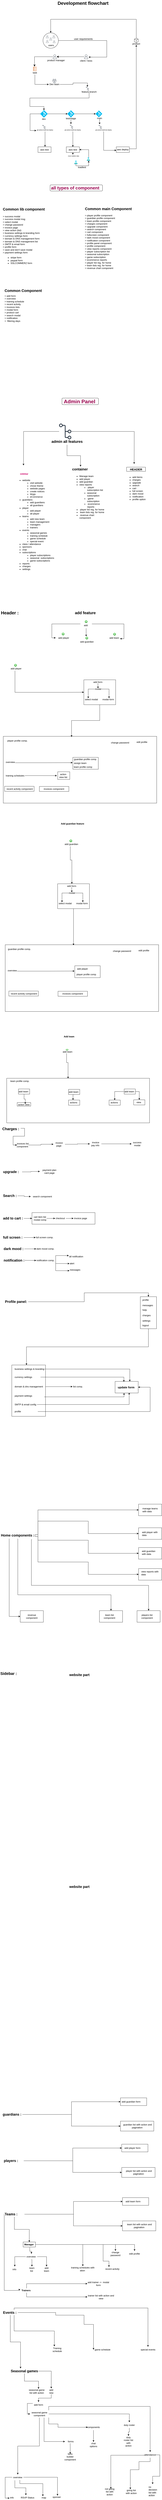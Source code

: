 <mxfile version="21.7.2" type="github">
  <diagram name="Page-1" id="2YBvvXClWsGukQMizWep">
    <mxGraphModel dx="1062" dy="1656" grid="0" gridSize="10" guides="1" tooltips="1" connect="1" arrows="1" fold="1" page="1" pageScale="1" pageWidth="850" pageHeight="1100" background="none" math="0" shadow="0">
      <root>
        <mxCell id="0" />
        <mxCell id="1" parent="0" />
        <mxCell id="5WOfhGpYFM9ZsoI5hYG5-97" value="" style="rounded=0;whiteSpace=wrap;html=1;" vertex="1" parent="1">
          <mxGeometry x="123" y="10673" width="64" height="26" as="geometry" />
        </mxCell>
        <mxCell id="0Mfy_nypwx77Hd2TMswc-383" value="" style="rounded=0;whiteSpace=wrap;html=1;" parent="1" vertex="1">
          <mxGeometry x="168.86" y="5338.21" width="327.14" height="60" as="geometry" />
        </mxCell>
        <mxCell id="0Mfy_nypwx77Hd2TMswc-115" value="" style="group" parent="1" vertex="1" connectable="0">
          <mxGeometry x="158" y="-946" width="573" height="872" as="geometry" />
        </mxCell>
        <mxCell id="0Mfy_nypwx77Hd2TMswc-113" value="" style="group" parent="0Mfy_nypwx77Hd2TMswc-115" vertex="1" connectable="0">
          <mxGeometry y="100" width="573" height="772" as="geometry" />
        </mxCell>
        <mxCell id="0Mfy_nypwx77Hd2TMswc-18" value="" style="group" parent="0Mfy_nypwx77Hd2TMswc-113" vertex="1" connectable="0">
          <mxGeometry x="68" y="70" width="80" height="80.001" as="geometry" />
        </mxCell>
        <mxCell id="0Mfy_nypwx77Hd2TMswc-15" value="" style="ellipse;aspect=fixed;fontColor=none;noLabel=1;" parent="0Mfy_nypwx77Hd2TMswc-18" vertex="1">
          <mxGeometry width="80" height="80" as="geometry" />
        </mxCell>
        <mxCell id="0Mfy_nypwx77Hd2TMswc-9" value="users" style="text;strokeColor=none;align=center;fillColor=none;html=1;verticalAlign=middle;whiteSpace=wrap;rounded=0;" parent="0Mfy_nypwx77Hd2TMswc-18" vertex="1">
          <mxGeometry x="11.504" y="50.001" width="60" height="30" as="geometry" />
        </mxCell>
        <mxCell id="0Mfy_nypwx77Hd2TMswc-17" value="" style="group" parent="0Mfy_nypwx77Hd2TMswc-18" vertex="1" connectable="0">
          <mxGeometry x="15" y="13" width="53" height="44" as="geometry" />
        </mxCell>
        <mxCell id="0Mfy_nypwx77Hd2TMswc-4" value="" style="sketch=0;outlineConnect=0;fontColor=#232F3E;gradientColor=none;fillColor=#232F3D;strokeColor=none;dashed=0;verticalLabelPosition=bottom;verticalAlign=top;align=center;html=1;fontSize=12;fontStyle=0;aspect=fixed;pointerEvents=1;shape=mxgraph.aws4.user;" parent="0Mfy_nypwx77Hd2TMswc-17" vertex="1">
          <mxGeometry x="17.995" y="11.892" width="14.615" height="14.615" as="geometry" />
        </mxCell>
        <mxCell id="0Mfy_nypwx77Hd2TMswc-5" value="" style="sketch=0;outlineConnect=0;fontColor=#232F3E;gradientColor=none;fillColor=#232F3D;strokeColor=none;dashed=0;verticalLabelPosition=bottom;verticalAlign=top;align=center;html=1;fontSize=12;fontStyle=0;aspect=fixed;pointerEvents=1;shape=mxgraph.aws4.user;" parent="0Mfy_nypwx77Hd2TMswc-17" vertex="1">
          <mxGeometry x="33.74" width="14.615" height="14.615" as="geometry" />
        </mxCell>
        <mxCell id="0Mfy_nypwx77Hd2TMswc-6" value="" style="sketch=0;outlineConnect=0;fontColor=#232F3E;gradientColor=none;fillColor=#232F3D;strokeColor=none;dashed=0;verticalLabelPosition=bottom;verticalAlign=top;align=center;html=1;fontSize=12;fontStyle=0;aspect=fixed;pointerEvents=1;shape=mxgraph.aws4.user;" parent="0Mfy_nypwx77Hd2TMswc-17" vertex="1">
          <mxGeometry width="14.615" height="14.615" as="geometry" />
        </mxCell>
        <mxCell id="0Mfy_nypwx77Hd2TMswc-7" value="" style="sketch=0;outlineConnect=0;fontColor=#232F3E;gradientColor=none;fillColor=#232F3D;strokeColor=none;dashed=0;verticalLabelPosition=bottom;verticalAlign=top;align=center;html=1;fontSize=12;fontStyle=0;aspect=fixed;pointerEvents=1;shape=mxgraph.aws4.user;" parent="0Mfy_nypwx77Hd2TMswc-17" vertex="1">
          <mxGeometry x="36.13" y="26.162" width="13.702" height="13.702" as="geometry" />
        </mxCell>
        <mxCell id="0Mfy_nypwx77Hd2TMswc-8" value="" style="sketch=0;outlineConnect=0;fontColor=#232F3E;gradientColor=none;fillColor=#232F3D;strokeColor=none;dashed=0;verticalLabelPosition=bottom;verticalAlign=top;align=center;html=1;fontSize=12;fontStyle=0;aspect=fixed;pointerEvents=1;shape=mxgraph.aws4.user;" parent="0Mfy_nypwx77Hd2TMswc-17" vertex="1">
          <mxGeometry y="24.378" width="14.615" height="14.615" as="geometry" />
        </mxCell>
        <mxCell id="0Mfy_nypwx77Hd2TMswc-24" value="" style="group" parent="0Mfy_nypwx77Hd2TMswc-113" vertex="1" connectable="0">
          <mxGeometry x="531" y="98" width="42" height="35" as="geometry" />
        </mxCell>
        <mxCell id="0Mfy_nypwx77Hd2TMswc-22" value="" style="html=1;whiteSpace=wrap;shape=isoCube2;backgroundOutline=1;isoAngle=15;" parent="0Mfy_nypwx77Hd2TMswc-24" vertex="1">
          <mxGeometry x="11" width="20" height="23" as="geometry" />
        </mxCell>
        <mxCell id="0Mfy_nypwx77Hd2TMswc-23" value="product" style="text;strokeColor=none;align=center;fillColor=none;html=1;verticalAlign=middle;whiteSpace=wrap;rounded=0;" parent="0Mfy_nypwx77Hd2TMswc-24" vertex="1">
          <mxGeometry y="23" width="42" height="12" as="geometry" />
        </mxCell>
        <mxCell id="0Mfy_nypwx77Hd2TMswc-29" value="" style="group" parent="0Mfy_nypwx77Hd2TMswc-113" vertex="1" connectable="0">
          <mxGeometry x="98.0" y="309" width="58.52" height="35.9" as="geometry" />
        </mxCell>
        <mxCell id="0Mfy_nypwx77Hd2TMswc-25" value="" style="sketch=0;outlineConnect=0;fontColor=#232F3E;gradientColor=none;fillColor=#232F3D;strokeColor=none;dashed=0;verticalLabelPosition=bottom;verticalAlign=top;align=center;html=1;fontSize=12;fontStyle=0;aspect=fixed;pointerEvents=1;shape=mxgraph.aws4.users;" parent="0Mfy_nypwx77Hd2TMswc-29" vertex="1">
          <mxGeometry x="18.76" width="21" height="21" as="geometry" />
        </mxCell>
        <mxCell id="0Mfy_nypwx77Hd2TMswc-26" value="Dev team" style="text;strokeColor=none;align=center;fillColor=none;html=1;verticalAlign=middle;whiteSpace=wrap;rounded=0;" parent="0Mfy_nypwx77Hd2TMswc-29" vertex="1">
          <mxGeometry y="21" width="58.52" height="14.9" as="geometry" />
        </mxCell>
        <mxCell id="0Mfy_nypwx77Hd2TMswc-33" value="" style="group" parent="0Mfy_nypwx77Hd2TMswc-113" vertex="1" connectable="0">
          <mxGeometry x="11.72" y="246" width="27.52" height="34" as="geometry" />
        </mxCell>
        <mxCell id="0Mfy_nypwx77Hd2TMswc-31" value="" style="sketch=0;outlineConnect=0;fontColor=#232F3E;gradientColor=none;fillColor=#D45B07;strokeColor=none;dashed=0;verticalLabelPosition=bottom;verticalAlign=top;align=center;html=1;fontSize=12;fontStyle=0;aspect=fixed;pointerEvents=1;shape=mxgraph.aws4.ecs_task;" parent="0Mfy_nypwx77Hd2TMswc-33" vertex="1">
          <mxGeometry x="5.28" width="16.96" height="22" as="geometry" />
        </mxCell>
        <mxCell id="0Mfy_nypwx77Hd2TMswc-32" value="task" style="text;strokeColor=none;align=center;fillColor=none;html=1;verticalAlign=middle;whiteSpace=wrap;rounded=0;" parent="0Mfy_nypwx77Hd2TMswc-33" vertex="1">
          <mxGeometry y="28" width="27.52" height="6" as="geometry" />
        </mxCell>
        <mxCell id="0Mfy_nypwx77Hd2TMswc-37" value="" style="group" parent="0Mfy_nypwx77Hd2TMswc-113" vertex="1" connectable="0">
          <mxGeometry x="264" y="350" width="86.62" height="29.33" as="geometry" />
        </mxCell>
        <mxCell id="0Mfy_nypwx77Hd2TMswc-34" value="" style="sketch=0;outlineConnect=0;fontColor=#232F3E;gradientColor=none;fillColor=#232F3D;strokeColor=none;dashed=0;verticalLabelPosition=bottom;verticalAlign=top;align=center;html=1;fontSize=12;fontStyle=0;aspect=fixed;pointerEvents=1;shape=mxgraph.aws4.git_repository;" parent="0Mfy_nypwx77Hd2TMswc-37" vertex="1">
          <mxGeometry x="27" width="14.85" height="19.31" as="geometry" />
        </mxCell>
        <mxCell id="0Mfy_nypwx77Hd2TMswc-35" value="feature branch" style="text;strokeColor=none;align=center;fillColor=none;html=1;verticalAlign=middle;whiteSpace=wrap;rounded=0;" parent="0Mfy_nypwx77Hd2TMswc-37" vertex="1">
          <mxGeometry y="23" width="86.62" height="6.33" as="geometry" />
        </mxCell>
        <mxCell id="0Mfy_nypwx77Hd2TMswc-47" value="" style="group" parent="0Mfy_nypwx77Hd2TMswc-113" vertex="1" connectable="0">
          <mxGeometry x="54" y="471" width="38" height="51.24" as="geometry" />
        </mxCell>
        <mxCell id="0Mfy_nypwx77Hd2TMswc-103" style="edgeStyle=orthogonalEdgeStyle;rounded=0;orthogonalLoop=1;jettySize=auto;html=1;exitX=1;exitY=0.5;exitDx=0;exitDy=0;exitPerimeter=0;" parent="0Mfy_nypwx77Hd2TMswc-47" source="0Mfy_nypwx77Hd2TMswc-38" edge="1">
          <mxGeometry relative="1" as="geometry">
            <mxPoint x="141.4" y="19" as="targetPoint" />
          </mxGeometry>
        </mxCell>
        <mxCell id="0Mfy_nypwx77Hd2TMswc-38" value="" style="verticalLabelPosition=bottom;html=1;verticalAlign=middle;align=center;strokeColor=none;fillColor=#00BEF2;shape=mxgraph.azure.git_repository;" parent="0Mfy_nypwx77Hd2TMswc-47" vertex="1">
          <mxGeometry width="38" height="38" as="geometry" />
        </mxCell>
        <mxCell id="0Mfy_nypwx77Hd2TMswc-42" value="dev" style="text;strokeColor=none;align=center;fillColor=none;html=1;verticalAlign=middle;whiteSpace=wrap;rounded=0;" parent="0Mfy_nypwx77Hd2TMswc-47" vertex="1">
          <mxGeometry y="41" width="36.9" height="10.24" as="geometry" />
        </mxCell>
        <mxCell id="0Mfy_nypwx77Hd2TMswc-48" value="" style="group" parent="0Mfy_nypwx77Hd2TMswc-113" vertex="1" connectable="0">
          <mxGeometry x="183.85" y="472" width="58.29" height="48.52" as="geometry" />
        </mxCell>
        <mxCell id="0Mfy_nypwx77Hd2TMswc-104" style="edgeStyle=orthogonalEdgeStyle;rounded=0;orthogonalLoop=1;jettySize=auto;html=1;exitX=1;exitY=0.5;exitDx=0;exitDy=0;exitPerimeter=0;" parent="0Mfy_nypwx77Hd2TMswc-48" source="0Mfy_nypwx77Hd2TMswc-39" edge="1">
          <mxGeometry relative="1" as="geometry">
            <mxPoint x="157.55" y="18" as="targetPoint" />
          </mxGeometry>
        </mxCell>
        <mxCell id="0Mfy_nypwx77Hd2TMswc-39" value="" style="verticalLabelPosition=bottom;html=1;verticalAlign=middle;align=center;strokeColor=none;fillColor=#00BEF2;shape=mxgraph.azure.git_repository;" parent="0Mfy_nypwx77Hd2TMswc-48" vertex="1">
          <mxGeometry x="11.15" width="36" height="36" as="geometry" />
        </mxCell>
        <mxCell id="0Mfy_nypwx77Hd2TMswc-108" style="edgeStyle=orthogonalEdgeStyle;rounded=0;orthogonalLoop=1;jettySize=auto;html=1;exitX=0.5;exitY=1;exitDx=0;exitDy=0;" parent="0Mfy_nypwx77Hd2TMswc-48" source="0Mfy_nypwx77Hd2TMswc-43" edge="1">
          <mxGeometry relative="1" as="geometry">
            <mxPoint x="29.15" y="70.8" as="targetPoint" />
          </mxGeometry>
        </mxCell>
        <mxCell id="0Mfy_nypwx77Hd2TMswc-43" value="test/stage" style="text;strokeColor=none;align=center;fillColor=none;html=1;verticalAlign=middle;whiteSpace=wrap;rounded=0;" parent="0Mfy_nypwx77Hd2TMswc-48" vertex="1">
          <mxGeometry y="36" width="58.29" height="12.52" as="geometry" />
        </mxCell>
        <mxCell id="0Mfy_nypwx77Hd2TMswc-49" value="" style="group" parent="0Mfy_nypwx77Hd2TMswc-113" vertex="1" connectable="0">
          <mxGeometry x="341" y="473" width="38.38" height="44.81" as="geometry" />
        </mxCell>
        <mxCell id="0Mfy_nypwx77Hd2TMswc-40" value="" style="verticalLabelPosition=bottom;html=1;verticalAlign=middle;align=center;strokeColor=none;fillColor=#00BEF2;shape=mxgraph.azure.git_repository;" parent="0Mfy_nypwx77Hd2TMswc-49" vertex="1">
          <mxGeometry width="34" height="34" as="geometry" />
        </mxCell>
        <mxCell id="0Mfy_nypwx77Hd2TMswc-109" style="edgeStyle=orthogonalEdgeStyle;rounded=0;orthogonalLoop=1;jettySize=auto;html=1;exitX=0.5;exitY=1;exitDx=0;exitDy=0;" parent="0Mfy_nypwx77Hd2TMswc-49" source="0Mfy_nypwx77Hd2TMswc-44" edge="1">
          <mxGeometry relative="1" as="geometry">
            <mxPoint x="20.8" y="71" as="targetPoint" />
          </mxGeometry>
        </mxCell>
        <mxCell id="0Mfy_nypwx77Hd2TMswc-44" value="main" style="text;strokeColor=none;align=center;fillColor=none;html=1;verticalAlign=middle;whiteSpace=wrap;rounded=0;" parent="0Mfy_nypwx77Hd2TMswc-49" vertex="1">
          <mxGeometry x="3" y="36" width="35.38" height="8.81" as="geometry" />
        </mxCell>
        <mxCell id="0Mfy_nypwx77Hd2TMswc-52" value="" style="group;verticalAlign=middle;align=center;" parent="0Mfy_nypwx77Hd2TMswc-113" vertex="1" connectable="0">
          <mxGeometry x="42.0" y="661" width="68" height="29" as="geometry" />
        </mxCell>
        <mxCell id="0Mfy_nypwx77Hd2TMswc-50" value="" style="rounded=0;whiteSpace=wrap;html=1;verticalAlign=middle;align=center;" parent="0Mfy_nypwx77Hd2TMswc-52" vertex="1">
          <mxGeometry width="68" height="29" as="geometry" />
        </mxCell>
        <mxCell id="0Mfy_nypwx77Hd2TMswc-51" value="aws test" style="text;strokeColor=none;align=center;fillColor=none;html=1;verticalAlign=middle;whiteSpace=wrap;rounded=0;" parent="0Mfy_nypwx77Hd2TMswc-52" vertex="1">
          <mxGeometry x="6.88" y="6.22" width="54.24" height="16.57" as="geometry" />
        </mxCell>
        <mxCell id="0Mfy_nypwx77Hd2TMswc-67" value="" style="group" parent="0Mfy_nypwx77Hd2TMswc-113" vertex="1" connectable="0">
          <mxGeometry x="33" y="548" width="91.38" height="33" as="geometry" />
        </mxCell>
        <mxCell id="0Mfy_nypwx77Hd2TMswc-61" value="" style="sketch=0;outlineConnect=0;fontColor=#232F3E;gradientColor=none;fillColor=#232F3D;strokeColor=none;dashed=0;verticalLabelPosition=bottom;verticalAlign=top;align=center;html=1;fontSize=12;fontStyle=0;aspect=fixed;pointerEvents=1;shape=mxgraph.aws4.git_repository;" parent="0Mfy_nypwx77Hd2TMswc-67" vertex="1">
          <mxGeometry x="32.31" width="15.38" height="20" as="geometry" />
        </mxCell>
        <mxCell id="0Mfy_nypwx77Hd2TMswc-105" style="edgeStyle=orthogonalEdgeStyle;rounded=0;orthogonalLoop=1;jettySize=auto;html=1;exitX=0.5;exitY=1;exitDx=0;exitDy=0;" parent="0Mfy_nypwx77Hd2TMswc-67" source="0Mfy_nypwx77Hd2TMswc-64" edge="1">
          <mxGeometry relative="1" as="geometry">
            <mxPoint x="45.6" y="112.4" as="targetPoint" />
          </mxGeometry>
        </mxCell>
        <mxCell id="0Mfy_nypwx77Hd2TMswc-64" value="&lt;font style=&quot;font-size: 7px;&quot;&gt;git actions build test deploy&lt;/font&gt;" style="text;strokeColor=none;align=center;fillColor=none;html=1;verticalAlign=middle;whiteSpace=wrap;rounded=0;" parent="0Mfy_nypwx77Hd2TMswc-67" vertex="1">
          <mxGeometry y="15" width="91.38" height="18" as="geometry" />
        </mxCell>
        <mxCell id="0Mfy_nypwx77Hd2TMswc-68" value="" style="group" parent="0Mfy_nypwx77Hd2TMswc-113" vertex="1" connectable="0">
          <mxGeometry x="177.31" y="547" width="91.38" height="34" as="geometry" />
        </mxCell>
        <mxCell id="0Mfy_nypwx77Hd2TMswc-63" value="" style="sketch=0;outlineConnect=0;fontColor=#232F3E;gradientColor=none;fillColor=#232F3D;strokeColor=none;dashed=0;verticalLabelPosition=bottom;verticalAlign=top;align=center;html=1;fontSize=12;fontStyle=0;aspect=fixed;pointerEvents=1;shape=mxgraph.aws4.git_repository;" parent="0Mfy_nypwx77Hd2TMswc-68" vertex="1">
          <mxGeometry x="30.69" width="15.38" height="20" as="geometry" />
        </mxCell>
        <mxCell id="0Mfy_nypwx77Hd2TMswc-66" value="&lt;font style=&quot;font-size: 7px;&quot;&gt;git actions build test deploy&lt;/font&gt;" style="text;strokeColor=none;align=center;fillColor=none;html=1;verticalAlign=middle;whiteSpace=wrap;rounded=0;" parent="0Mfy_nypwx77Hd2TMswc-68" vertex="1">
          <mxGeometry y="16" width="91.38" height="18" as="geometry" />
        </mxCell>
        <mxCell id="0Mfy_nypwx77Hd2TMswc-69" value="" style="group" parent="0Mfy_nypwx77Hd2TMswc-113" vertex="1" connectable="0">
          <mxGeometry x="337" y="548" width="91.38" height="33" as="geometry" />
        </mxCell>
        <mxCell id="0Mfy_nypwx77Hd2TMswc-62" value="" style="sketch=0;outlineConnect=0;fontColor=#232F3E;gradientColor=none;fillColor=#232F3D;strokeColor=none;dashed=0;verticalLabelPosition=bottom;verticalAlign=top;align=center;html=1;fontSize=12;fontStyle=0;aspect=fixed;pointerEvents=1;shape=mxgraph.aws4.git_repository;" parent="0Mfy_nypwx77Hd2TMswc-69" vertex="1">
          <mxGeometry x="20" width="15.38" height="20" as="geometry" />
        </mxCell>
        <mxCell id="0Mfy_nypwx77Hd2TMswc-65" value="&lt;font style=&quot;font-size: 7px;&quot;&gt;git actions build test deploy&lt;/font&gt;" style="text;strokeColor=none;align=center;fillColor=none;html=1;verticalAlign=middle;whiteSpace=wrap;rounded=0;" parent="0Mfy_nypwx77Hd2TMswc-69" vertex="1">
          <mxGeometry y="15" width="91.38" height="18" as="geometry" />
        </mxCell>
        <mxCell id="0Mfy_nypwx77Hd2TMswc-86" value="" style="group" parent="0Mfy_nypwx77Hd2TMswc-113" vertex="1" connectable="0">
          <mxGeometry x="189" y="661" width="123.52" height="111" as="geometry" />
        </mxCell>
        <mxCell id="0Mfy_nypwx77Hd2TMswc-58" value="" style="group;verticalAlign=middle;align=center;" parent="0Mfy_nypwx77Hd2TMswc-86" vertex="1" connectable="0">
          <mxGeometry width="68" height="29" as="geometry" />
        </mxCell>
        <mxCell id="0Mfy_nypwx77Hd2TMswc-59" value="" style="rounded=0;whiteSpace=wrap;html=1;verticalAlign=middle;align=center;" parent="0Mfy_nypwx77Hd2TMswc-58" vertex="1">
          <mxGeometry width="68" height="29" as="geometry" />
        </mxCell>
        <mxCell id="0Mfy_nypwx77Hd2TMswc-60" value="aws test" style="text;strokeColor=none;align=center;fillColor=none;html=1;verticalAlign=middle;whiteSpace=wrap;rounded=0;" parent="0Mfy_nypwx77Hd2TMswc-58" vertex="1">
          <mxGeometry x="6.88" y="6.22" width="54.24" height="16.57" as="geometry" />
        </mxCell>
        <mxCell id="0Mfy_nypwx77Hd2TMswc-70" value="" style="image;aspect=fixed;html=1;points=[];align=center;fontSize=12;image=img/lib/azure2/general/Load_Test.svg;" parent="0Mfy_nypwx77Hd2TMswc-86" vertex="1">
          <mxGeometry x="41" y="72" width="17.52" height="17" as="geometry" />
        </mxCell>
        <mxCell id="0Mfy_nypwx77Hd2TMswc-84" style="edgeStyle=orthogonalEdgeStyle;rounded=0;orthogonalLoop=1;jettySize=auto;html=1;entryX=1;entryY=0.5;entryDx=0;entryDy=0;exitX=0.568;exitY=0.052;exitDx=0;exitDy=0;exitPerimeter=0;" parent="0Mfy_nypwx77Hd2TMswc-86" source="0Mfy_nypwx77Hd2TMswc-71" target="0Mfy_nypwx77Hd2TMswc-59" edge="1">
          <mxGeometry relative="1" as="geometry">
            <mxPoint x="105.111" y="23.389" as="targetPoint" />
          </mxGeometry>
        </mxCell>
        <mxCell id="0Mfy_nypwx77Hd2TMswc-71" value="" style="image;aspect=fixed;html=1;points=[];align=center;fontSize=12;image=img/lib/azure2/general/Load_Test.svg;" parent="0Mfy_nypwx77Hd2TMswc-86" vertex="1">
          <mxGeometry x="106" y="55" width="17.52" height="17" as="geometry" />
        </mxCell>
        <mxCell id="0Mfy_nypwx77Hd2TMswc-81" value="" style="edgeStyle=orthogonalEdgeStyle;rounded=0;orthogonalLoop=1;jettySize=auto;html=1;" parent="0Mfy_nypwx77Hd2TMswc-86" source="0Mfy_nypwx77Hd2TMswc-70" target="0Mfy_nypwx77Hd2TMswc-71" edge="1">
          <mxGeometry relative="1" as="geometry">
            <Array as="points">
              <mxPoint x="50" y="98" />
              <mxPoint x="116" y="98" />
            </Array>
          </mxGeometry>
        </mxCell>
        <mxCell id="0Mfy_nypwx77Hd2TMswc-72" value="&lt;font style=&quot;font-size: 7px;&quot;&gt;more realistic data&lt;/font&gt;" style="text;strokeColor=none;align=center;fillColor=none;html=1;verticalAlign=middle;whiteSpace=wrap;rounded=0;" parent="0Mfy_nypwx77Hd2TMswc-86" vertex="1">
          <mxGeometry x="6.95" y="40" width="61.05" height="11.29" as="geometry" />
        </mxCell>
        <mxCell id="0Mfy_nypwx77Hd2TMswc-79" style="edgeStyle=orthogonalEdgeStyle;rounded=0;orthogonalLoop=1;jettySize=auto;html=1;exitX=0.5;exitY=1;exitDx=0;exitDy=0;entryX=0.446;entryY=0.039;entryDx=0;entryDy=0;entryPerimeter=0;" parent="0Mfy_nypwx77Hd2TMswc-86" source="0Mfy_nypwx77Hd2TMswc-59" target="0Mfy_nypwx77Hd2TMswc-72" edge="1">
          <mxGeometry relative="1" as="geometry" />
        </mxCell>
        <mxCell id="0Mfy_nypwx77Hd2TMswc-85" value="loadtest" style="text;strokeColor=none;align=center;fillColor=none;html=1;verticalAlign=middle;whiteSpace=wrap;rounded=0;" parent="0Mfy_nypwx77Hd2TMswc-86" vertex="1">
          <mxGeometry x="53.14" y="100" width="56.71" height="11" as="geometry" />
        </mxCell>
        <mxCell id="0Mfy_nypwx77Hd2TMswc-87" value="" style="group" parent="0Mfy_nypwx77Hd2TMswc-113" vertex="1" connectable="0">
          <mxGeometry x="448" y="661" width="68.12" height="29" as="geometry" />
        </mxCell>
        <mxCell id="0Mfy_nypwx77Hd2TMswc-56" value="" style="rounded=0;whiteSpace=wrap;html=1;verticalAlign=middle;align=center;" parent="0Mfy_nypwx77Hd2TMswc-87" vertex="1">
          <mxGeometry x="0.12" width="68" height="29" as="geometry" />
        </mxCell>
        <mxCell id="0Mfy_nypwx77Hd2TMswc-57" value="aws deploy" style="text;strokeColor=none;align=center;fillColor=none;html=1;verticalAlign=middle;whiteSpace=wrap;rounded=0;container=0;" parent="0Mfy_nypwx77Hd2TMswc-87" vertex="1">
          <mxGeometry y="6.22" width="68.12" height="15.78" as="geometry" />
        </mxCell>
        <mxCell id="0Mfy_nypwx77Hd2TMswc-88" style="edgeStyle=orthogonalEdgeStyle;rounded=0;orthogonalLoop=1;jettySize=auto;html=1;exitX=1;exitY=0.5;exitDx=0;exitDy=0;entryX=1.156;entryY=0.636;entryDx=0;entryDy=0;entryPerimeter=0;" parent="0Mfy_nypwx77Hd2TMswc-113" source="0Mfy_nypwx77Hd2TMswc-15" target="0Mfy_nypwx77Hd2TMswc-93" edge="1">
          <mxGeometry relative="1" as="geometry">
            <mxPoint x="129" y="196" as="targetPoint" />
            <Array as="points">
              <mxPoint x="399" y="110" />
              <mxPoint x="399" y="196" />
              <mxPoint x="305" y="196" />
            </Array>
          </mxGeometry>
        </mxCell>
        <mxCell id="0Mfy_nypwx77Hd2TMswc-91" value="user requirements" style="text;strokeColor=none;align=center;fillColor=none;html=1;verticalAlign=middle;whiteSpace=wrap;rounded=0;" parent="0Mfy_nypwx77Hd2TMswc-113" vertex="1">
          <mxGeometry x="221" y="96" width="112.8" height="12.6" as="geometry" />
        </mxCell>
        <mxCell id="0Mfy_nypwx77Hd2TMswc-92" value="" style="group" parent="0Mfy_nypwx77Hd2TMswc-113" vertex="1" connectable="0">
          <mxGeometry x="253" y="183" width="77.76" height="36.43" as="geometry" />
        </mxCell>
        <mxCell id="0Mfy_nypwx77Hd2TMswc-93" value="" style="sketch=0;outlineConnect=0;fontColor=#232F3E;gradientColor=none;fillColor=#232F3D;strokeColor=none;dashed=0;verticalLabelPosition=bottom;verticalAlign=top;align=center;html=1;fontSize=12;fontStyle=0;aspect=fixed;pointerEvents=1;shape=mxgraph.aws4.user;" parent="0Mfy_nypwx77Hd2TMswc-92" vertex="1">
          <mxGeometry x="27.88" width="22" height="22" as="geometry" />
        </mxCell>
        <mxCell id="0Mfy_nypwx77Hd2TMswc-94" value="client / boss" style="text;strokeColor=none;align=center;fillColor=none;html=1;verticalAlign=middle;whiteSpace=wrap;rounded=0;" parent="0Mfy_nypwx77Hd2TMswc-92" vertex="1">
          <mxGeometry y="28" width="77.76" height="8.43" as="geometry" />
        </mxCell>
        <mxCell id="0Mfy_nypwx77Hd2TMswc-96" value="" style="group" parent="0Mfy_nypwx77Hd2TMswc-113" vertex="1" connectable="0">
          <mxGeometry x="86.06" y="183" width="102.94" height="36.43" as="geometry" />
        </mxCell>
        <mxCell id="0Mfy_nypwx77Hd2TMswc-19" value="" style="sketch=0;outlineConnect=0;fontColor=#232F3E;gradientColor=none;fillColor=#232F3D;strokeColor=none;dashed=0;verticalLabelPosition=bottom;verticalAlign=top;align=center;html=1;fontSize=12;fontStyle=0;aspect=fixed;pointerEvents=1;shape=mxgraph.aws4.user;" parent="0Mfy_nypwx77Hd2TMswc-96" vertex="1">
          <mxGeometry x="32" width="22" height="22" as="geometry" />
        </mxCell>
        <mxCell id="0Mfy_nypwx77Hd2TMswc-20" value="product manager&amp;nbsp;" style="text;strokeColor=none;align=center;fillColor=none;html=1;verticalAlign=middle;whiteSpace=wrap;rounded=0;" parent="0Mfy_nypwx77Hd2TMswc-96" vertex="1">
          <mxGeometry y="24" width="102.94" height="12.43" as="geometry" />
        </mxCell>
        <mxCell id="0Mfy_nypwx77Hd2TMswc-97" value="" style="edgeStyle=segmentEdgeStyle;endArrow=classic;html=1;curved=0;rounded=0;endSize=8;startSize=8;sourcePerimeterSpacing=0;targetPerimeterSpacing=0;" parent="0Mfy_nypwx77Hd2TMswc-113" source="0Mfy_nypwx77Hd2TMswc-93" target="0Mfy_nypwx77Hd2TMswc-19" edge="1">
          <mxGeometry width="100" relative="1" as="geometry">
            <mxPoint x="225" y="177" as="sourcePoint" />
            <mxPoint x="325" y="217" as="targetPoint" />
            <Array as="points">
              <mxPoint x="245" y="194" />
              <mxPoint x="245" y="194" />
            </Array>
          </mxGeometry>
        </mxCell>
        <mxCell id="0Mfy_nypwx77Hd2TMswc-98" value="" style="edgeStyle=segmentEdgeStyle;endArrow=classic;html=1;curved=0;rounded=0;endSize=8;startSize=8;sourcePerimeterSpacing=0;targetPerimeterSpacing=0;entryX=0.412;entryY=-0.045;entryDx=0;entryDy=0;entryPerimeter=0;" parent="0Mfy_nypwx77Hd2TMswc-113" source="0Mfy_nypwx77Hd2TMswc-19" target="0Mfy_nypwx77Hd2TMswc-31" edge="1">
          <mxGeometry width="100" relative="1" as="geometry">
            <mxPoint x="66" y="174" as="sourcePoint" />
            <mxPoint x="26" y="229" as="targetPoint" />
            <Array as="points">
              <mxPoint x="24" y="194" />
            </Array>
          </mxGeometry>
        </mxCell>
        <mxCell id="0Mfy_nypwx77Hd2TMswc-99" style="edgeStyle=orthogonalEdgeStyle;rounded=0;orthogonalLoop=1;jettySize=auto;html=1;entryX=0;entryY=0.5;entryDx=0;entryDy=0;" parent="0Mfy_nypwx77Hd2TMswc-113" target="0Mfy_nypwx77Hd2TMswc-26" edge="1">
          <mxGeometry relative="1" as="geometry">
            <mxPoint x="26" y="286" as="sourcePoint" />
            <Array as="points">
              <mxPoint x="26" y="338" />
            </Array>
          </mxGeometry>
        </mxCell>
        <mxCell id="0Mfy_nypwx77Hd2TMswc-100" style="edgeStyle=orthogonalEdgeStyle;rounded=0;orthogonalLoop=1;jettySize=auto;html=1;exitX=1;exitY=0.5;exitDx=0;exitDy=0;" parent="0Mfy_nypwx77Hd2TMswc-113" source="0Mfy_nypwx77Hd2TMswc-26" target="0Mfy_nypwx77Hd2TMswc-34" edge="1">
          <mxGeometry relative="1" as="geometry" />
        </mxCell>
        <mxCell id="0Mfy_nypwx77Hd2TMswc-101" style="edgeStyle=orthogonalEdgeStyle;rounded=0;orthogonalLoop=1;jettySize=auto;html=1;exitX=0.5;exitY=1;exitDx=0;exitDy=0;entryX=0.5;entryY=0;entryDx=0;entryDy=0;entryPerimeter=0;" parent="0Mfy_nypwx77Hd2TMswc-113" source="0Mfy_nypwx77Hd2TMswc-35" target="0Mfy_nypwx77Hd2TMswc-38" edge="1">
          <mxGeometry relative="1" as="geometry">
            <mxPoint x="69" y="452" as="targetPoint" />
            <Array as="points">
              <mxPoint x="307" y="408" />
              <mxPoint y="408" />
              <mxPoint y="452" />
              <mxPoint x="73" y="452" />
            </Array>
          </mxGeometry>
        </mxCell>
        <mxCell id="0Mfy_nypwx77Hd2TMswc-102" style="edgeStyle=orthogonalEdgeStyle;rounded=0;orthogonalLoop=1;jettySize=auto;html=1;exitX=0;exitY=0.5;exitDx=0;exitDy=0;exitPerimeter=0;entryX=0;entryY=0.75;entryDx=0;entryDy=0;" parent="0Mfy_nypwx77Hd2TMswc-113" source="0Mfy_nypwx77Hd2TMswc-38" target="0Mfy_nypwx77Hd2TMswc-64" edge="1">
          <mxGeometry relative="1" as="geometry">
            <Array as="points">
              <mxPoint x="1" y="490" />
              <mxPoint x="1" y="577" />
            </Array>
          </mxGeometry>
        </mxCell>
        <mxCell id="0Mfy_nypwx77Hd2TMswc-107" style="edgeStyle=orthogonalEdgeStyle;rounded=0;orthogonalLoop=1;jettySize=auto;html=1;exitX=0.5;exitY=1;exitDx=0;exitDy=0;entryX=0.5;entryY=0;entryDx=0;entryDy=0;" parent="0Mfy_nypwx77Hd2TMswc-113" source="0Mfy_nypwx77Hd2TMswc-66" target="0Mfy_nypwx77Hd2TMswc-59" edge="1">
          <mxGeometry relative="1" as="geometry" />
        </mxCell>
        <mxCell id="0Mfy_nypwx77Hd2TMswc-110" style="edgeStyle=orthogonalEdgeStyle;rounded=0;orthogonalLoop=1;jettySize=auto;html=1;exitX=0.5;exitY=1;exitDx=0;exitDy=0;entryX=0;entryY=0.75;entryDx=0;entryDy=0;" parent="0Mfy_nypwx77Hd2TMswc-113" source="0Mfy_nypwx77Hd2TMswc-65" target="0Mfy_nypwx77Hd2TMswc-57" edge="1">
          <mxGeometry relative="1" as="geometry" />
        </mxCell>
        <mxCell id="0Mfy_nypwx77Hd2TMswc-111" style="edgeStyle=orthogonalEdgeStyle;rounded=0;orthogonalLoop=1;jettySize=auto;html=1;exitX=1;exitY=0.25;exitDx=0;exitDy=0;entryX=0.5;entryY=1;entryDx=0;entryDy=0;" parent="0Mfy_nypwx77Hd2TMswc-113" source="0Mfy_nypwx77Hd2TMswc-57" target="0Mfy_nypwx77Hd2TMswc-23" edge="1">
          <mxGeometry relative="1" as="geometry" />
        </mxCell>
        <mxCell id="0Mfy_nypwx77Hd2TMswc-112" style="edgeStyle=orthogonalEdgeStyle;rounded=0;orthogonalLoop=1;jettySize=auto;html=1;exitX=0.5;exitY=0;exitDx=0;exitDy=0;exitPerimeter=0;entryX=0.5;entryY=0;entryDx=0;entryDy=0;" parent="0Mfy_nypwx77Hd2TMswc-113" source="0Mfy_nypwx77Hd2TMswc-22" target="0Mfy_nypwx77Hd2TMswc-15" edge="1">
          <mxGeometry relative="1" as="geometry">
            <Array as="points">
              <mxPoint x="552" />
              <mxPoint x="108" />
            </Array>
          </mxGeometry>
        </mxCell>
        <mxCell id="0Mfy_nypwx77Hd2TMswc-114" value="Development flowchart" style="text;strokeColor=none;align=center;fillColor=none;html=1;verticalAlign=middle;whiteSpace=wrap;rounded=0;fontStyle=1;fontSize=24;" parent="0Mfy_nypwx77Hd2TMswc-115" vertex="1">
          <mxGeometry x="114" width="324" height="33" as="geometry" />
        </mxCell>
        <mxCell id="0Mfy_nypwx77Hd2TMswc-148" value="" style="group" parent="1" vertex="1" connectable="0">
          <mxGeometry x="420" y="2268" width="60" height="42.003" as="geometry" />
        </mxCell>
        <mxCell id="0Mfy_nypwx77Hd2TMswc-141" value="" style="verticalLabelPosition=bottom;verticalAlign=top;html=1;shadow=0;dashed=0;strokeWidth=1;shape=mxgraph.ios.iAddIcon;fillColor=#7AdF78;fillColor2=#1A9917;strokeColor=#ffffff;sketch=0;" parent="0Mfy_nypwx77Hd2TMswc-148" vertex="1">
          <mxGeometry x="22.5" width="15" height="15" as="geometry" />
        </mxCell>
        <mxCell id="0Mfy_nypwx77Hd2TMswc-244" style="edgeStyle=orthogonalEdgeStyle;rounded=0;orthogonalLoop=1;jettySize=auto;html=1;exitX=0.5;exitY=1;exitDx=0;exitDy=0;" parent="0Mfy_nypwx77Hd2TMswc-148" source="0Mfy_nypwx77Hd2TMswc-142" edge="1">
          <mxGeometry relative="1" as="geometry">
            <mxPoint x="30" y="84" as="targetPoint" />
          </mxGeometry>
        </mxCell>
        <mxCell id="0Mfy_nypwx77Hd2TMswc-142" value="add&amp;nbsp;" style="text;strokeColor=none;align=center;fillColor=none;html=1;verticalAlign=middle;whiteSpace=wrap;rounded=0;" parent="0Mfy_nypwx77Hd2TMswc-148" vertex="1">
          <mxGeometry y="12.003" width="60" height="30" as="geometry" />
        </mxCell>
        <mxCell id="0Mfy_nypwx77Hd2TMswc-152" value="" style="group" parent="1" vertex="1" connectable="0">
          <mxGeometry x="292" y="2332" width="83" height="37" as="geometry" />
        </mxCell>
        <mxCell id="0Mfy_nypwx77Hd2TMswc-137" value="" style="verticalLabelPosition=bottom;verticalAlign=top;html=1;shadow=0;dashed=0;strokeWidth=1;shape=mxgraph.ios.iAddIcon;fillColor=#7AdF78;fillColor2=#1A9917;strokeColor=#ffffff;sketch=0;" parent="0Mfy_nypwx77Hd2TMswc-152" vertex="1">
          <mxGeometry x="31" width="15" height="15" as="geometry" />
        </mxCell>
        <mxCell id="0Mfy_nypwx77Hd2TMswc-143" value="add player" style="text;strokeColor=none;align=center;fillColor=none;html=1;verticalAlign=middle;whiteSpace=wrap;rounded=0;" parent="0Mfy_nypwx77Hd2TMswc-152" vertex="1">
          <mxGeometry y="18" width="83" height="19" as="geometry" />
        </mxCell>
        <mxCell id="0Mfy_nypwx77Hd2TMswc-182" value="" style="group" parent="1" vertex="1" connectable="0">
          <mxGeometry x="569" y="2333" width="57" height="35" as="geometry" />
        </mxCell>
        <mxCell id="0Mfy_nypwx77Hd2TMswc-183" value="" style="verticalLabelPosition=bottom;verticalAlign=top;html=1;shadow=0;dashed=0;strokeWidth=1;shape=mxgraph.ios.iAddIcon;fillColor=#7AdF78;fillColor2=#1A9917;strokeColor=#ffffff;sketch=0;" parent="0Mfy_nypwx77Hd2TMswc-182" vertex="1">
          <mxGeometry x="21" width="15" height="15" as="geometry" />
        </mxCell>
        <mxCell id="0Mfy_nypwx77Hd2TMswc-184" value="add team&amp;nbsp;" style="text;strokeColor=none;align=center;fillColor=none;html=1;verticalAlign=middle;whiteSpace=wrap;rounded=0;" parent="0Mfy_nypwx77Hd2TMswc-182" vertex="1">
          <mxGeometry y="19" width="57" height="16" as="geometry" />
        </mxCell>
        <mxCell id="0Mfy_nypwx77Hd2TMswc-185" value="" style="group" parent="1" vertex="1" connectable="0">
          <mxGeometry x="409.83" y="2353" width="88" height="38" as="geometry" />
        </mxCell>
        <mxCell id="0Mfy_nypwx77Hd2TMswc-186" value="" style="verticalLabelPosition=bottom;verticalAlign=top;html=1;shadow=0;dashed=0;strokeWidth=1;shape=mxgraph.ios.iAddIcon;fillColor=#7AdF78;fillColor2=#1A9917;strokeColor=#ffffff;sketch=0;" parent="0Mfy_nypwx77Hd2TMswc-185" vertex="1">
          <mxGeometry x="36" width="15" height="15" as="geometry" />
        </mxCell>
        <mxCell id="0Mfy_nypwx77Hd2TMswc-187" value="add guardian" style="text;strokeColor=none;align=center;fillColor=none;html=1;verticalAlign=middle;whiteSpace=wrap;rounded=0;" parent="0Mfy_nypwx77Hd2TMswc-185" vertex="1">
          <mxGeometry y="15" width="88" height="23" as="geometry" />
        </mxCell>
        <mxCell id="0Mfy_nypwx77Hd2TMswc-212" value="&lt;b style=&quot;font-size: 19px;&quot;&gt;Common lib component&lt;/b&gt;" style="text;strokeColor=none;align=left;fillColor=none;html=1;verticalAlign=middle;whiteSpace=wrap;rounded=0;fontSize=19;" parent="1" vertex="1">
          <mxGeometry x="16" y="129" width="241" height="20.67" as="geometry" />
        </mxCell>
        <mxCell id="0Mfy_nypwx77Hd2TMswc-213" value="&amp;gt; success modal&lt;br&gt;&amp;gt; success modal msg&amp;nbsp;&lt;br&gt;&amp;gt; select modal&lt;br&gt;&amp;gt; change password&lt;br&gt;&amp;gt; invoice page&lt;br&gt;&amp;gt; view action (list)&lt;br&gt;&amp;gt; business settings &amp;amp; branding form&lt;br&gt;&amp;gt; currency settings form&lt;br&gt;&amp;gt; domain &amp;amp; DNS management form&amp;nbsp;&lt;br&gt;&amp;gt; domain &amp;amp; DNS management list&lt;br&gt;&amp;gt; SMTP &amp;amp; email form&lt;br&gt;&amp;gt; profile form&lt;br&gt;&amp;gt; save and don&#39;t save modal&amp;nbsp;&lt;br&gt;&amp;gt; payment settings form&amp;nbsp;&lt;br&gt;&lt;ul&gt;&lt;li&gt;stripe form&lt;/li&gt;&lt;li&gt;paypal form&amp;nbsp;&lt;/li&gt;&lt;li&gt;SSLCOMMERZ form&lt;/li&gt;&lt;/ul&gt;" style="text;strokeColor=none;align=left;fillColor=none;html=1;verticalAlign=top;whiteSpace=wrap;rounded=0;" parent="1" vertex="1">
          <mxGeometry x="16" y="162" width="198" height="269" as="geometry" />
        </mxCell>
        <mxCell id="0Mfy_nypwx77Hd2TMswc-218" value="" style="group" parent="1" vertex="1" connectable="0">
          <mxGeometry x="257.73" y="1249" width="186" height="110" as="geometry" />
        </mxCell>
        <mxCell id="0Mfy_nypwx77Hd2TMswc-117" value="&lt;b style=&quot;font-size: 19px;&quot;&gt;admin all features&lt;/b&gt;" style="text;strokeColor=none;align=center;fillColor=none;html=1;verticalAlign=middle;whiteSpace=wrap;rounded=0;fontSize=19;" parent="0Mfy_nypwx77Hd2TMswc-218" vertex="1">
          <mxGeometry y="78" width="186" height="32" as="geometry" />
        </mxCell>
        <mxCell id="0Mfy_nypwx77Hd2TMswc-123" value="" style="sketch=0;outlineConnect=0;fontColor=#232F3E;gradientColor=none;fillColor=#232F3D;strokeColor=none;dashed=0;verticalLabelPosition=bottom;verticalAlign=top;align=center;html=1;fontSize=12;fontStyle=0;aspect=fixed;pointerEvents=1;shape=mxgraph.aws4.git_repository;" parent="0Mfy_nypwx77Hd2TMswc-218" vertex="1">
          <mxGeometry x="52" width="63" height="81.9" as="geometry" />
        </mxCell>
        <mxCell id="0Mfy_nypwx77Hd2TMswc-231" value="" style="group" parent="1" vertex="1" connectable="0">
          <mxGeometry x="104.88" y="1466" width="48" height="47.41" as="geometry" />
        </mxCell>
        <mxCell id="0Mfy_nypwx77Hd2TMswc-229" value="" style="shape=image;html=1;verticalAlign=top;verticalLabelPosition=bottom;labelBackgroundColor=#ffffff;imageAspect=0;aspect=fixed;image=https://cdn0.iconfinder.com/data/icons/phosphor-fill-vol-4/256/sidebar-simple-fill-128.png" parent="0Mfy_nypwx77Hd2TMswc-231" vertex="1">
          <mxGeometry width="40.25" height="40.25" as="geometry" />
        </mxCell>
        <mxCell id="0Mfy_nypwx77Hd2TMswc-220" value="sidebar" style="text;strokeColor=none;align=left;fillColor=none;html=1;verticalAlign=middle;whiteSpace=wrap;rounded=0;fontStyle=1;fontColor=#CC0066;" parent="0Mfy_nypwx77Hd2TMswc-231" vertex="1">
          <mxGeometry y="40.25" width="48" height="7.16" as="geometry" />
        </mxCell>
        <mxCell id="0Mfy_nypwx77Hd2TMswc-129" style="edgeStyle=orthogonalEdgeStyle;rounded=0;orthogonalLoop=1;jettySize=auto;html=1;exitX=0.5;exitY=1;exitDx=0;exitDy=0;" parent="1" edge="1">
          <mxGeometry relative="1" as="geometry">
            <mxPoint x="704.38" y="1501" as="sourcePoint" />
            <mxPoint x="704.38" y="1501" as="targetPoint" />
          </mxGeometry>
        </mxCell>
        <mxCell id="0Mfy_nypwx77Hd2TMswc-234" value="" style="edgeStyle=orthogonalEdgeStyle;rounded=0;orthogonalLoop=1;jettySize=auto;html=1;" parent="1" source="0Mfy_nypwx77Hd2TMswc-123" edge="1">
          <mxGeometry relative="1" as="geometry">
            <mxPoint x="124.88" y="1466" as="targetPoint" />
          </mxGeometry>
        </mxCell>
        <mxCell id="0Mfy_nypwx77Hd2TMswc-236" value="" style="edgeStyle=orthogonalEdgeStyle;rounded=0;orthogonalLoop=1;jettySize=auto;html=1;" parent="1" source="0Mfy_nypwx77Hd2TMswc-123" edge="1">
          <mxGeometry relative="1" as="geometry">
            <mxPoint x="698.963" y="1458.069" as="targetPoint" />
          </mxGeometry>
        </mxCell>
        <mxCell id="0Mfy_nypwx77Hd2TMswc-237" value="&lt;ul&gt;&lt;li&gt;&lt;span style=&quot;background-color: initial;&quot;&gt;website&lt;/span&gt;&lt;/li&gt;&lt;ul&gt;&lt;li&gt;visit website&amp;nbsp;&lt;/li&gt;&lt;li&gt;chose theme&amp;nbsp;&lt;/li&gt;&lt;li&gt;website pages&lt;/li&gt;&lt;li&gt;create notices&amp;nbsp;&lt;/li&gt;&lt;li&gt;blogs&lt;/li&gt;&lt;li&gt;eCommerce&lt;/li&gt;&lt;/ul&gt;&lt;li&gt;guardians&amp;nbsp;&lt;/li&gt;&lt;ul&gt;&lt;li&gt;add guardians&lt;/li&gt;&lt;li&gt;all guardians&lt;/li&gt;&lt;/ul&gt;&lt;li&gt;player&lt;/li&gt;&lt;ul&gt;&lt;li&gt;add player&lt;/li&gt;&lt;li&gt;all player&lt;/li&gt;&lt;/ul&gt;&lt;li&gt;teams&lt;/li&gt;&lt;ul&gt;&lt;li&gt;add new team&lt;/li&gt;&lt;li&gt;team management&lt;/li&gt;&lt;li&gt;managers&lt;/li&gt;&lt;li&gt;trainers&lt;/li&gt;&lt;/ul&gt;&lt;li&gt;events&lt;/li&gt;&lt;ul&gt;&lt;li&gt;seasonal games&lt;/li&gt;&lt;li&gt;training schedule&lt;/li&gt;&lt;li&gt;game schedule&lt;/li&gt;&lt;li&gt;special event&lt;/li&gt;&lt;/ul&gt;&lt;li&gt;class / attendance&lt;/li&gt;&lt;li&gt;sponsors&lt;/li&gt;&lt;li&gt;chat&lt;/li&gt;&lt;li&gt;subscriptions&lt;/li&gt;&lt;ul&gt;&lt;li&gt;player subscriptions&lt;/li&gt;&lt;li&gt;seasonal&amp;nbsp; subscriptions&lt;/li&gt;&lt;li&gt;game subscriptions&lt;/li&gt;&lt;/ul&gt;&lt;li&gt;reports&lt;/li&gt;&lt;li&gt;charges&lt;/li&gt;&lt;li&gt;settings&lt;/li&gt;&lt;/ul&gt;" style="text;strokeColor=none;align=left;fillColor=none;html=1;verticalAlign=top;whiteSpace=wrap;rounded=0;" parent="1" vertex="1">
          <mxGeometry x="77.13" y="1517" width="228.5" height="538" as="geometry" />
        </mxCell>
        <mxCell id="0Mfy_nypwx77Hd2TMswc-238" value="&lt;ul&gt;&lt;li&gt;add items&lt;/li&gt;&lt;li&gt;charges&amp;nbsp;&lt;/li&gt;&lt;li&gt;upgrade&lt;/li&gt;&lt;li&gt;search&lt;/li&gt;&lt;li&gt;cart&amp;nbsp;&lt;/li&gt;&lt;li&gt;full screen&amp;nbsp;&lt;/li&gt;&lt;li&gt;dark mood&lt;/li&gt;&lt;li&gt;notification&amp;nbsp;&lt;/li&gt;&lt;li&gt;profile option&amp;nbsp;&lt;/li&gt;&lt;/ul&gt;" style="text;strokeColor=none;align=left;fillColor=none;html=1;verticalAlign=top;whiteSpace=wrap;rounded=0;" parent="1" vertex="1">
          <mxGeometry x="647.88" y="1501" width="164" height="278" as="geometry" />
        </mxCell>
        <mxCell id="0Mfy_nypwx77Hd2TMswc-242" style="edgeStyle=orthogonalEdgeStyle;rounded=0;orthogonalLoop=1;jettySize=auto;html=1;exitX=0;exitY=0.25;exitDx=0;exitDy=0;entryX=0;entryY=0.5;entryDx=0;entryDy=0;" parent="1" source="0Mfy_nypwx77Hd2TMswc-142" target="0Mfy_nypwx77Hd2TMswc-143" edge="1">
          <mxGeometry relative="1" as="geometry" />
        </mxCell>
        <mxCell id="0Mfy_nypwx77Hd2TMswc-243" style="edgeStyle=orthogonalEdgeStyle;rounded=0;orthogonalLoop=1;jettySize=auto;html=1;exitX=1;exitY=0.25;exitDx=0;exitDy=0;entryX=1;entryY=0.75;entryDx=0;entryDy=0;" parent="1" source="0Mfy_nypwx77Hd2TMswc-142" target="0Mfy_nypwx77Hd2TMswc-184" edge="1">
          <mxGeometry relative="1" as="geometry" />
        </mxCell>
        <mxCell id="0Mfy_nypwx77Hd2TMswc-248" value="add feature&amp;nbsp;" style="text;strokeColor=none;align=center;fillColor=none;html=1;verticalAlign=middle;whiteSpace=wrap;rounded=0;fontStyle=1;fontSize=20;" parent="1" vertex="1">
          <mxGeometry x="368" y="2211" width="161" height="35" as="geometry" />
        </mxCell>
        <mxCell id="0Mfy_nypwx77Hd2TMswc-249" value="&lt;font style=&quot;font-size: 23px;&quot;&gt;Header :&lt;/font&gt;" style="text;strokeColor=none;align=left;fillColor=none;html=1;verticalAlign=middle;whiteSpace=wrap;rounded=0;fontSize=23;fontStyle=1" parent="1" vertex="1">
          <mxGeometry x="5.91" y="2214" width="100.09" height="32" as="geometry" />
        </mxCell>
        <mxCell id="0Mfy_nypwx77Hd2TMswc-255" value="" style="group" parent="1" vertex="1" connectable="0">
          <mxGeometry x="20" y="2494" width="796" height="721.97" as="geometry" />
        </mxCell>
        <mxCell id="0Mfy_nypwx77Hd2TMswc-250" value="" style="group" parent="0Mfy_nypwx77Hd2TMswc-255" vertex="1" connectable="0">
          <mxGeometry y="376" width="796" height="345.97" as="geometry" />
        </mxCell>
        <mxCell id="0Mfy_nypwx77Hd2TMswc-246" value="" style="rounded=0;whiteSpace=wrap;html=1;" parent="0Mfy_nypwx77Hd2TMswc-250" vertex="1">
          <mxGeometry width="796" height="345.97" as="geometry" />
        </mxCell>
        <mxCell id="0Mfy_nypwx77Hd2TMswc-166" value="player profile comp." style="text;strokeColor=none;align=center;fillColor=none;html=1;verticalAlign=middle;whiteSpace=wrap;rounded=0;" parent="0Mfy_nypwx77Hd2TMswc-250" vertex="1">
          <mxGeometry x="11.0" y="8.03" width="124.7" height="30" as="geometry" />
        </mxCell>
        <mxCell id="0Mfy_nypwx77Hd2TMswc-175" style="edgeStyle=orthogonalEdgeStyle;rounded=0;orthogonalLoop=1;jettySize=auto;html=1;exitX=1;exitY=0.75;exitDx=0;exitDy=0;" parent="0Mfy_nypwx77Hd2TMswc-250" source="0Mfy_nypwx77Hd2TMswc-167" edge="1">
          <mxGeometry relative="1" as="geometry">
            <mxPoint x="359.424" y="136.334" as="targetPoint" />
          </mxGeometry>
        </mxCell>
        <mxCell id="0Mfy_nypwx77Hd2TMswc-167" value="overview&amp;nbsp;" style="text;strokeColor=none;align=left;fillColor=none;html=1;verticalAlign=middle;whiteSpace=wrap;rounded=0;" parent="0Mfy_nypwx77Hd2TMswc-250" vertex="1">
          <mxGeometry x="11.17" y="126.97" width="50.83" height="13.18" as="geometry" />
        </mxCell>
        <mxCell id="0Mfy_nypwx77Hd2TMswc-194" style="edgeStyle=orthogonalEdgeStyle;rounded=0;orthogonalLoop=1;jettySize=auto;html=1;exitX=1;exitY=0.5;exitDx=0;exitDy=0;" parent="0Mfy_nypwx77Hd2TMswc-250" source="0Mfy_nypwx77Hd2TMswc-168" edge="1">
          <mxGeometry relative="1" as="geometry">
            <mxPoint x="277.83" y="203.668" as="targetPoint" />
          </mxGeometry>
        </mxCell>
        <mxCell id="0Mfy_nypwx77Hd2TMswc-168" value="training schedules" style="text;strokeColor=none;align=left;fillColor=none;html=1;verticalAlign=middle;whiteSpace=wrap;rounded=0;" parent="0Mfy_nypwx77Hd2TMswc-250" vertex="1">
          <mxGeometry x="11" y="198.97" width="102" height="9.09" as="geometry" />
        </mxCell>
        <mxCell id="0Mfy_nypwx77Hd2TMswc-174" value="" style="group" parent="0Mfy_nypwx77Hd2TMswc-250" vertex="1" connectable="0">
          <mxGeometry x="554" y="21.97" width="199.94" height="16.06" as="geometry" />
        </mxCell>
        <mxCell id="0Mfy_nypwx77Hd2TMswc-171" value="change password" style="text;strokeColor=none;align=center;fillColor=none;html=1;verticalAlign=middle;whiteSpace=wrap;rounded=0;" parent="0Mfy_nypwx77Hd2TMswc-174" vertex="1">
          <mxGeometry y="5.3" width="104.12" height="10.76" as="geometry" />
        </mxCell>
        <mxCell id="0Mfy_nypwx77Hd2TMswc-173" value="edit profile" style="text;strokeColor=none;align=center;fillColor=none;html=1;verticalAlign=middle;whiteSpace=wrap;rounded=0;" parent="0Mfy_nypwx77Hd2TMswc-174" vertex="1">
          <mxGeometry x="131.12" width="68.82" height="16.06" as="geometry" />
        </mxCell>
        <mxCell id="0Mfy_nypwx77Hd2TMswc-181" value="" style="group" parent="0Mfy_nypwx77Hd2TMswc-250" vertex="1" connectable="0">
          <mxGeometry x="361" y="107.97" width="132" height="62.61" as="geometry" />
        </mxCell>
        <mxCell id="0Mfy_nypwx77Hd2TMswc-180" value="" style="rounded=0;whiteSpace=wrap;html=1;" parent="0Mfy_nypwx77Hd2TMswc-181" vertex="1">
          <mxGeometry y="1" width="132" height="61.61" as="geometry" />
        </mxCell>
        <mxCell id="0Mfy_nypwx77Hd2TMswc-176" value="guardian profile comp" style="text;strokeColor=none;align=center;fillColor=none;html=1;verticalAlign=middle;whiteSpace=wrap;rounded=0;" parent="0Mfy_nypwx77Hd2TMswc-181" vertex="1">
          <mxGeometry x="5.684e-14" width="128.0" height="21.36" as="geometry" />
        </mxCell>
        <mxCell id="0Mfy_nypwx77Hd2TMswc-177" value="assign team" style="text;strokeColor=none;align=left;fillColor=none;html=1;verticalAlign=middle;whiteSpace=wrap;rounded=0;" parent="0Mfy_nypwx77Hd2TMswc-181" vertex="1">
          <mxGeometry x="4" y="25" width="79.825" height="12.94" as="geometry" />
        </mxCell>
        <mxCell id="0Mfy_nypwx77Hd2TMswc-178" value="team profile comp" style="text;strokeColor=none;align=left;fillColor=none;html=1;verticalAlign=middle;whiteSpace=wrap;rounded=0;" parent="0Mfy_nypwx77Hd2TMswc-181" vertex="1">
          <mxGeometry x="3.032" y="42" width="103.009" height="18.61" as="geometry" />
        </mxCell>
        <mxCell id="0Mfy_nypwx77Hd2TMswc-197" value="" style="group" parent="0Mfy_nypwx77Hd2TMswc-250" vertex="1" connectable="0">
          <mxGeometry x="281.004" y="183.52" width="63.996" height="40" as="geometry" />
        </mxCell>
        <mxCell id="0Mfy_nypwx77Hd2TMswc-196" value="" style="rounded=0;whiteSpace=wrap;html=1;" parent="0Mfy_nypwx77Hd2TMswc-197" vertex="1">
          <mxGeometry x="1.496" width="62.5" height="40" as="geometry" />
        </mxCell>
        <mxCell id="0Mfy_nypwx77Hd2TMswc-195" value="action view list" style="text;strokeColor=none;align=center;fillColor=none;html=1;verticalAlign=middle;whiteSpace=wrap;rounded=0;" parent="0Mfy_nypwx77Hd2TMswc-197" vertex="1">
          <mxGeometry y="4.998" width="60" height="30" as="geometry" />
        </mxCell>
        <mxCell id="0Mfy_nypwx77Hd2TMswc-203" value="" style="group" parent="0Mfy_nypwx77Hd2TMswc-250" vertex="1" connectable="0">
          <mxGeometry x="7" y="258.97" width="175.33" height="28.17" as="geometry" />
        </mxCell>
        <mxCell id="0Mfy_nypwx77Hd2TMswc-199" value="" style="rounded=0;whiteSpace=wrap;html=1;" parent="0Mfy_nypwx77Hd2TMswc-203" vertex="1">
          <mxGeometry width="153" height="26" as="geometry" />
        </mxCell>
        <mxCell id="0Mfy_nypwx77Hd2TMswc-169" value="recent activity component" style="text;strokeColor=none;align=left;fillColor=none;html=1;verticalAlign=middle;whiteSpace=wrap;rounded=0;" parent="0Mfy_nypwx77Hd2TMswc-203" vertex="1">
          <mxGeometry x="8" y="0.72" width="167.33" height="27.45" as="geometry" />
        </mxCell>
        <mxCell id="0Mfy_nypwx77Hd2TMswc-204" value="" style="group" parent="0Mfy_nypwx77Hd2TMswc-250" vertex="1" connectable="0">
          <mxGeometry x="187.33" y="259.69" width="153.0" height="26" as="geometry" />
        </mxCell>
        <mxCell id="0Mfy_nypwx77Hd2TMswc-202" value="" style="rounded=0;whiteSpace=wrap;html=1;" parent="0Mfy_nypwx77Hd2TMswc-204" vertex="1">
          <mxGeometry width="153" height="26" as="geometry" />
        </mxCell>
        <mxCell id="0Mfy_nypwx77Hd2TMswc-170" value="invoices component" style="text;strokeColor=none;align=left;fillColor=none;html=1;verticalAlign=middle;whiteSpace=wrap;rounded=0;" parent="0Mfy_nypwx77Hd2TMswc-204" vertex="1">
          <mxGeometry x="20.67" y="2.44" width="132.33" height="21.12" as="geometry" />
        </mxCell>
        <mxCell id="0Mfy_nypwx77Hd2TMswc-158" value="" style="rounded=0;whiteSpace=wrap;html=1;container=0;" parent="0Mfy_nypwx77Hd2TMswc-255" vertex="1">
          <mxGeometry x="418" y="83" width="165" height="129" as="geometry" />
        </mxCell>
        <mxCell id="0Mfy_nypwx77Hd2TMswc-247" style="edgeStyle=orthogonalEdgeStyle;rounded=0;orthogonalLoop=1;jettySize=auto;html=1;exitX=0.5;exitY=1;exitDx=0;exitDy=0;entryX=0.445;entryY=0.008;entryDx=0;entryDy=0;entryPerimeter=0;" parent="0Mfy_nypwx77Hd2TMswc-255" source="0Mfy_nypwx77Hd2TMswc-158" target="0Mfy_nypwx77Hd2TMswc-246" edge="1">
          <mxGeometry relative="1" as="geometry" />
        </mxCell>
        <mxCell id="0Mfy_nypwx77Hd2TMswc-154" value="add form" style="text;strokeColor=none;align=center;fillColor=none;html=1;verticalAlign=middle;whiteSpace=wrap;rounded=0;container=0;" parent="0Mfy_nypwx77Hd2TMswc-255" vertex="1">
          <mxGeometry x="460" y="89" width="62" height="12" as="geometry" />
        </mxCell>
        <mxCell id="0Mfy_nypwx77Hd2TMswc-155" value="modal" style="text;strokeColor=none;align=center;fillColor=none;html=1;verticalAlign=middle;whiteSpace=wrap;rounded=0;container=0;" parent="0Mfy_nypwx77Hd2TMswc-255" vertex="1">
          <mxGeometry x="473.5" y="128" width="35" height="6" as="geometry" />
        </mxCell>
        <mxCell id="0Mfy_nypwx77Hd2TMswc-159" style="edgeStyle=orthogonalEdgeStyle;rounded=0;orthogonalLoop=1;jettySize=auto;html=1;exitX=0.5;exitY=1;exitDx=0;exitDy=0;entryX=0.514;entryY=-0.185;entryDx=0;entryDy=0;entryPerimeter=0;" parent="0Mfy_nypwx77Hd2TMswc-255" source="0Mfy_nypwx77Hd2TMswc-154" target="0Mfy_nypwx77Hd2TMswc-155" edge="1">
          <mxGeometry relative="1" as="geometry" />
        </mxCell>
        <mxCell id="0Mfy_nypwx77Hd2TMswc-156" value="select modal" style="text;strokeColor=none;align=center;fillColor=none;html=1;verticalAlign=middle;whiteSpace=wrap;rounded=0;container=0;" parent="0Mfy_nypwx77Hd2TMswc-255" vertex="1">
          <mxGeometry x="420" y="178" width="74" height="13" as="geometry" />
        </mxCell>
        <mxCell id="0Mfy_nypwx77Hd2TMswc-162" style="edgeStyle=orthogonalEdgeStyle;rounded=0;orthogonalLoop=1;jettySize=auto;html=1;exitX=0;exitY=0.5;exitDx=0;exitDy=0;entryX=0.28;entryY=0.034;entryDx=0;entryDy=0;entryPerimeter=0;" parent="0Mfy_nypwx77Hd2TMswc-255" source="0Mfy_nypwx77Hd2TMswc-155" target="0Mfy_nypwx77Hd2TMswc-156" edge="1">
          <mxGeometry relative="1" as="geometry" />
        </mxCell>
        <mxCell id="0Mfy_nypwx77Hd2TMswc-157" value="modal form" style="text;strokeColor=none;align=center;fillColor=none;html=1;verticalAlign=middle;whiteSpace=wrap;rounded=0;container=0;" parent="0Mfy_nypwx77Hd2TMswc-255" vertex="1">
          <mxGeometry x="510" y="179" width="69" height="11" as="geometry" />
        </mxCell>
        <mxCell id="0Mfy_nypwx77Hd2TMswc-161" style="edgeStyle=orthogonalEdgeStyle;rounded=0;orthogonalLoop=1;jettySize=auto;html=1;exitX=1;exitY=0.5;exitDx=0;exitDy=0;entryX=0.561;entryY=-0.084;entryDx=0;entryDy=0;entryPerimeter=0;" parent="0Mfy_nypwx77Hd2TMswc-255" source="0Mfy_nypwx77Hd2TMswc-155" target="0Mfy_nypwx77Hd2TMswc-157" edge="1">
          <mxGeometry relative="1" as="geometry" />
        </mxCell>
        <mxCell id="0Mfy_nypwx77Hd2TMswc-254" value="" style="group" parent="0Mfy_nypwx77Hd2TMswc-255" vertex="1" connectable="0">
          <mxGeometry x="25" width="83" height="34" as="geometry" />
        </mxCell>
        <mxCell id="0Mfy_nypwx77Hd2TMswc-190" value="" style="verticalLabelPosition=bottom;verticalAlign=top;html=1;shadow=0;dashed=0;strokeWidth=1;shape=mxgraph.ios.iAddIcon;fillColor=#7AdF78;fillColor2=#1A9917;strokeColor=#ffffff;sketch=0;container=0;" parent="0Mfy_nypwx77Hd2TMswc-254" vertex="1">
          <mxGeometry x="31" width="15" height="15" as="geometry" />
        </mxCell>
        <mxCell id="0Mfy_nypwx77Hd2TMswc-191" value="add player" style="text;strokeColor=none;align=center;fillColor=none;html=1;verticalAlign=middle;whiteSpace=wrap;rounded=0;container=0;" parent="0Mfy_nypwx77Hd2TMswc-254" vertex="1">
          <mxGeometry y="15" width="83" height="19" as="geometry" />
        </mxCell>
        <mxCell id="0Mfy_nypwx77Hd2TMswc-245" style="edgeStyle=orthogonalEdgeStyle;rounded=0;orthogonalLoop=1;jettySize=auto;html=1;exitX=0.43;exitY=1.097;exitDx=0;exitDy=0;exitPerimeter=0;entryX=0;entryY=0.5;entryDx=0;entryDy=0;" parent="0Mfy_nypwx77Hd2TMswc-255" source="0Mfy_nypwx77Hd2TMswc-191" target="0Mfy_nypwx77Hd2TMswc-158" edge="1">
          <mxGeometry relative="1" as="geometry">
            <mxPoint x="298" y="117" as="targetPoint" />
            <Array as="points">
              <mxPoint x="61" y="148" />
              <mxPoint x="298" y="148" />
            </Array>
          </mxGeometry>
        </mxCell>
        <mxCell id="0Mfy_nypwx77Hd2TMswc-335" value="Add guardian feature" style="text;strokeColor=none;align=left;fillColor=none;html=1;verticalAlign=middle;whiteSpace=wrap;rounded=0;fontStyle=1" parent="1" vertex="1">
          <mxGeometry x="316.75" y="3311" width="139.25" height="23.83" as="geometry" />
        </mxCell>
        <mxCell id="0Mfy_nypwx77Hd2TMswc-257" value="" style="group" parent="1" vertex="1" connectable="0">
          <mxGeometry x="30" y="3950" width="796" height="345.97" as="geometry" />
        </mxCell>
        <mxCell id="0Mfy_nypwx77Hd2TMswc-258" value="" style="rounded=0;whiteSpace=wrap;html=1;" parent="0Mfy_nypwx77Hd2TMswc-257" vertex="1">
          <mxGeometry width="796" height="345.97" as="geometry" />
        </mxCell>
        <mxCell id="0Mfy_nypwx77Hd2TMswc-259" value="guardian profile comp." style="text;strokeColor=none;align=center;fillColor=none;html=1;verticalAlign=middle;whiteSpace=wrap;rounded=0;" parent="0Mfy_nypwx77Hd2TMswc-257" vertex="1">
          <mxGeometry x="11.0" y="8.03" width="124.7" height="30" as="geometry" />
        </mxCell>
        <mxCell id="0Mfy_nypwx77Hd2TMswc-260" style="edgeStyle=orthogonalEdgeStyle;rounded=0;orthogonalLoop=1;jettySize=auto;html=1;exitX=1;exitY=0.75;exitDx=0;exitDy=0;" parent="0Mfy_nypwx77Hd2TMswc-257" source="0Mfy_nypwx77Hd2TMswc-261" edge="1">
          <mxGeometry relative="1" as="geometry">
            <mxPoint x="359.424" y="136.334" as="targetPoint" />
          </mxGeometry>
        </mxCell>
        <mxCell id="0Mfy_nypwx77Hd2TMswc-261" value="overview&amp;nbsp;" style="text;strokeColor=none;align=left;fillColor=none;html=1;verticalAlign=middle;whiteSpace=wrap;rounded=0;" parent="0Mfy_nypwx77Hd2TMswc-257" vertex="1">
          <mxGeometry x="11.17" y="126.97" width="50.83" height="13.18" as="geometry" />
        </mxCell>
        <mxCell id="0Mfy_nypwx77Hd2TMswc-264" value="" style="group" parent="0Mfy_nypwx77Hd2TMswc-257" vertex="1" connectable="0">
          <mxGeometry x="554" y="21.97" width="199.94" height="16.06" as="geometry" />
        </mxCell>
        <mxCell id="0Mfy_nypwx77Hd2TMswc-265" value="change password" style="text;strokeColor=none;align=center;fillColor=none;html=1;verticalAlign=middle;whiteSpace=wrap;rounded=0;" parent="0Mfy_nypwx77Hd2TMswc-264" vertex="1">
          <mxGeometry y="5.3" width="104.12" height="10.76" as="geometry" />
        </mxCell>
        <mxCell id="0Mfy_nypwx77Hd2TMswc-266" value="edit profile" style="text;strokeColor=none;align=center;fillColor=none;html=1;verticalAlign=middle;whiteSpace=wrap;rounded=0;" parent="0Mfy_nypwx77Hd2TMswc-264" vertex="1">
          <mxGeometry x="131.12" width="68.82" height="16.06" as="geometry" />
        </mxCell>
        <mxCell id="0Mfy_nypwx77Hd2TMswc-267" value="" style="group" parent="0Mfy_nypwx77Hd2TMswc-257" vertex="1" connectable="0">
          <mxGeometry x="361" y="107.97" width="132" height="62.61" as="geometry" />
        </mxCell>
        <mxCell id="0Mfy_nypwx77Hd2TMswc-268" value="" style="rounded=0;whiteSpace=wrap;html=1;" parent="0Mfy_nypwx77Hd2TMswc-267" vertex="1">
          <mxGeometry y="1" width="132" height="61.61" as="geometry" />
        </mxCell>
        <mxCell id="0Mfy_nypwx77Hd2TMswc-270" value="add player" style="text;strokeColor=none;align=left;fillColor=none;html=1;verticalAlign=middle;whiteSpace=wrap;rounded=0;" parent="0Mfy_nypwx77Hd2TMswc-267" vertex="1">
          <mxGeometry x="10" y="11.03" width="79.825" height="12.94" as="geometry" />
        </mxCell>
        <mxCell id="0Mfy_nypwx77Hd2TMswc-271" value="player profile comp" style="text;strokeColor=none;align=left;fillColor=none;html=1;verticalAlign=middle;whiteSpace=wrap;rounded=0;" parent="0Mfy_nypwx77Hd2TMswc-267" vertex="1">
          <mxGeometry x="7.03" y="39" width="110.97" height="14.61" as="geometry" />
        </mxCell>
        <mxCell id="0Mfy_nypwx77Hd2TMswc-278" value="" style="group" parent="0Mfy_nypwx77Hd2TMswc-257" vertex="1" connectable="0">
          <mxGeometry x="274" y="241.08" width="153.0" height="26" as="geometry" />
        </mxCell>
        <mxCell id="0Mfy_nypwx77Hd2TMswc-279" value="" style="rounded=0;whiteSpace=wrap;html=1;" parent="0Mfy_nypwx77Hd2TMswc-278" vertex="1">
          <mxGeometry width="153" height="26" as="geometry" />
        </mxCell>
        <mxCell id="0Mfy_nypwx77Hd2TMswc-280" value="invoices component" style="text;strokeColor=none;align=left;fillColor=none;html=1;verticalAlign=middle;whiteSpace=wrap;rounded=0;" parent="0Mfy_nypwx77Hd2TMswc-278" vertex="1">
          <mxGeometry x="20.67" y="2.44" width="132.33" height="21.12" as="geometry" />
        </mxCell>
        <mxCell id="0Mfy_nypwx77Hd2TMswc-275" value="" style="group" parent="0Mfy_nypwx77Hd2TMswc-257" vertex="1" connectable="0">
          <mxGeometry x="19" y="240.0" width="175.33" height="28.17" as="geometry" />
        </mxCell>
        <mxCell id="0Mfy_nypwx77Hd2TMswc-276" value="" style="rounded=0;whiteSpace=wrap;html=1;" parent="0Mfy_nypwx77Hd2TMswc-275" vertex="1">
          <mxGeometry width="153" height="26" as="geometry" />
        </mxCell>
        <mxCell id="0Mfy_nypwx77Hd2TMswc-277" value="recent activity component" style="text;strokeColor=none;align=left;fillColor=none;html=1;verticalAlign=middle;whiteSpace=wrap;rounded=0;" parent="0Mfy_nypwx77Hd2TMswc-275" vertex="1">
          <mxGeometry x="8" y="0.72" width="167.33" height="27.45" as="geometry" />
        </mxCell>
        <mxCell id="0Mfy_nypwx77Hd2TMswc-282" style="edgeStyle=orthogonalEdgeStyle;rounded=0;orthogonalLoop=1;jettySize=auto;html=1;exitX=0.5;exitY=1;exitDx=0;exitDy=0;entryX=0.445;entryY=0.008;entryDx=0;entryDy=0;entryPerimeter=0;" parent="1" source="0Mfy_nypwx77Hd2TMswc-281" target="0Mfy_nypwx77Hd2TMswc-258" edge="1">
          <mxGeometry relative="1" as="geometry" />
        </mxCell>
        <mxCell id="0Mfy_nypwx77Hd2TMswc-290" value="" style="group" parent="1" vertex="1" connectable="0">
          <mxGeometry x="332" y="3404" width="83" height="34" as="geometry" />
        </mxCell>
        <mxCell id="0Mfy_nypwx77Hd2TMswc-291" value="" style="verticalLabelPosition=bottom;verticalAlign=top;html=1;shadow=0;dashed=0;strokeWidth=1;shape=mxgraph.ios.iAddIcon;fillColor=#7AdF78;fillColor2=#1A9917;strokeColor=#ffffff;sketch=0;container=0;" parent="0Mfy_nypwx77Hd2TMswc-290" vertex="1">
          <mxGeometry x="31" width="15" height="15" as="geometry" />
        </mxCell>
        <mxCell id="0Mfy_nypwx77Hd2TMswc-292" value="add guardian" style="text;strokeColor=none;align=center;fillColor=none;html=1;verticalAlign=middle;whiteSpace=wrap;rounded=0;container=0;" parent="0Mfy_nypwx77Hd2TMswc-290" vertex="1">
          <mxGeometry y="15" width="83" height="19" as="geometry" />
        </mxCell>
        <mxCell id="0Mfy_nypwx77Hd2TMswc-293" style="edgeStyle=orthogonalEdgeStyle;rounded=0;orthogonalLoop=1;jettySize=auto;html=1;exitX=0.43;exitY=1.097;exitDx=0;exitDy=0;exitPerimeter=0;entryX=0.448;entryY=0;entryDx=0;entryDy=0;entryPerimeter=0;" parent="1" source="0Mfy_nypwx77Hd2TMswc-292" target="0Mfy_nypwx77Hd2TMswc-281" edge="1">
          <mxGeometry relative="1" as="geometry">
            <mxPoint x="368" y="3578" as="targetPoint" />
            <Array as="points">
              <mxPoint x="368" y="3511" />
              <mxPoint x="376" y="3511" />
            </Array>
          </mxGeometry>
        </mxCell>
        <mxCell id="0Mfy_nypwx77Hd2TMswc-294" value="" style="group" parent="1" vertex="1" connectable="0">
          <mxGeometry x="302" y="3634" width="165" height="129" as="geometry" />
        </mxCell>
        <mxCell id="0Mfy_nypwx77Hd2TMswc-281" value="" style="rounded=0;whiteSpace=wrap;html=1;container=0;" parent="0Mfy_nypwx77Hd2TMswc-294" vertex="1">
          <mxGeometry width="165" height="129" as="geometry" />
        </mxCell>
        <mxCell id="0Mfy_nypwx77Hd2TMswc-283" value="add form" style="text;strokeColor=none;align=center;fillColor=none;html=1;verticalAlign=middle;whiteSpace=wrap;rounded=0;container=0;" parent="0Mfy_nypwx77Hd2TMswc-294" vertex="1">
          <mxGeometry x="42" y="6" width="62" height="12" as="geometry" />
        </mxCell>
        <mxCell id="0Mfy_nypwx77Hd2TMswc-284" value="modal" style="text;strokeColor=none;align=center;fillColor=none;html=1;verticalAlign=middle;whiteSpace=wrap;rounded=0;container=0;" parent="0Mfy_nypwx77Hd2TMswc-294" vertex="1">
          <mxGeometry x="55.5" y="45" width="35" height="6" as="geometry" />
        </mxCell>
        <mxCell id="0Mfy_nypwx77Hd2TMswc-285" style="edgeStyle=orthogonalEdgeStyle;rounded=0;orthogonalLoop=1;jettySize=auto;html=1;exitX=0.5;exitY=1;exitDx=0;exitDy=0;entryX=0.514;entryY=-0.185;entryDx=0;entryDy=0;entryPerimeter=0;" parent="0Mfy_nypwx77Hd2TMswc-294" source="0Mfy_nypwx77Hd2TMswc-283" target="0Mfy_nypwx77Hd2TMswc-284" edge="1">
          <mxGeometry relative="1" as="geometry" />
        </mxCell>
        <mxCell id="0Mfy_nypwx77Hd2TMswc-286" value="select modal" style="text;strokeColor=none;align=center;fillColor=none;html=1;verticalAlign=middle;whiteSpace=wrap;rounded=0;container=0;" parent="0Mfy_nypwx77Hd2TMswc-294" vertex="1">
          <mxGeometry x="2" y="95" width="74" height="13" as="geometry" />
        </mxCell>
        <mxCell id="0Mfy_nypwx77Hd2TMswc-287" style="edgeStyle=orthogonalEdgeStyle;rounded=0;orthogonalLoop=1;jettySize=auto;html=1;exitX=0;exitY=0.5;exitDx=0;exitDy=0;entryX=0.28;entryY=0.034;entryDx=0;entryDy=0;entryPerimeter=0;" parent="0Mfy_nypwx77Hd2TMswc-294" source="0Mfy_nypwx77Hd2TMswc-284" target="0Mfy_nypwx77Hd2TMswc-286" edge="1">
          <mxGeometry relative="1" as="geometry" />
        </mxCell>
        <mxCell id="0Mfy_nypwx77Hd2TMswc-288" value="modal form" style="text;strokeColor=none;align=center;fillColor=none;html=1;verticalAlign=middle;whiteSpace=wrap;rounded=0;container=0;" parent="0Mfy_nypwx77Hd2TMswc-294" vertex="1">
          <mxGeometry x="92" y="96" width="69" height="11" as="geometry" />
        </mxCell>
        <mxCell id="0Mfy_nypwx77Hd2TMswc-289" style="edgeStyle=orthogonalEdgeStyle;rounded=0;orthogonalLoop=1;jettySize=auto;html=1;exitX=1;exitY=0.5;exitDx=0;exitDy=0;entryX=0.561;entryY=-0.084;entryDx=0;entryDy=0;entryPerimeter=0;" parent="0Mfy_nypwx77Hd2TMswc-294" source="0Mfy_nypwx77Hd2TMswc-284" target="0Mfy_nypwx77Hd2TMswc-288" edge="1">
          <mxGeometry relative="1" as="geometry" />
        </mxCell>
        <mxCell id="0Mfy_nypwx77Hd2TMswc-369" style="edgeStyle=orthogonalEdgeStyle;rounded=0;orthogonalLoop=1;jettySize=auto;html=1;exitX=1;exitY=0.25;exitDx=0;exitDy=0;entryX=0;entryY=0.5;entryDx=0;entryDy=0;" parent="1" source="0Mfy_nypwx77Hd2TMswc-363" target="0Mfy_nypwx77Hd2TMswc-365" edge="1">
          <mxGeometry relative="1" as="geometry" />
        </mxCell>
        <mxCell id="0Mfy_nypwx77Hd2TMswc-363" value="&lt;b&gt;&lt;font style=&quot;font-size: 19px;&quot;&gt;Charges :&amp;nbsp;&lt;/font&gt;&lt;/b&gt;" style="text;strokeColor=none;align=left;fillColor=none;html=1;verticalAlign=middle;whiteSpace=wrap;rounded=0;" parent="1" vertex="1">
          <mxGeometry x="13" y="4897.929" width="97.36" height="13.711" as="geometry" />
        </mxCell>
        <mxCell id="0Mfy_nypwx77Hd2TMswc-364" value="" style="group" parent="1" vertex="1" connectable="0">
          <mxGeometry x="37.725" y="4417" width="741.185" height="456.186" as="geometry" />
        </mxCell>
        <mxCell id="0Mfy_nypwx77Hd2TMswc-336" value="Add team" style="text;strokeColor=none;align=left;fillColor=none;html=1;verticalAlign=middle;whiteSpace=wrap;rounded=0;fontStyle=1" parent="0Mfy_nypwx77Hd2TMswc-364" vertex="1">
          <mxGeometry x="294.275" width="57" height="17.33" as="geometry" />
        </mxCell>
        <mxCell id="0Mfy_nypwx77Hd2TMswc-322" value="" style="group" parent="0Mfy_nypwx77Hd2TMswc-364" vertex="1" connectable="0">
          <mxGeometry x="277.479" y="72" width="77.284" height="22.718" as="geometry" />
        </mxCell>
        <mxCell id="0Mfy_nypwx77Hd2TMswc-323" value="" style="verticalLabelPosition=bottom;verticalAlign=top;html=1;shadow=0;dashed=0;strokeWidth=1;shape=mxgraph.ios.iAddIcon;fillColor=#7AdF78;fillColor2=#1A9917;strokeColor=#ffffff;sketch=0;container=0;" parent="0Mfy_nypwx77Hd2TMswc-322" vertex="1">
          <mxGeometry x="28.865" width="13.967" height="10.023" as="geometry" />
        </mxCell>
        <mxCell id="0Mfy_nypwx77Hd2TMswc-324" value="add team" style="text;strokeColor=none;align=center;fillColor=none;html=1;verticalAlign=middle;whiteSpace=wrap;rounded=0;container=0;" parent="0Mfy_nypwx77Hd2TMswc-322" vertex="1">
          <mxGeometry y="10.023" width="77.284" height="12.695" as="geometry" />
        </mxCell>
        <mxCell id="0Mfy_nypwx77Hd2TMswc-325" style="edgeStyle=orthogonalEdgeStyle;rounded=0;orthogonalLoop=1;jettySize=auto;html=1;exitX=0.43;exitY=1.097;exitDx=0;exitDy=0;exitPerimeter=0;entryX=0.448;entryY=0;entryDx=0;entryDy=0;entryPerimeter=0;" parent="0Mfy_nypwx77Hd2TMswc-364" source="0Mfy_nypwx77Hd2TMswc-324" edge="1">
          <mxGeometry relative="1" as="geometry">
            <mxPoint x="318.375" y="225.682" as="targetPoint" />
            <Array as="points">
              <mxPoint x="311.0" y="143.496" />
              <mxPoint x="318.449" y="143.496" />
            </Array>
          </mxGeometry>
        </mxCell>
        <mxCell id="0Mfy_nypwx77Hd2TMswc-297" value="" style="group" parent="0Mfy_nypwx77Hd2TMswc-364" vertex="1" connectable="0">
          <mxGeometry y="225.014" width="741.185" height="231.172" as="geometry" />
        </mxCell>
        <mxCell id="0Mfy_nypwx77Hd2TMswc-298" value="" style="rounded=0;whiteSpace=wrap;html=1;" parent="0Mfy_nypwx77Hd2TMswc-297" vertex="1">
          <mxGeometry width="741.185" height="231.172" as="geometry" />
        </mxCell>
        <mxCell id="0Mfy_nypwx77Hd2TMswc-299" value="team profile comp." style="text;strokeColor=none;align=center;fillColor=none;html=1;verticalAlign=middle;whiteSpace=wrap;rounded=0;" parent="0Mfy_nypwx77Hd2TMswc-297" vertex="1">
          <mxGeometry x="10.243" y="5.366" width="116.113" height="20.046" as="geometry" />
        </mxCell>
        <mxCell id="0Mfy_nypwx77Hd2TMswc-312" value="" style="group" parent="0Mfy_nypwx77Hd2TMswc-297" vertex="1" connectable="0">
          <mxGeometry x="608.037" y="55.459" width="59.589" height="26.727" as="geometry" />
        </mxCell>
        <mxCell id="0Mfy_nypwx77Hd2TMswc-313" value="" style="rounded=0;whiteSpace=wrap;html=1;" parent="0Mfy_nypwx77Hd2TMswc-312" vertex="1">
          <mxGeometry x="1.393" width="58.196" height="26.727" as="geometry" />
        </mxCell>
        <mxCell id="0Mfy_nypwx77Hd2TMswc-314" value="add team" style="text;strokeColor=none;align=center;fillColor=none;html=1;verticalAlign=middle;whiteSpace=wrap;rounded=0;" parent="0Mfy_nypwx77Hd2TMswc-312" vertex="1">
          <mxGeometry y="3.34" width="55.868" height="20.046" as="geometry" />
        </mxCell>
        <mxCell id="0Mfy_nypwx77Hd2TMswc-342" value="" style="group" parent="0Mfy_nypwx77Hd2TMswc-297" vertex="1" connectable="0">
          <mxGeometry x="59.597" y="55.459" width="59.589" height="26.727" as="geometry" />
        </mxCell>
        <mxCell id="0Mfy_nypwx77Hd2TMswc-343" value="" style="rounded=0;whiteSpace=wrap;html=1;" parent="0Mfy_nypwx77Hd2TMswc-342" vertex="1">
          <mxGeometry x="1.393" width="58.196" height="26.727" as="geometry" />
        </mxCell>
        <mxCell id="0Mfy_nypwx77Hd2TMswc-344" value="add team" style="text;strokeColor=none;align=center;fillColor=none;html=1;verticalAlign=middle;whiteSpace=wrap;rounded=0;" parent="0Mfy_nypwx77Hd2TMswc-342" vertex="1">
          <mxGeometry y="3.34" width="55.868" height="20.046" as="geometry" />
        </mxCell>
        <mxCell id="0Mfy_nypwx77Hd2TMswc-339" value="" style="group" parent="0Mfy_nypwx77Hd2TMswc-297" vertex="1" connectable="0">
          <mxGeometry x="319.384" y="57.464" width="59.589" height="26.727" as="geometry" />
        </mxCell>
        <mxCell id="0Mfy_nypwx77Hd2TMswc-360" style="edgeStyle=orthogonalEdgeStyle;rounded=0;orthogonalLoop=1;jettySize=auto;html=1;exitX=0.5;exitY=1;exitDx=0;exitDy=0;" parent="0Mfy_nypwx77Hd2TMswc-339" source="0Mfy_nypwx77Hd2TMswc-340" edge="1">
          <mxGeometry relative="1" as="geometry">
            <mxPoint x="24.707" y="55.099" as="targetPoint" />
          </mxGeometry>
        </mxCell>
        <mxCell id="0Mfy_nypwx77Hd2TMswc-340" value="" style="rounded=0;whiteSpace=wrap;html=1;" parent="0Mfy_nypwx77Hd2TMswc-339" vertex="1">
          <mxGeometry x="1.393" width="58.196" height="26.727" as="geometry" />
        </mxCell>
        <mxCell id="0Mfy_nypwx77Hd2TMswc-341" value="add team" style="text;strokeColor=none;align=center;fillColor=none;html=1;verticalAlign=middle;whiteSpace=wrap;rounded=0;" parent="0Mfy_nypwx77Hd2TMswc-339" vertex="1">
          <mxGeometry y="3.34" width="55.868" height="20.046" as="geometry" />
        </mxCell>
        <mxCell id="0Mfy_nypwx77Hd2TMswc-346" value="" style="group" parent="0Mfy_nypwx77Hd2TMswc-297" vertex="1" connectable="0">
          <mxGeometry x="57.735" y="118.269" width="77" height="26.727" as="geometry" />
        </mxCell>
        <mxCell id="0Mfy_nypwx77Hd2TMswc-347" value="" style="rounded=0;whiteSpace=wrap;html=1;" parent="0Mfy_nypwx77Hd2TMswc-346" vertex="1">
          <mxGeometry x="-3.259" y="7.35" width="70.301" height="18.709" as="geometry" />
        </mxCell>
        <mxCell id="0Mfy_nypwx77Hd2TMswc-348" value="action view&amp;nbsp;&amp;nbsp;" style="text;strokeColor=none;align=left;fillColor=none;html=1;verticalAlign=middle;whiteSpace=wrap;rounded=0;" parent="0Mfy_nypwx77Hd2TMswc-346" vertex="1">
          <mxGeometry y="15" width="77" height="8.39" as="geometry" />
        </mxCell>
        <mxCell id="0Mfy_nypwx77Hd2TMswc-349" value="" style="group" parent="0Mfy_nypwx77Hd2TMswc-297" vertex="1" connectable="0">
          <mxGeometry x="319.384" y="112.923" width="59.589" height="26.727" as="geometry" />
        </mxCell>
        <mxCell id="0Mfy_nypwx77Hd2TMswc-350" value="" style="rounded=0;whiteSpace=wrap;html=1;" parent="0Mfy_nypwx77Hd2TMswc-349" vertex="1">
          <mxGeometry x="1.393" width="58.196" height="26.727" as="geometry" />
        </mxCell>
        <mxCell id="0Mfy_nypwx77Hd2TMswc-351" value="actions" style="text;strokeColor=none;align=center;fillColor=none;html=1;verticalAlign=middle;whiteSpace=wrap;rounded=0;" parent="0Mfy_nypwx77Hd2TMswc-349" vertex="1">
          <mxGeometry y="3.34" width="55.868" height="20.046" as="geometry" />
        </mxCell>
        <mxCell id="0Mfy_nypwx77Hd2TMswc-352" value="" style="group" parent="0Mfy_nypwx77Hd2TMswc-297" vertex="1" connectable="0">
          <mxGeometry x="657.387" y="111.587" width="59.589" height="26.727" as="geometry" />
        </mxCell>
        <mxCell id="0Mfy_nypwx77Hd2TMswc-353" value="" style="rounded=0;whiteSpace=wrap;html=1;" parent="0Mfy_nypwx77Hd2TMswc-352" vertex="1">
          <mxGeometry x="1.393" width="58.196" height="26.727" as="geometry" />
        </mxCell>
        <mxCell id="0Mfy_nypwx77Hd2TMswc-354" value="view" style="text;strokeColor=none;align=center;fillColor=none;html=1;verticalAlign=middle;whiteSpace=wrap;rounded=0;" parent="0Mfy_nypwx77Hd2TMswc-352" vertex="1">
          <mxGeometry y="3.34" width="55.868" height="20.046" as="geometry" />
        </mxCell>
        <mxCell id="0Mfy_nypwx77Hd2TMswc-355" value="" style="group" parent="0Mfy_nypwx77Hd2TMswc-297" vertex="1" connectable="0">
          <mxGeometry x="529.821" y="112.923" width="59.589" height="26.727" as="geometry" />
        </mxCell>
        <mxCell id="0Mfy_nypwx77Hd2TMswc-356" value="" style="rounded=0;whiteSpace=wrap;html=1;" parent="0Mfy_nypwx77Hd2TMswc-355" vertex="1">
          <mxGeometry x="1.393" width="58.196" height="26.727" as="geometry" />
        </mxCell>
        <mxCell id="0Mfy_nypwx77Hd2TMswc-357" value="actions" style="text;strokeColor=none;align=center;fillColor=none;html=1;verticalAlign=middle;whiteSpace=wrap;rounded=0;" parent="0Mfy_nypwx77Hd2TMswc-355" vertex="1">
          <mxGeometry y="3.34" width="55.868" height="20.046" as="geometry" />
        </mxCell>
        <mxCell id="0Mfy_nypwx77Hd2TMswc-359" style="edgeStyle=orthogonalEdgeStyle;rounded=0;orthogonalLoop=1;jettySize=auto;html=1;exitX=0.5;exitY=1;exitDx=0;exitDy=0;entryX=0.5;entryY=0;entryDx=0;entryDy=0;" parent="0Mfy_nypwx77Hd2TMswc-297" source="0Mfy_nypwx77Hd2TMswc-343" target="0Mfy_nypwx77Hd2TMswc-348" edge="1">
          <mxGeometry relative="1" as="geometry" />
        </mxCell>
        <mxCell id="0Mfy_nypwx77Hd2TMswc-361" style="edgeStyle=orthogonalEdgeStyle;rounded=0;orthogonalLoop=1;jettySize=auto;html=1;exitX=0;exitY=0.5;exitDx=0;exitDy=0;entryX=0.5;entryY=0;entryDx=0;entryDy=0;" parent="0Mfy_nypwx77Hd2TMswc-297" source="0Mfy_nypwx77Hd2TMswc-314" target="0Mfy_nypwx77Hd2TMswc-356" edge="1">
          <mxGeometry relative="1" as="geometry" />
        </mxCell>
        <mxCell id="0Mfy_nypwx77Hd2TMswc-362" style="edgeStyle=orthogonalEdgeStyle;rounded=0;orthogonalLoop=1;jettySize=auto;html=1;exitX=1;exitY=0.5;exitDx=0;exitDy=0;entryX=0.5;entryY=0;entryDx=0;entryDy=0;" parent="0Mfy_nypwx77Hd2TMswc-297" source="0Mfy_nypwx77Hd2TMswc-313" target="0Mfy_nypwx77Hd2TMswc-353" edge="1">
          <mxGeometry relative="1" as="geometry" />
        </mxCell>
        <mxCell id="0Mfy_nypwx77Hd2TMswc-370" style="edgeStyle=orthogonalEdgeStyle;rounded=0;orthogonalLoop=1;jettySize=auto;html=1;exitX=1;exitY=0.5;exitDx=0;exitDy=0;" parent="1" source="0Mfy_nypwx77Hd2TMswc-365" target="0Mfy_nypwx77Hd2TMswc-366" edge="1">
          <mxGeometry relative="1" as="geometry" />
        </mxCell>
        <mxCell id="0Mfy_nypwx77Hd2TMswc-365" value="invoices list component&amp;nbsp;" style="text;strokeColor=none;align=center;fillColor=none;html=1;verticalAlign=middle;whiteSpace=wrap;rounded=0;" parent="1" vertex="1">
          <mxGeometry x="91.003" y="4973.003" width="60" height="30" as="geometry" />
        </mxCell>
        <mxCell id="0Mfy_nypwx77Hd2TMswc-371" style="edgeStyle=orthogonalEdgeStyle;rounded=0;orthogonalLoop=1;jettySize=auto;html=1;exitX=1;exitY=0.5;exitDx=0;exitDy=0;entryX=0;entryY=0.5;entryDx=0;entryDy=0;" parent="1" source="0Mfy_nypwx77Hd2TMswc-366" target="0Mfy_nypwx77Hd2TMswc-367" edge="1">
          <mxGeometry relative="1" as="geometry" />
        </mxCell>
        <mxCell id="0Mfy_nypwx77Hd2TMswc-366" value="invoice page&amp;nbsp;" style="text;strokeColor=none;align=center;fillColor=none;html=1;verticalAlign=middle;whiteSpace=wrap;rounded=0;" parent="1" vertex="1">
          <mxGeometry x="280.003" y="4968.996" width="60" height="30" as="geometry" />
        </mxCell>
        <mxCell id="0Mfy_nypwx77Hd2TMswc-372" style="edgeStyle=orthogonalEdgeStyle;rounded=0;orthogonalLoop=1;jettySize=auto;html=1;exitX=1;exitY=0.5;exitDx=0;exitDy=0;" parent="1" source="0Mfy_nypwx77Hd2TMswc-367" target="0Mfy_nypwx77Hd2TMswc-368" edge="1">
          <mxGeometry relative="1" as="geometry" />
        </mxCell>
        <mxCell id="0Mfy_nypwx77Hd2TMswc-367" value="invoice pay info&amp;nbsp;" style="text;strokeColor=none;align=center;fillColor=none;html=1;verticalAlign=middle;whiteSpace=wrap;rounded=0;" parent="1" vertex="1">
          <mxGeometry x="469" y="4966.996" width="60" height="30" as="geometry" />
        </mxCell>
        <mxCell id="0Mfy_nypwx77Hd2TMswc-368" value="success modal" style="text;strokeColor=none;align=center;fillColor=none;html=1;verticalAlign=middle;whiteSpace=wrap;rounded=0;" parent="1" vertex="1">
          <mxGeometry x="685.497" y="4966.996" width="60" height="30" as="geometry" />
        </mxCell>
        <mxCell id="0Mfy_nypwx77Hd2TMswc-375" style="edgeStyle=orthogonalEdgeStyle;rounded=0;orthogonalLoop=1;jettySize=auto;html=1;exitX=1;exitY=0.5;exitDx=0;exitDy=0;" parent="1" source="0Mfy_nypwx77Hd2TMswc-373" target="0Mfy_nypwx77Hd2TMswc-374" edge="1">
          <mxGeometry relative="1" as="geometry" />
        </mxCell>
        <mxCell id="0Mfy_nypwx77Hd2TMswc-373" value="&lt;b&gt;&lt;font style=&quot;font-size: 18px;&quot;&gt;upgrade :&lt;/font&gt;&lt;/b&gt;" style="text;strokeColor=none;align=left;fillColor=none;html=1;verticalAlign=middle;whiteSpace=wrap;rounded=0;" parent="1" vertex="1">
          <mxGeometry x="17" y="5118" width="100.43" height="18.43" as="geometry" />
        </mxCell>
        <mxCell id="0Mfy_nypwx77Hd2TMswc-374" value="payment plan card page" style="text;strokeColor=none;align=center;fillColor=none;html=1;verticalAlign=middle;whiteSpace=wrap;rounded=0;" parent="1" vertex="1">
          <mxGeometry x="209.57" y="5107" width="99.43" height="35.86" as="geometry" />
        </mxCell>
        <mxCell id="0Mfy_nypwx77Hd2TMswc-378" style="edgeStyle=orthogonalEdgeStyle;rounded=0;orthogonalLoop=1;jettySize=auto;html=1;exitX=1;exitY=0.5;exitDx=0;exitDy=0;entryX=0;entryY=0.5;entryDx=0;entryDy=0;" parent="1" source="0Mfy_nypwx77Hd2TMswc-376" target="0Mfy_nypwx77Hd2TMswc-377" edge="1">
          <mxGeometry relative="1" as="geometry" />
        </mxCell>
        <mxCell id="0Mfy_nypwx77Hd2TMswc-376" value="&lt;b&gt;&lt;font style=&quot;font-size: 18px;&quot;&gt;Search :&lt;/font&gt;&lt;/b&gt;" style="text;strokeColor=none;align=left;fillColor=none;html=1;verticalAlign=middle;whiteSpace=wrap;rounded=0;" parent="1" vertex="1">
          <mxGeometry x="17" y="5244" width="78" height="14.43" as="geometry" />
        </mxCell>
        <mxCell id="0Mfy_nypwx77Hd2TMswc-377" value="search component" style="text;strokeColor=none;align=center;fillColor=none;html=1;verticalAlign=middle;whiteSpace=wrap;rounded=0;" parent="1" vertex="1">
          <mxGeometry x="162.43" y="5249" width="121.57" height="11.71" as="geometry" />
        </mxCell>
        <mxCell id="0Mfy_nypwx77Hd2TMswc-385" style="edgeStyle=orthogonalEdgeStyle;rounded=0;orthogonalLoop=1;jettySize=auto;html=1;exitX=1;exitY=0.5;exitDx=0;exitDy=0;entryX=0;entryY=0.5;entryDx=0;entryDy=0;" parent="1" source="0Mfy_nypwx77Hd2TMswc-379" target="0Mfy_nypwx77Hd2TMswc-383" edge="1">
          <mxGeometry relative="1" as="geometry" />
        </mxCell>
        <mxCell id="0Mfy_nypwx77Hd2TMswc-379" value="&lt;b&gt;&lt;font style=&quot;font-size: 18px;&quot;&gt;add to cart :&amp;nbsp;&lt;/font&gt;&lt;/b&gt;" style="text;strokeColor=none;align=left;fillColor=none;html=1;verticalAlign=middle;whiteSpace=wrap;rounded=0;" parent="1" vertex="1">
          <mxGeometry x="17" y="5359" width="110" height="18.43" as="geometry" />
        </mxCell>
        <mxCell id="0Mfy_nypwx77Hd2TMswc-386" style="edgeStyle=orthogonalEdgeStyle;rounded=0;orthogonalLoop=1;jettySize=auto;html=1;exitX=1;exitY=0.5;exitDx=0;exitDy=0;entryX=0;entryY=0.5;entryDx=0;entryDy=0;" parent="1" source="0Mfy_nypwx77Hd2TMswc-380" target="0Mfy_nypwx77Hd2TMswc-381" edge="1">
          <mxGeometry relative="1" as="geometry" />
        </mxCell>
        <mxCell id="0Mfy_nypwx77Hd2TMswc-380" value="cart item list modal comp" style="text;strokeColor=none;align=left;fillColor=none;html=1;verticalAlign=middle;whiteSpace=wrap;rounded=0;" parent="1" vertex="1">
          <mxGeometry x="176" y="5351.61" width="69" height="33.36" as="geometry" />
        </mxCell>
        <mxCell id="0Mfy_nypwx77Hd2TMswc-387" style="edgeStyle=orthogonalEdgeStyle;rounded=0;orthogonalLoop=1;jettySize=auto;html=1;exitX=1;exitY=0.5;exitDx=0;exitDy=0;entryX=0;entryY=0.5;entryDx=0;entryDy=0;" parent="1" source="0Mfy_nypwx77Hd2TMswc-381" target="0Mfy_nypwx77Hd2TMswc-382" edge="1">
          <mxGeometry relative="1" as="geometry" />
        </mxCell>
        <mxCell id="0Mfy_nypwx77Hd2TMswc-381" value="checkout&amp;nbsp;" style="text;strokeColor=none;align=center;fillColor=none;html=1;verticalAlign=middle;whiteSpace=wrap;rounded=0;" parent="1" vertex="1">
          <mxGeometry x="288.86" y="5361" width="56.14" height="14.57" as="geometry" />
        </mxCell>
        <mxCell id="0Mfy_nypwx77Hd2TMswc-382" value="invoice page" style="text;strokeColor=none;align=center;fillColor=none;html=1;verticalAlign=middle;whiteSpace=wrap;rounded=0;" parent="1" vertex="1">
          <mxGeometry x="384" y="5358.14" width="73.57" height="20.29" as="geometry" />
        </mxCell>
        <mxCell id="0Mfy_nypwx77Hd2TMswc-390" style="edgeStyle=orthogonalEdgeStyle;rounded=0;orthogonalLoop=1;jettySize=auto;html=1;exitX=1;exitY=0.5;exitDx=0;exitDy=0;entryX=0;entryY=0.5;entryDx=0;entryDy=0;" parent="1" source="0Mfy_nypwx77Hd2TMswc-388" target="0Mfy_nypwx77Hd2TMswc-389" edge="1">
          <mxGeometry relative="1" as="geometry" />
        </mxCell>
        <mxCell id="0Mfy_nypwx77Hd2TMswc-388" value="&lt;b&gt;&lt;font style=&quot;font-size: 18px;&quot;&gt;full screen :&lt;/font&gt;&lt;/b&gt;" style="text;strokeColor=none;align=left;fillColor=none;html=1;verticalAlign=middle;whiteSpace=wrap;rounded=0;" parent="1" vertex="1">
          <mxGeometry x="17" y="5458" width="110" height="18.43" as="geometry" />
        </mxCell>
        <mxCell id="0Mfy_nypwx77Hd2TMswc-389" value="full screen comp." style="text;strokeColor=none;align=left;fillColor=none;html=1;verticalAlign=middle;whiteSpace=wrap;rounded=0;" parent="1" vertex="1">
          <mxGeometry x="187.36" y="5458" width="101.5" height="18.57" as="geometry" />
        </mxCell>
        <mxCell id="0Mfy_nypwx77Hd2TMswc-391" style="edgeStyle=orthogonalEdgeStyle;rounded=0;orthogonalLoop=1;jettySize=auto;html=1;exitX=1;exitY=0.5;exitDx=0;exitDy=0;entryX=0;entryY=0.5;entryDx=0;entryDy=0;" parent="1" source="0Mfy_nypwx77Hd2TMswc-392" target="0Mfy_nypwx77Hd2TMswc-393" edge="1">
          <mxGeometry relative="1" as="geometry" />
        </mxCell>
        <mxCell id="0Mfy_nypwx77Hd2TMswc-392" value="&lt;b&gt;&lt;font style=&quot;font-size: 18px;&quot;&gt;dark mood :&lt;/font&gt;&lt;/b&gt;" style="text;strokeColor=none;align=left;fillColor=none;html=1;verticalAlign=middle;whiteSpace=wrap;rounded=0;" parent="1" vertex="1">
          <mxGeometry x="20" y="5517" width="110" height="18.43" as="geometry" />
        </mxCell>
        <mxCell id="0Mfy_nypwx77Hd2TMswc-393" value="dark mood comp." style="text;strokeColor=none;align=left;fillColor=none;html=1;verticalAlign=middle;whiteSpace=wrap;rounded=0;" parent="1" vertex="1">
          <mxGeometry x="190.36" y="5517" width="101.5" height="18.57" as="geometry" />
        </mxCell>
        <mxCell id="0Mfy_nypwx77Hd2TMswc-394" style="edgeStyle=orthogonalEdgeStyle;rounded=0;orthogonalLoop=1;jettySize=auto;html=1;exitX=1;exitY=0.5;exitDx=0;exitDy=0;entryX=0;entryY=0.5;entryDx=0;entryDy=0;" parent="1" source="0Mfy_nypwx77Hd2TMswc-395" target="0Mfy_nypwx77Hd2TMswc-396" edge="1">
          <mxGeometry relative="1" as="geometry" />
        </mxCell>
        <mxCell id="0Mfy_nypwx77Hd2TMswc-395" value="&lt;b&gt;&lt;font style=&quot;font-size: 18px;&quot;&gt;notification :&lt;/font&gt;&lt;/b&gt;" style="text;strokeColor=none;align=left;fillColor=none;html=1;verticalAlign=middle;whiteSpace=wrap;rounded=0;" parent="1" vertex="1">
          <mxGeometry x="20" y="5576" width="111" height="19.43" as="geometry" />
        </mxCell>
        <mxCell id="0Mfy_nypwx77Hd2TMswc-402" style="edgeStyle=orthogonalEdgeStyle;rounded=0;orthogonalLoop=1;jettySize=auto;html=1;exitX=1;exitY=0.75;exitDx=0;exitDy=0;entryX=0;entryY=0.25;entryDx=0;entryDy=0;" parent="1" source="0Mfy_nypwx77Hd2TMswc-396" target="0Mfy_nypwx77Hd2TMswc-397" edge="1">
          <mxGeometry relative="1" as="geometry">
            <Array as="points">
              <mxPoint x="292" y="5561" />
            </Array>
          </mxGeometry>
        </mxCell>
        <mxCell id="0Mfy_nypwx77Hd2TMswc-403" style="edgeStyle=orthogonalEdgeStyle;rounded=0;orthogonalLoop=1;jettySize=auto;html=1;entryX=0.007;entryY=0.501;entryDx=0;entryDy=0;entryPerimeter=0;" parent="1" target="0Mfy_nypwx77Hd2TMswc-399" edge="1">
          <mxGeometry relative="1" as="geometry">
            <mxPoint x="292" y="5602" as="sourcePoint" />
            <mxPoint x="344" y="5599" as="targetPoint" />
            <Array as="points">
              <mxPoint x="292" y="5602" />
              <mxPoint x="295" y="5602" />
            </Array>
          </mxGeometry>
        </mxCell>
        <mxCell id="0Mfy_nypwx77Hd2TMswc-404" style="edgeStyle=orthogonalEdgeStyle;rounded=0;orthogonalLoop=1;jettySize=auto;html=1;exitX=1;exitY=0.75;exitDx=0;exitDy=0;entryX=0;entryY=0.75;entryDx=0;entryDy=0;" parent="1" source="0Mfy_nypwx77Hd2TMswc-396" target="0Mfy_nypwx77Hd2TMswc-398" edge="1">
          <mxGeometry relative="1" as="geometry">
            <Array as="points">
              <mxPoint x="292" y="5639" />
            </Array>
          </mxGeometry>
        </mxCell>
        <mxCell id="0Mfy_nypwx77Hd2TMswc-396" value="notification comp." style="text;strokeColor=none;align=left;fillColor=none;html=1;verticalAlign=middle;whiteSpace=wrap;rounded=0;" parent="1" vertex="1">
          <mxGeometry x="190.36" y="5577" width="101.5" height="18.57" as="geometry" />
        </mxCell>
        <mxCell id="0Mfy_nypwx77Hd2TMswc-397" value="all notification" style="text;strokeColor=none;align=left;fillColor=none;html=1;verticalAlign=middle;whiteSpace=wrap;rounded=0;" parent="1" vertex="1">
          <mxGeometry x="359.71" y="5555.86" width="78.14" height="20.14" as="geometry" />
        </mxCell>
        <mxCell id="0Mfy_nypwx77Hd2TMswc-398" value="messages" style="text;strokeColor=none;align=left;fillColor=none;html=1;verticalAlign=middle;whiteSpace=wrap;rounded=0;" parent="1" vertex="1">
          <mxGeometry x="363" y="5627" width="61.57" height="16.14" as="geometry" />
        </mxCell>
        <mxCell id="0Mfy_nypwx77Hd2TMswc-399" value="alert" style="text;strokeColor=none;align=left;fillColor=none;html=1;verticalAlign=middle;whiteSpace=wrap;rounded=0;" parent="1" vertex="1">
          <mxGeometry x="363" y="5595.43" width="32" height="14" as="geometry" />
        </mxCell>
        <mxCell id="0Mfy_nypwx77Hd2TMswc-418" style="edgeStyle=orthogonalEdgeStyle;rounded=0;orthogonalLoop=1;jettySize=auto;html=1;exitX=1;exitY=0.5;exitDx=0;exitDy=0;entryX=0.5;entryY=0;entryDx=0;entryDy=0;" parent="1" source="0Mfy_nypwx77Hd2TMswc-406" target="0Mfy_nypwx77Hd2TMswc-416" edge="1">
          <mxGeometry relative="1" as="geometry" />
        </mxCell>
        <mxCell id="0Mfy_nypwx77Hd2TMswc-406" value="&lt;b&gt;&lt;font style=&quot;font-size: 18px;&quot;&gt;Profile panel:&amp;nbsp;&lt;/font&gt;&lt;/b&gt;" style="text;strokeColor=none;align=left;fillColor=none;html=1;verticalAlign=middle;whiteSpace=wrap;rounded=0;" parent="1" vertex="1">
          <mxGeometry x="27" y="5788" width="122" height="24.43" as="geometry" />
        </mxCell>
        <mxCell id="0Mfy_nypwx77Hd2TMswc-425" style="edgeStyle=orthogonalEdgeStyle;rounded=0;orthogonalLoop=1;jettySize=auto;html=1;" parent="1" source="0Mfy_nypwx77Hd2TMswc-421" edge="1">
          <mxGeometry relative="1" as="geometry">
            <mxPoint x="378.807" y="6240" as="targetPoint" />
            <mxPoint x="264.81" y="6239.75" as="sourcePoint" />
          </mxGeometry>
        </mxCell>
        <mxCell id="0Mfy_nypwx77Hd2TMswc-426" value="list comp." style="text;strokeColor=none;align=left;fillColor=none;html=1;verticalAlign=middle;whiteSpace=wrap;rounded=0;" parent="1" vertex="1">
          <mxGeometry x="379.54" y="6231.16" width="53.83" height="17.17" as="geometry" />
        </mxCell>
        <mxCell id="0Mfy_nypwx77Hd2TMswc-427" value="" style="group" parent="1" vertex="1" connectable="0">
          <mxGeometry x="731" y="5774" width="84" height="166" as="geometry" />
        </mxCell>
        <mxCell id="0Mfy_nypwx77Hd2TMswc-416" value="" style="rounded=0;whiteSpace=wrap;html=1;" parent="0Mfy_nypwx77Hd2TMswc-427" vertex="1">
          <mxGeometry width="84" height="166" as="geometry" />
        </mxCell>
        <mxCell id="0Mfy_nypwx77Hd2TMswc-408" value="profile" style="text;strokeColor=none;align=left;fillColor=none;html=1;verticalAlign=middle;whiteSpace=wrap;rounded=0;" parent="0Mfy_nypwx77Hd2TMswc-427" vertex="1">
          <mxGeometry x="9" y="8.835" width="40" height="16.064" as="geometry" />
        </mxCell>
        <mxCell id="0Mfy_nypwx77Hd2TMswc-409" value="messages" style="text;strokeColor=none;align=left;fillColor=none;html=1;verticalAlign=middle;whiteSpace=wrap;rounded=0;" parent="0Mfy_nypwx77Hd2TMswc-427" vertex="1">
          <mxGeometry x="9" y="36.948" width="60" height="16.064" as="geometry" />
        </mxCell>
        <mxCell id="0Mfy_nypwx77Hd2TMswc-410" value="help" style="text;strokeColor=none;align=left;fillColor=none;html=1;verticalAlign=middle;whiteSpace=wrap;rounded=0;" parent="0Mfy_nypwx77Hd2TMswc-427" vertex="1">
          <mxGeometry x="9" y="61.044" width="30" height="16.064" as="geometry" />
        </mxCell>
        <mxCell id="0Mfy_nypwx77Hd2TMswc-412" value="settings" style="text;strokeColor=none;align=left;fillColor=none;html=1;verticalAlign=middle;whiteSpace=wrap;rounded=0;" parent="0Mfy_nypwx77Hd2TMswc-427" vertex="1">
          <mxGeometry x="9" y="117.269" width="50" height="16.064" as="geometry" />
        </mxCell>
        <mxCell id="0Mfy_nypwx77Hd2TMswc-413" value="logout" style="text;strokeColor=none;align=left;fillColor=none;html=1;verticalAlign=middle;whiteSpace=wrap;rounded=0;" parent="0Mfy_nypwx77Hd2TMswc-427" vertex="1">
          <mxGeometry x="9" y="140.562" width="40" height="16.064" as="geometry" />
        </mxCell>
        <mxCell id="0Mfy_nypwx77Hd2TMswc-414" value="charges" style="text;strokeColor=none;align=left;fillColor=none;html=1;verticalAlign=middle;whiteSpace=wrap;rounded=0;" parent="0Mfy_nypwx77Hd2TMswc-427" vertex="1">
          <mxGeometry x="9" y="89.96" width="51.5" height="14.193" as="geometry" />
        </mxCell>
        <mxCell id="0Mfy_nypwx77Hd2TMswc-430" value="" style="group" parent="1" vertex="1" connectable="0">
          <mxGeometry x="600.07" y="6213" width="120" height="60" as="geometry" />
        </mxCell>
        <mxCell id="0Mfy_nypwx77Hd2TMswc-429" value="" style="rounded=0;whiteSpace=wrap;html=1;" parent="0Mfy_nypwx77Hd2TMswc-430" vertex="1">
          <mxGeometry width="120" height="60" as="geometry" />
        </mxCell>
        <mxCell id="0Mfy_nypwx77Hd2TMswc-428" value="&lt;font style=&quot;font-size: 15px;&quot;&gt;update form&lt;/font&gt;" style="text;strokeColor=none;align=left;fillColor=none;html=1;verticalAlign=middle;whiteSpace=wrap;rounded=0;fontStyle=1" parent="0Mfy_nypwx77Hd2TMswc-430" vertex="1">
          <mxGeometry x="11.84" y="21" width="98.16" height="18" as="geometry" />
        </mxCell>
        <mxCell id="0Mfy_nypwx77Hd2TMswc-432" value="" style="group" parent="1" vertex="1" connectable="0">
          <mxGeometry x="64.14" y="6125" width="212" height="269" as="geometry" />
        </mxCell>
        <mxCell id="0Mfy_nypwx77Hd2TMswc-431" value="" style="rounded=0;whiteSpace=wrap;html=1;" parent="0Mfy_nypwx77Hd2TMswc-432" vertex="1">
          <mxGeometry y="3" width="175" height="266" as="geometry" />
        </mxCell>
        <mxCell id="0Mfy_nypwx77Hd2TMswc-419" value="business settings &amp;amp; branding" style="text;strokeColor=none;align=left;fillColor=none;html=1;verticalAlign=middle;whiteSpace=wrap;rounded=0;" parent="0Mfy_nypwx77Hd2TMswc-432" vertex="1">
          <mxGeometry x="13.17" y="13" width="156.83" height="22" as="geometry" />
        </mxCell>
        <mxCell id="0Mfy_nypwx77Hd2TMswc-420" value="currency settings" style="text;strokeColor=none;align=left;fillColor=none;html=1;verticalAlign=middle;whiteSpace=wrap;rounded=0;" parent="0Mfy_nypwx77Hd2TMswc-432" vertex="1">
          <mxGeometry x="13.17" y="51" width="135.83" height="29.5" as="geometry" />
        </mxCell>
        <mxCell id="0Mfy_nypwx77Hd2TMswc-421" value="domain &amp;amp; dns management" style="text;strokeColor=none;align=left;fillColor=none;html=1;verticalAlign=middle;whiteSpace=wrap;rounded=0;" parent="0Mfy_nypwx77Hd2TMswc-432" vertex="1">
          <mxGeometry x="13.17" y="102" width="148.83" height="26.5" as="geometry" />
        </mxCell>
        <mxCell id="0Mfy_nypwx77Hd2TMswc-422" value="payment settings" style="text;strokeColor=none;align=left;fillColor=none;html=1;verticalAlign=middle;whiteSpace=wrap;rounded=0;" parent="0Mfy_nypwx77Hd2TMswc-432" vertex="1">
          <mxGeometry x="13.17" y="154" width="155.17" height="18.83" as="geometry" />
        </mxCell>
        <mxCell id="0Mfy_nypwx77Hd2TMswc-423" value="SMTP &amp;amp; email config" style="text;strokeColor=none;align=left;fillColor=none;html=1;verticalAlign=middle;whiteSpace=wrap;rounded=0;" parent="0Mfy_nypwx77Hd2TMswc-432" vertex="1">
          <mxGeometry x="13.17" y="196" width="117.83" height="23.5" as="geometry" />
        </mxCell>
        <mxCell id="0Mfy_nypwx77Hd2TMswc-424" value="profile" style="text;strokeColor=none;align=left;fillColor=none;html=1;verticalAlign=middle;whiteSpace=wrap;rounded=0;" parent="0Mfy_nypwx77Hd2TMswc-432" vertex="1">
          <mxGeometry x="13.17" y="234" width="121.83" height="20.33" as="geometry" />
        </mxCell>
        <mxCell id="0Mfy_nypwx77Hd2TMswc-433" style="edgeStyle=orthogonalEdgeStyle;rounded=0;orthogonalLoop=1;jettySize=auto;html=1;exitX=1;exitY=0.5;exitDx=0;exitDy=0;entryX=0.636;entryY=0.003;entryDx=0;entryDy=0;entryPerimeter=0;" parent="1" source="0Mfy_nypwx77Hd2TMswc-419" target="0Mfy_nypwx77Hd2TMswc-429" edge="1">
          <mxGeometry relative="1" as="geometry" />
        </mxCell>
        <mxCell id="0Mfy_nypwx77Hd2TMswc-434" style="edgeStyle=orthogonalEdgeStyle;rounded=0;orthogonalLoop=1;jettySize=auto;html=1;exitX=1;exitY=0.5;exitDx=0;exitDy=0;entryX=0.38;entryY=0.033;entryDx=0;entryDy=0;entryPerimeter=0;" parent="1" source="0Mfy_nypwx77Hd2TMswc-420" target="0Mfy_nypwx77Hd2TMswc-429" edge="1">
          <mxGeometry relative="1" as="geometry" />
        </mxCell>
        <mxCell id="0Mfy_nypwx77Hd2TMswc-435" style="edgeStyle=orthogonalEdgeStyle;rounded=0;orthogonalLoop=1;jettySize=auto;html=1;exitX=1;exitY=0.75;exitDx=0;exitDy=0;entryX=0.387;entryY=1.006;entryDx=0;entryDy=0;entryPerimeter=0;" parent="1" source="0Mfy_nypwx77Hd2TMswc-422" target="0Mfy_nypwx77Hd2TMswc-429" edge="1">
          <mxGeometry relative="1" as="geometry">
            <Array as="points">
              <mxPoint x="647" y="6293" />
            </Array>
          </mxGeometry>
        </mxCell>
        <mxCell id="0Mfy_nypwx77Hd2TMswc-436" style="edgeStyle=orthogonalEdgeStyle;rounded=0;orthogonalLoop=1;jettySize=auto;html=1;exitX=1;exitY=0.5;exitDx=0;exitDy=0;entryX=0.609;entryY=0.978;entryDx=0;entryDy=0;entryPerimeter=0;" parent="1" source="0Mfy_nypwx77Hd2TMswc-423" target="0Mfy_nypwx77Hd2TMswc-429" edge="1">
          <mxGeometry relative="1" as="geometry" />
        </mxCell>
        <mxCell id="0Mfy_nypwx77Hd2TMswc-437" style="edgeStyle=orthogonalEdgeStyle;rounded=0;orthogonalLoop=1;jettySize=auto;html=1;exitX=1;exitY=0.5;exitDx=0;exitDy=0;entryX=1;entryY=0.5;entryDx=0;entryDy=0;" parent="1" source="0Mfy_nypwx77Hd2TMswc-424" target="0Mfy_nypwx77Hd2TMswc-429" edge="1">
          <mxGeometry relative="1" as="geometry">
            <Array as="points">
              <mxPoint x="782" y="6369" />
              <mxPoint x="782" y="6243" />
            </Array>
          </mxGeometry>
        </mxCell>
        <mxCell id="0Mfy_nypwx77Hd2TMswc-438" style="edgeStyle=orthogonalEdgeStyle;rounded=0;orthogonalLoop=1;jettySize=auto;html=1;exitX=0.5;exitY=1;exitDx=0;exitDy=0;entryX=0.435;entryY=0;entryDx=0;entryDy=0;entryPerimeter=0;" parent="1" source="0Mfy_nypwx77Hd2TMswc-416" target="0Mfy_nypwx77Hd2TMswc-431" edge="1">
          <mxGeometry relative="1" as="geometry" />
        </mxCell>
        <mxCell id="0Mfy_nypwx77Hd2TMswc-440" value="" style="group" parent="1" vertex="1" connectable="0">
          <mxGeometry x="25" y="551" width="238.85" height="258.38" as="geometry" />
        </mxCell>
        <mxCell id="0Mfy_nypwx77Hd2TMswc-214" value="&lt;b style=&quot;font-size: 19px;&quot;&gt;Common Component&lt;/b&gt;" style="text;strokeColor=none;align=left;fillColor=none;html=1;verticalAlign=middle;whiteSpace=wrap;rounded=0;fontSize=19;" parent="0Mfy_nypwx77Hd2TMswc-440" vertex="1">
          <mxGeometry width="218" height="20.67" as="geometry" />
        </mxCell>
        <mxCell id="0Mfy_nypwx77Hd2TMswc-215" value="&amp;gt; add form&lt;br&gt;&amp;gt; overview&lt;br&gt;&amp;gt; training schedule&amp;nbsp;&lt;br&gt;&amp;gt; recent activity&lt;br&gt;&amp;gt; invoices lists&lt;br&gt;&amp;gt; modal form&lt;br&gt;&amp;gt; product cart&amp;nbsp;&lt;br&gt;&amp;gt; search modal&amp;nbsp;&lt;br&gt;&amp;gt; notification&amp;nbsp;&lt;br&gt;&amp;gt;&amp;nbsp; filtering days&amp;nbsp;" style="text;strokeColor=none;align=left;fillColor=none;html=1;verticalAlign=top;whiteSpace=wrap;rounded=0;" parent="0Mfy_nypwx77Hd2TMswc-440" vertex="1">
          <mxGeometry y="23" width="238.85" height="235.38" as="geometry" />
        </mxCell>
        <mxCell id="0Mfy_nypwx77Hd2TMswc-442" value="&lt;font style=&quot;font-size: 15px;&quot;&gt;HEADER&lt;/font&gt;" style="swimlane;whiteSpace=wrap;html=1;" parent="1" vertex="1" collapsed="1">
          <mxGeometry x="659.88" y="1475" width="98" height="22" as="geometry">
            <mxRectangle x="461" y="1614" width="200" height="224" as="alternateBounds" />
          </mxGeometry>
        </mxCell>
        <mxCell id="0Mfy_nypwx77Hd2TMswc-446" value="" style="group" parent="1" vertex="1" connectable="0">
          <mxGeometry x="262" y="12" width="273.86" height="32" as="geometry" />
        </mxCell>
        <mxCell id="0Mfy_nypwx77Hd2TMswc-445" value="" style="rounded=1;whiteSpace=wrap;html=1;" parent="0Mfy_nypwx77Hd2TMswc-446" vertex="1">
          <mxGeometry x="0.945" width="271.969" height="32" as="geometry" />
        </mxCell>
        <mxCell id="0Mfy_nypwx77Hd2TMswc-443" value="&lt;b&gt;&lt;font style=&quot;font-size: 23px;&quot; color=&quot;#99004d&quot;&gt;all types of component&amp;nbsp;&lt;/font&gt;&lt;/b&gt;" style="text;strokeColor=none;align=left;fillColor=none;html=1;verticalAlign=middle;whiteSpace=wrap;rounded=0;" parent="0Mfy_nypwx77Hd2TMswc-446" vertex="1">
          <mxGeometry x="3.649" y="5.333" width="266.563" height="21.333" as="geometry" />
        </mxCell>
        <mxCell id="0Mfy_nypwx77Hd2TMswc-449" value="" style="group" parent="1" vertex="1" connectable="0">
          <mxGeometry x="324.5" y="1117" width="189.5" height="35" as="geometry" />
        </mxCell>
        <mxCell id="0Mfy_nypwx77Hd2TMswc-448" value="" style="rounded=1;whiteSpace=wrap;html=1;" parent="0Mfy_nypwx77Hd2TMswc-449" vertex="1">
          <mxGeometry width="189.5" height="34" as="geometry" />
        </mxCell>
        <mxCell id="0Mfy_nypwx77Hd2TMswc-447" value="&lt;font color=&quot;#99004d&quot; style=&quot;font-size: 27px;&quot;&gt;Admin Panel&lt;/font&gt;" style="text;strokeColor=none;align=left;fillColor=none;html=1;verticalAlign=middle;whiteSpace=wrap;rounded=0;fontStyle=1" parent="0Mfy_nypwx77Hd2TMswc-449" vertex="1">
          <mxGeometry x="7.39" width="178.22" height="35" as="geometry" />
        </mxCell>
        <mxCell id="5WOfhGpYFM9ZsoI5hYG5-3" value="" style="group" vertex="1" connectable="0" parent="1">
          <mxGeometry x="442" y="125" width="255" height="331" as="geometry" />
        </mxCell>
        <mxCell id="0Mfy_nypwx77Hd2TMswc-216" value="&lt;b style=&quot;font-size: 19px;&quot;&gt;Common main Component&lt;/b&gt;" style="text;strokeColor=none;align=left;fillColor=none;html=1;verticalAlign=middle;whiteSpace=wrap;rounded=0;fontSize=19;container=0;" parent="5WOfhGpYFM9ZsoI5hYG5-3" vertex="1">
          <mxGeometry width="255" height="24.338" as="geometry" />
        </mxCell>
        <mxCell id="0Mfy_nypwx77Hd2TMswc-217" value="&amp;gt; player profile component&lt;br&gt;&amp;gt; guardian profile component&lt;br&gt;&amp;gt; team profile component&lt;br&gt;&amp;gt; charges component&lt;br&gt;&amp;gt; upgrade component&amp;nbsp;&lt;br&gt;&amp;gt; search component&lt;br&gt;&amp;gt; cart component&amp;nbsp;&lt;br&gt;&amp;gt; fullscreen component&amp;nbsp;&lt;br&gt;&amp;gt; dark mood component&amp;nbsp;&lt;br&gt;&amp;gt; notification component&amp;nbsp;&lt;br&gt;&amp;gt; profile panel component&amp;nbsp;&lt;br&gt;&amp;gt; profile component&amp;nbsp;&lt;br&gt;&amp;gt; view reports component&lt;br&gt;&amp;gt; player subscription list&amp;nbsp;&lt;br&gt;&amp;gt; seasonal subscription&amp;nbsp;&lt;br&gt;&amp;gt; game subscription&lt;br&gt;&amp;gt; ecommerce reports&lt;br&gt;&amp;gt; player list reg. for home&amp;nbsp;&lt;br&gt;&amp;gt; team lists reg. for home&lt;br&gt;&amp;gt; revenue chart component&amp;nbsp;" style="text;strokeColor=none;align=left;fillColor=none;html=1;verticalAlign=top;whiteSpace=wrap;rounded=0;container=0;" parent="5WOfhGpYFM9ZsoI5hYG5-3" vertex="1">
          <mxGeometry y="32.45" width="245" height="298.55" as="geometry" />
        </mxCell>
        <mxCell id="5WOfhGpYFM9ZsoI5hYG5-4" value="" style="group" vertex="1" connectable="0" parent="1">
          <mxGeometry x="373.29" y="1472" width="178.0" height="283" as="geometry" />
        </mxCell>
        <mxCell id="5WOfhGpYFM9ZsoI5hYG5-1" value="&lt;font style=&quot;font-size: 18px;&quot;&gt;&lt;b&gt;container&amp;nbsp;&lt;/b&gt;&lt;/font&gt;" style="text;strokeColor=none;align=center;fillColor=none;html=1;verticalAlign=middle;whiteSpace=wrap;rounded=0;" vertex="1" parent="5WOfhGpYFM9ZsoI5hYG5-4">
          <mxGeometry width="95" height="28" as="geometry" />
        </mxCell>
        <mxCell id="5WOfhGpYFM9ZsoI5hYG5-2" value="&lt;ul&gt;&lt;li&gt;Manage team&lt;/li&gt;&lt;li&gt;add player&amp;nbsp;&lt;/li&gt;&lt;li&gt;add guardian&lt;/li&gt;&lt;li&gt;view reports&lt;/li&gt;&lt;ul&gt;&lt;li&gt;&amp;nbsp;player subscription list&amp;nbsp;&lt;br&gt;&lt;/li&gt;&lt;li&gt;seasonal subscription&amp;nbsp;&lt;br&gt;&lt;/li&gt;&lt;li&gt;&amp;nbsp;game subscription&lt;br&gt;&lt;/li&gt;&lt;li&gt;&amp;nbsp;ecommerce reports&lt;br&gt;&lt;/li&gt;&lt;/ul&gt;&lt;li&gt;&amp;nbsp;player list reg. for home&amp;nbsp;&lt;br&gt;&lt;/li&gt;&lt;li&gt;&amp;nbsp;team lists reg. for home&lt;br&gt;&lt;/li&gt;&lt;li&gt;&amp;nbsp;revenue chart component&amp;nbsp;&lt;br&gt;&lt;/li&gt;&lt;/ul&gt;" style="text;strokeColor=none;align=left;fillColor=none;html=1;verticalAlign=middle;whiteSpace=wrap;rounded=0;" vertex="1" parent="5WOfhGpYFM9ZsoI5hYG5-4">
          <mxGeometry y="33" width="178" height="250" as="geometry" />
        </mxCell>
        <mxCell id="5WOfhGpYFM9ZsoI5hYG5-6" style="edgeStyle=orthogonalEdgeStyle;rounded=0;orthogonalLoop=1;jettySize=auto;html=1;exitX=0.5;exitY=1;exitDx=0;exitDy=0;entryX=0.5;entryY=0;entryDx=0;entryDy=0;" edge="1" parent="1" source="0Mfy_nypwx77Hd2TMswc-117" target="5WOfhGpYFM9ZsoI5hYG5-1">
          <mxGeometry relative="1" as="geometry" />
        </mxCell>
        <mxCell id="5WOfhGpYFM9ZsoI5hYG5-35" value="" style="group" vertex="1" connectable="0" parent="1">
          <mxGeometry x="5.91" y="6849" width="836.07" height="612" as="geometry" />
        </mxCell>
        <mxCell id="5WOfhGpYFM9ZsoI5hYG5-19" style="edgeStyle=orthogonalEdgeStyle;rounded=0;orthogonalLoop=1;jettySize=auto;html=1;entryX=0;entryY=0.5;entryDx=0;entryDy=0;" edge="1" parent="5WOfhGpYFM9ZsoI5hYG5-35" target="5WOfhGpYFM9ZsoI5hYG5-14">
          <mxGeometry relative="1" as="geometry">
            <mxPoint x="194" y="168" as="sourcePoint" />
            <Array as="points">
              <mxPoint x="194" y="187" />
              <mxPoint x="455" y="187" />
              <mxPoint x="455" y="255" />
            </Array>
          </mxGeometry>
        </mxCell>
        <mxCell id="5WOfhGpYFM9ZsoI5hYG5-20" style="edgeStyle=orthogonalEdgeStyle;rounded=0;orthogonalLoop=1;jettySize=auto;html=1;entryX=0;entryY=0.5;entryDx=0;entryDy=0;" edge="1" parent="5WOfhGpYFM9ZsoI5hYG5-35" target="5WOfhGpYFM9ZsoI5hYG5-13">
          <mxGeometry relative="1" as="geometry">
            <mxPoint x="194" y="168" as="sourcePoint" />
            <Array as="points">
              <mxPoint x="194" y="300" />
              <mxPoint x="455" y="300" />
              <mxPoint x="455" y="364" />
            </Array>
          </mxGeometry>
        </mxCell>
        <mxCell id="5WOfhGpYFM9ZsoI5hYG5-7" value="&lt;font style=&quot;font-size: 18px;&quot;&gt;&lt;b&gt;Home components :&lt;/b&gt;&lt;/font&gt;" style="text;strokeColor=none;align=left;fillColor=none;html=1;verticalAlign=middle;whiteSpace=wrap;rounded=0;" vertex="1" parent="5WOfhGpYFM9ZsoI5hYG5-35">
          <mxGeometry y="145" width="179" height="34" as="geometry" />
        </mxCell>
        <mxCell id="5WOfhGpYFM9ZsoI5hYG5-16" value="" style="group" vertex="1" connectable="0" parent="5WOfhGpYFM9ZsoI5hYG5-35">
          <mxGeometry x="716.07" width="120" height="394" as="geometry" />
        </mxCell>
        <mxCell id="5WOfhGpYFM9ZsoI5hYG5-13" value="" style="rounded=0;whiteSpace=wrap;html=1;" vertex="1" parent="5WOfhGpYFM9ZsoI5hYG5-16">
          <mxGeometry y="334" width="120" height="60" as="geometry" />
        </mxCell>
        <mxCell id="5WOfhGpYFM9ZsoI5hYG5-14" value="" style="rounded=0;whiteSpace=wrap;html=1;" vertex="1" parent="5WOfhGpYFM9ZsoI5hYG5-16">
          <mxGeometry y="225" width="120" height="60" as="geometry" />
        </mxCell>
        <mxCell id="5WOfhGpYFM9ZsoI5hYG5-15" value="" style="rounded=0;whiteSpace=wrap;html=1;" vertex="1" parent="5WOfhGpYFM9ZsoI5hYG5-16">
          <mxGeometry y="122.5" width="120" height="60" as="geometry" />
        </mxCell>
        <mxCell id="5WOfhGpYFM9ZsoI5hYG5-12" value="" style="rounded=0;whiteSpace=wrap;html=1;" vertex="1" parent="5WOfhGpYFM9ZsoI5hYG5-16">
          <mxGeometry width="120" height="60" as="geometry" />
        </mxCell>
        <mxCell id="5WOfhGpYFM9ZsoI5hYG5-8" value="manage teams with data" style="text;strokeColor=none;align=left;fillColor=none;html=1;verticalAlign=middle;whiteSpace=wrap;rounded=0;" vertex="1" parent="5WOfhGpYFM9ZsoI5hYG5-16">
          <mxGeometry x="18.5" y="13" width="83" height="34" as="geometry" />
        </mxCell>
        <mxCell id="5WOfhGpYFM9ZsoI5hYG5-9" value="add player with data" style="text;strokeColor=none;align=left;fillColor=none;html=1;verticalAlign=middle;whiteSpace=wrap;rounded=0;" vertex="1" parent="5WOfhGpYFM9ZsoI5hYG5-16">
          <mxGeometry x="16.5" y="135" width="87" height="35" as="geometry" />
        </mxCell>
        <mxCell id="5WOfhGpYFM9ZsoI5hYG5-10" value="add guardian with data" style="text;strokeColor=none;align=left;fillColor=none;html=1;verticalAlign=middle;whiteSpace=wrap;rounded=0;" vertex="1" parent="5WOfhGpYFM9ZsoI5hYG5-16">
          <mxGeometry x="15.5" y="233" width="89" height="35" as="geometry" />
        </mxCell>
        <mxCell id="5WOfhGpYFM9ZsoI5hYG5-11" value="view reports with data" style="text;strokeColor=none;align=left;fillColor=none;html=1;verticalAlign=middle;whiteSpace=wrap;rounded=0;" vertex="1" parent="5WOfhGpYFM9ZsoI5hYG5-16">
          <mxGeometry x="12.5" y="339" width="95" height="35" as="geometry" />
        </mxCell>
        <mxCell id="5WOfhGpYFM9ZsoI5hYG5-18" style="edgeStyle=orthogonalEdgeStyle;rounded=0;orthogonalLoop=1;jettySize=auto;html=1;exitX=1;exitY=0.5;exitDx=0;exitDy=0;entryX=0;entryY=0.5;entryDx=0;entryDy=0;" edge="1" parent="5WOfhGpYFM9ZsoI5hYG5-35" source="5WOfhGpYFM9ZsoI5hYG5-7" target="5WOfhGpYFM9ZsoI5hYG5-15">
          <mxGeometry relative="1" as="geometry">
            <Array as="points">
              <mxPoint x="179" y="158" />
              <mxPoint x="194" y="158" />
              <mxPoint x="194" y="88" />
              <mxPoint x="455" y="88" />
              <mxPoint x="455" y="152" />
            </Array>
          </mxGeometry>
        </mxCell>
        <mxCell id="5WOfhGpYFM9ZsoI5hYG5-17" style="edgeStyle=orthogonalEdgeStyle;rounded=0;orthogonalLoop=1;jettySize=auto;html=1;exitX=1;exitY=0.5;exitDx=0;exitDy=0;entryX=0;entryY=0.5;entryDx=0;entryDy=0;" edge="1" parent="5WOfhGpYFM9ZsoI5hYG5-35" source="5WOfhGpYFM9ZsoI5hYG5-7" target="5WOfhGpYFM9ZsoI5hYG5-12">
          <mxGeometry relative="1" as="geometry">
            <Array as="points">
              <mxPoint x="194" y="168" />
              <mxPoint x="194" y="30" />
            </Array>
          </mxGeometry>
        </mxCell>
        <mxCell id="5WOfhGpYFM9ZsoI5hYG5-28" value="" style="group" vertex="1" connectable="0" parent="5WOfhGpYFM9ZsoI5hYG5-35">
          <mxGeometry x="513" y="552" width="315" height="60" as="geometry" />
        </mxCell>
        <mxCell id="5WOfhGpYFM9ZsoI5hYG5-26" value="" style="group" vertex="1" connectable="0" parent="5WOfhGpYFM9ZsoI5hYG5-28">
          <mxGeometry width="120" height="60" as="geometry" />
        </mxCell>
        <mxCell id="5WOfhGpYFM9ZsoI5hYG5-24" value="" style="rounded=0;whiteSpace=wrap;html=1;container=0;" vertex="1" parent="5WOfhGpYFM9ZsoI5hYG5-26">
          <mxGeometry width="120" height="60" as="geometry" />
        </mxCell>
        <mxCell id="5WOfhGpYFM9ZsoI5hYG5-22" value="team list component" style="text;strokeColor=none;align=center;fillColor=none;html=1;verticalAlign=middle;whiteSpace=wrap;rounded=0;container=0;" vertex="1" parent="5WOfhGpYFM9ZsoI5hYG5-26">
          <mxGeometry x="22.095" y="15" width="60" height="30" as="geometry" />
        </mxCell>
        <mxCell id="5WOfhGpYFM9ZsoI5hYG5-27" value="" style="group" vertex="1" connectable="0" parent="5WOfhGpYFM9ZsoI5hYG5-28">
          <mxGeometry x="195" width="120" height="60" as="geometry" />
        </mxCell>
        <mxCell id="5WOfhGpYFM9ZsoI5hYG5-23" value="" style="rounded=0;whiteSpace=wrap;html=1;container=0;" vertex="1" parent="5WOfhGpYFM9ZsoI5hYG5-27">
          <mxGeometry width="120" height="60" as="geometry" />
        </mxCell>
        <mxCell id="5WOfhGpYFM9ZsoI5hYG5-21" value="players list component" style="text;strokeColor=none;align=center;fillColor=none;html=1;verticalAlign=middle;whiteSpace=wrap;rounded=0;container=0;" vertex="1" parent="5WOfhGpYFM9ZsoI5hYG5-27">
          <mxGeometry x="22.095" y="15" width="60" height="30" as="geometry" />
        </mxCell>
        <mxCell id="5WOfhGpYFM9ZsoI5hYG5-33" style="edgeStyle=orthogonalEdgeStyle;rounded=0;orthogonalLoop=1;jettySize=auto;html=1;exitX=0.5;exitY=1;exitDx=0;exitDy=0;entryX=0.5;entryY=0;entryDx=0;entryDy=0;" edge="1" parent="5WOfhGpYFM9ZsoI5hYG5-35" source="5WOfhGpYFM9ZsoI5hYG5-7" target="5WOfhGpYFM9ZsoI5hYG5-24">
          <mxGeometry relative="1" as="geometry">
            <Array as="points">
              <mxPoint x="90" y="470" />
              <mxPoint x="573" y="470" />
            </Array>
          </mxGeometry>
        </mxCell>
        <mxCell id="5WOfhGpYFM9ZsoI5hYG5-32" style="edgeStyle=orthogonalEdgeStyle;rounded=0;orthogonalLoop=1;jettySize=auto;html=1;exitX=0.907;exitY=1.136;exitDx=0;exitDy=0;exitPerimeter=0;" edge="1" parent="5WOfhGpYFM9ZsoI5hYG5-35" source="5WOfhGpYFM9ZsoI5hYG5-7" target="5WOfhGpYFM9ZsoI5hYG5-23">
          <mxGeometry relative="1" as="geometry">
            <Array as="points">
              <mxPoint x="160" y="184" />
              <mxPoint x="160" y="421" />
              <mxPoint x="768" y="421" />
            </Array>
          </mxGeometry>
        </mxCell>
        <mxCell id="5WOfhGpYFM9ZsoI5hYG5-31" value="" style="group" vertex="1" connectable="0" parent="5WOfhGpYFM9ZsoI5hYG5-35">
          <mxGeometry x="102" y="552" width="120" height="60" as="geometry" />
        </mxCell>
        <mxCell id="5WOfhGpYFM9ZsoI5hYG5-30" value="" style="rounded=0;whiteSpace=wrap;html=1;" vertex="1" parent="5WOfhGpYFM9ZsoI5hYG5-31">
          <mxGeometry width="120" height="60" as="geometry" />
        </mxCell>
        <mxCell id="5WOfhGpYFM9ZsoI5hYG5-29" value="revenue component" style="text;strokeColor=none;align=center;fillColor=none;html=1;verticalAlign=middle;whiteSpace=wrap;rounded=0;" vertex="1" parent="5WOfhGpYFM9ZsoI5hYG5-31">
          <mxGeometry x="12.9" y="13.405" width="94.19" height="33.19" as="geometry" />
        </mxCell>
        <mxCell id="5WOfhGpYFM9ZsoI5hYG5-34" style="edgeStyle=orthogonalEdgeStyle;rounded=0;orthogonalLoop=1;jettySize=auto;html=1;exitX=0.25;exitY=1;exitDx=0;exitDy=0;entryX=0;entryY=0.5;entryDx=0;entryDy=0;" edge="1" parent="5WOfhGpYFM9ZsoI5hYG5-35" source="5WOfhGpYFM9ZsoI5hYG5-7" target="5WOfhGpYFM9ZsoI5hYG5-30">
          <mxGeometry relative="1" as="geometry" />
        </mxCell>
        <mxCell id="5WOfhGpYFM9ZsoI5hYG5-37" value="&lt;font style=&quot;font-size: 18px;&quot;&gt;&lt;b&gt;website part&lt;/b&gt;&lt;/font&gt;" style="text;strokeColor=none;align=center;fillColor=none;html=1;verticalAlign=middle;whiteSpace=wrap;rounded=0;" vertex="1" parent="1">
          <mxGeometry x="245" y="7715" width="339.67" height="38.95" as="geometry" />
        </mxCell>
        <mxCell id="5WOfhGpYFM9ZsoI5hYG5-38" value="&lt;font style=&quot;font-size: 18px;&quot;&gt;&lt;b&gt;website part&lt;/b&gt;&lt;/font&gt;" style="text;strokeColor=none;align=center;fillColor=none;html=1;verticalAlign=middle;whiteSpace=wrap;rounded=0;" vertex="1" parent="1">
          <mxGeometry x="245.0" y="8813" width="339.67" height="38.95" as="geometry" />
        </mxCell>
        <mxCell id="5WOfhGpYFM9ZsoI5hYG5-40" value="&lt;font style=&quot;font-size: 20px;&quot;&gt;&lt;b&gt;Sidebar :&lt;/b&gt;&lt;/font&gt;" style="text;strokeColor=none;align=left;fillColor=none;html=1;verticalAlign=middle;whiteSpace=wrap;rounded=0;" vertex="1" parent="1">
          <mxGeometry x="3" y="7712" width="97.14" height="28.86" as="geometry" />
        </mxCell>
        <mxCell id="5WOfhGpYFM9ZsoI5hYG5-51" value="" style="group" vertex="1" connectable="0" parent="1">
          <mxGeometry x="14.63" y="9926" width="790.7" height="172" as="geometry" />
        </mxCell>
        <mxCell id="5WOfhGpYFM9ZsoI5hYG5-39" value="&lt;font style=&quot;font-size: 18px;&quot;&gt;&lt;b&gt;guardians :&lt;/b&gt;&lt;/font&gt;" style="text;strokeColor=none;align=left;fillColor=none;html=1;verticalAlign=middle;whiteSpace=wrap;rounded=0;" vertex="1" parent="5WOfhGpYFM9ZsoI5hYG5-51">
          <mxGeometry y="73" width="105.17" height="26" as="geometry" />
        </mxCell>
        <mxCell id="5WOfhGpYFM9ZsoI5hYG5-48" value="" style="group" vertex="1" connectable="0" parent="5WOfhGpYFM9ZsoI5hYG5-51">
          <mxGeometry x="613.37" width="177.33" height="172" as="geometry" />
        </mxCell>
        <mxCell id="5WOfhGpYFM9ZsoI5hYG5-46" value="" style="group" vertex="1" connectable="0" parent="5WOfhGpYFM9ZsoI5hYG5-48">
          <mxGeometry width="136" height="40" as="geometry" />
        </mxCell>
        <mxCell id="5WOfhGpYFM9ZsoI5hYG5-43" value="" style="rounded=0;whiteSpace=wrap;html=1;" vertex="1" parent="5WOfhGpYFM9ZsoI5hYG5-46">
          <mxGeometry width="136" height="40" as="geometry" />
        </mxCell>
        <mxCell id="5WOfhGpYFM9ZsoI5hYG5-41" value="add guardian form&amp;nbsp;" style="text;strokeColor=none;align=center;fillColor=none;html=1;verticalAlign=middle;whiteSpace=wrap;rounded=0;" vertex="1" parent="5WOfhGpYFM9ZsoI5hYG5-46">
          <mxGeometry y="2.62" width="114.38" height="34.76" as="geometry" />
        </mxCell>
        <mxCell id="5WOfhGpYFM9ZsoI5hYG5-47" value="" style="group" vertex="1" connectable="0" parent="5WOfhGpYFM9ZsoI5hYG5-48">
          <mxGeometry y="120.66" width="177.33" height="51.34" as="geometry" />
        </mxCell>
        <mxCell id="5WOfhGpYFM9ZsoI5hYG5-45" value="" style="rounded=0;whiteSpace=wrap;html=1;" vertex="1" parent="5WOfhGpYFM9ZsoI5hYG5-47">
          <mxGeometry width="173" height="51.34" as="geometry" />
        </mxCell>
        <mxCell id="5WOfhGpYFM9ZsoI5hYG5-42" value="guardian list with action and pagination&amp;nbsp;" style="text;strokeColor=none;align=center;fillColor=none;html=1;verticalAlign=middle;whiteSpace=wrap;rounded=0;" vertex="1" parent="5WOfhGpYFM9ZsoI5hYG5-47">
          <mxGeometry y="10.005" width="177.33" height="31.33" as="geometry" />
        </mxCell>
        <mxCell id="5WOfhGpYFM9ZsoI5hYG5-49" style="edgeStyle=orthogonalEdgeStyle;rounded=0;orthogonalLoop=1;jettySize=auto;html=1;exitX=1;exitY=0.5;exitDx=0;exitDy=0;entryX=0;entryY=0.5;entryDx=0;entryDy=0;" edge="1" parent="5WOfhGpYFM9ZsoI5hYG5-51" source="5WOfhGpYFM9ZsoI5hYG5-39" target="5WOfhGpYFM9ZsoI5hYG5-41">
          <mxGeometry relative="1" as="geometry" />
        </mxCell>
        <mxCell id="5WOfhGpYFM9ZsoI5hYG5-50" style="edgeStyle=orthogonalEdgeStyle;rounded=0;orthogonalLoop=1;jettySize=auto;html=1;exitX=1;exitY=0.5;exitDx=0;exitDy=0;entryX=0;entryY=0.5;entryDx=0;entryDy=0;" edge="1" parent="5WOfhGpYFM9ZsoI5hYG5-51" source="5WOfhGpYFM9ZsoI5hYG5-39" target="5WOfhGpYFM9ZsoI5hYG5-42">
          <mxGeometry relative="1" as="geometry" />
        </mxCell>
        <mxCell id="5WOfhGpYFM9ZsoI5hYG5-52" value="" style="group" vertex="1" connectable="0" parent="1">
          <mxGeometry x="21.18" y="10166" width="790.7" height="172" as="geometry" />
        </mxCell>
        <mxCell id="5WOfhGpYFM9ZsoI5hYG5-53" value="&lt;font style=&quot;font-size: 18px;&quot;&gt;&lt;b&gt;players :&lt;/b&gt;&lt;/font&gt;" style="text;strokeColor=none;align=left;fillColor=none;html=1;verticalAlign=middle;whiteSpace=wrap;rounded=0;" vertex="1" parent="5WOfhGpYFM9ZsoI5hYG5-52">
          <mxGeometry y="73" width="105.17" height="26" as="geometry" />
        </mxCell>
        <mxCell id="5WOfhGpYFM9ZsoI5hYG5-54" value="" style="group" vertex="1" connectable="0" parent="5WOfhGpYFM9ZsoI5hYG5-52">
          <mxGeometry x="613.37" width="177.33" height="172" as="geometry" />
        </mxCell>
        <mxCell id="5WOfhGpYFM9ZsoI5hYG5-55" value="" style="group" vertex="1" connectable="0" parent="5WOfhGpYFM9ZsoI5hYG5-54">
          <mxGeometry width="136" height="40" as="geometry" />
        </mxCell>
        <mxCell id="5WOfhGpYFM9ZsoI5hYG5-56" value="" style="rounded=0;whiteSpace=wrap;html=1;" vertex="1" parent="5WOfhGpYFM9ZsoI5hYG5-55">
          <mxGeometry width="136" height="40" as="geometry" />
        </mxCell>
        <mxCell id="5WOfhGpYFM9ZsoI5hYG5-57" value="add player form&amp;nbsp;" style="text;strokeColor=none;align=center;fillColor=none;html=1;verticalAlign=middle;whiteSpace=wrap;rounded=0;" vertex="1" parent="5WOfhGpYFM9ZsoI5hYG5-55">
          <mxGeometry y="2.62" width="114.38" height="34.76" as="geometry" />
        </mxCell>
        <mxCell id="5WOfhGpYFM9ZsoI5hYG5-58" value="" style="group" vertex="1" connectable="0" parent="5WOfhGpYFM9ZsoI5hYG5-54">
          <mxGeometry y="120.66" width="177.33" height="51.34" as="geometry" />
        </mxCell>
        <mxCell id="5WOfhGpYFM9ZsoI5hYG5-59" value="" style="rounded=0;whiteSpace=wrap;html=1;" vertex="1" parent="5WOfhGpYFM9ZsoI5hYG5-58">
          <mxGeometry width="173" height="51.34" as="geometry" />
        </mxCell>
        <mxCell id="5WOfhGpYFM9ZsoI5hYG5-60" value="player list with action and pagination&amp;nbsp;" style="text;strokeColor=none;align=center;fillColor=none;html=1;verticalAlign=middle;whiteSpace=wrap;rounded=0;" vertex="1" parent="5WOfhGpYFM9ZsoI5hYG5-58">
          <mxGeometry y="10.005" width="177.33" height="31.33" as="geometry" />
        </mxCell>
        <mxCell id="5WOfhGpYFM9ZsoI5hYG5-61" style="edgeStyle=orthogonalEdgeStyle;rounded=0;orthogonalLoop=1;jettySize=auto;html=1;exitX=1;exitY=0.5;exitDx=0;exitDy=0;entryX=0;entryY=0.5;entryDx=0;entryDy=0;" edge="1" parent="5WOfhGpYFM9ZsoI5hYG5-52" source="5WOfhGpYFM9ZsoI5hYG5-53" target="5WOfhGpYFM9ZsoI5hYG5-57">
          <mxGeometry relative="1" as="geometry" />
        </mxCell>
        <mxCell id="5WOfhGpYFM9ZsoI5hYG5-62" style="edgeStyle=orthogonalEdgeStyle;rounded=0;orthogonalLoop=1;jettySize=auto;html=1;exitX=1;exitY=0.5;exitDx=0;exitDy=0;entryX=0;entryY=0.5;entryDx=0;entryDy=0;" edge="1" parent="5WOfhGpYFM9ZsoI5hYG5-52" source="5WOfhGpYFM9ZsoI5hYG5-53" target="5WOfhGpYFM9ZsoI5hYG5-60">
          <mxGeometry relative="1" as="geometry" />
        </mxCell>
        <mxCell id="5WOfhGpYFM9ZsoI5hYG5-63" value="" style="group" vertex="1" connectable="0" parent="1">
          <mxGeometry x="25.0" y="10443" width="790.7" height="172" as="geometry" />
        </mxCell>
        <mxCell id="5WOfhGpYFM9ZsoI5hYG5-98" style="edgeStyle=orthogonalEdgeStyle;rounded=0;orthogonalLoop=1;jettySize=auto;html=1;exitX=0;exitY=0.5;exitDx=0;exitDy=0;" edge="1" parent="5WOfhGpYFM9ZsoI5hYG5-63" source="5WOfhGpYFM9ZsoI5hYG5-64">
          <mxGeometry relative="1" as="geometry">
            <mxPoint x="78" y="482" as="targetPoint" />
            <Array as="points">
              <mxPoint y="481" />
              <mxPoint x="78" y="481" />
            </Array>
          </mxGeometry>
        </mxCell>
        <mxCell id="5WOfhGpYFM9ZsoI5hYG5-64" value="&lt;font style=&quot;font-size: 18px;&quot;&gt;&lt;b&gt;Teams :&lt;/b&gt;&lt;/font&gt;" style="text;strokeColor=none;align=left;fillColor=none;html=1;verticalAlign=middle;whiteSpace=wrap;rounded=0;" vertex="1" parent="5WOfhGpYFM9ZsoI5hYG5-63">
          <mxGeometry y="73" width="105.17" height="26" as="geometry" />
        </mxCell>
        <mxCell id="5WOfhGpYFM9ZsoI5hYG5-65" value="" style="group" vertex="1" connectable="0" parent="5WOfhGpYFM9ZsoI5hYG5-63">
          <mxGeometry x="613.37" width="177.33" height="172" as="geometry" />
        </mxCell>
        <mxCell id="5WOfhGpYFM9ZsoI5hYG5-66" value="" style="group" vertex="1" connectable="0" parent="5WOfhGpYFM9ZsoI5hYG5-65">
          <mxGeometry width="136" height="40" as="geometry" />
        </mxCell>
        <mxCell id="5WOfhGpYFM9ZsoI5hYG5-67" value="" style="rounded=0;whiteSpace=wrap;html=1;" vertex="1" parent="5WOfhGpYFM9ZsoI5hYG5-66">
          <mxGeometry width="136" height="40" as="geometry" />
        </mxCell>
        <mxCell id="5WOfhGpYFM9ZsoI5hYG5-68" value="add team form&amp;nbsp;" style="text;strokeColor=none;align=center;fillColor=none;html=1;verticalAlign=middle;whiteSpace=wrap;rounded=0;" vertex="1" parent="5WOfhGpYFM9ZsoI5hYG5-66">
          <mxGeometry y="2.62" width="114.38" height="34.76" as="geometry" />
        </mxCell>
        <mxCell id="5WOfhGpYFM9ZsoI5hYG5-69" value="" style="group" vertex="1" connectable="0" parent="5WOfhGpYFM9ZsoI5hYG5-65">
          <mxGeometry y="120.66" width="177.33" height="51.34" as="geometry" />
        </mxCell>
        <mxCell id="5WOfhGpYFM9ZsoI5hYG5-70" value="" style="rounded=0;whiteSpace=wrap;html=1;" vertex="1" parent="5WOfhGpYFM9ZsoI5hYG5-69">
          <mxGeometry width="173" height="51.34" as="geometry" />
        </mxCell>
        <mxCell id="5WOfhGpYFM9ZsoI5hYG5-71" value="team list with action and pagination&amp;nbsp;" style="text;strokeColor=none;align=center;fillColor=none;html=1;verticalAlign=middle;whiteSpace=wrap;rounded=0;" vertex="1" parent="5WOfhGpYFM9ZsoI5hYG5-69">
          <mxGeometry y="10.005" width="177.33" height="31.33" as="geometry" />
        </mxCell>
        <mxCell id="5WOfhGpYFM9ZsoI5hYG5-72" style="edgeStyle=orthogonalEdgeStyle;rounded=0;orthogonalLoop=1;jettySize=auto;html=1;exitX=1;exitY=0.5;exitDx=0;exitDy=0;entryX=0;entryY=0.5;entryDx=0;entryDy=0;" edge="1" parent="5WOfhGpYFM9ZsoI5hYG5-63" source="5WOfhGpYFM9ZsoI5hYG5-64" target="5WOfhGpYFM9ZsoI5hYG5-68">
          <mxGeometry relative="1" as="geometry" />
        </mxCell>
        <mxCell id="5WOfhGpYFM9ZsoI5hYG5-73" style="edgeStyle=orthogonalEdgeStyle;rounded=0;orthogonalLoop=1;jettySize=auto;html=1;exitX=1;exitY=0.5;exitDx=0;exitDy=0;entryX=0;entryY=0.5;entryDx=0;entryDy=0;" edge="1" parent="5WOfhGpYFM9ZsoI5hYG5-63" source="5WOfhGpYFM9ZsoI5hYG5-64" target="5WOfhGpYFM9ZsoI5hYG5-71">
          <mxGeometry relative="1" as="geometry" />
        </mxCell>
        <mxCell id="5WOfhGpYFM9ZsoI5hYG5-88" style="edgeStyle=orthogonalEdgeStyle;rounded=0;orthogonalLoop=1;jettySize=auto;html=1;exitX=0.5;exitY=1;exitDx=0;exitDy=0;" edge="1" parent="1" source="5WOfhGpYFM9ZsoI5hYG5-74" target="5WOfhGpYFM9ZsoI5hYG5-75">
          <mxGeometry relative="1" as="geometry" />
        </mxCell>
        <mxCell id="5WOfhGpYFM9ZsoI5hYG5-89" style="edgeStyle=orthogonalEdgeStyle;rounded=0;orthogonalLoop=1;jettySize=auto;html=1;exitX=1;exitY=0.5;exitDx=0;exitDy=0;entryX=0.5;entryY=0;entryDx=0;entryDy=0;" edge="1" parent="1" source="5WOfhGpYFM9ZsoI5hYG5-74" target="5WOfhGpYFM9ZsoI5hYG5-82">
          <mxGeometry relative="1" as="geometry" />
        </mxCell>
        <mxCell id="5WOfhGpYFM9ZsoI5hYG5-90" style="edgeStyle=orthogonalEdgeStyle;rounded=0;orthogonalLoop=1;jettySize=auto;html=1;exitX=1;exitY=0.5;exitDx=0;exitDy=0;entryX=0.5;entryY=0;entryDx=0;entryDy=0;" edge="1" parent="1" source="5WOfhGpYFM9ZsoI5hYG5-74" target="5WOfhGpYFM9ZsoI5hYG5-81">
          <mxGeometry relative="1" as="geometry" />
        </mxCell>
        <mxCell id="5WOfhGpYFM9ZsoI5hYG5-91" style="edgeStyle=orthogonalEdgeStyle;rounded=0;orthogonalLoop=1;jettySize=auto;html=1;exitX=1;exitY=0.5;exitDx=0;exitDy=0;entryX=0.369;entryY=0.09;entryDx=0;entryDy=0;entryPerimeter=0;" edge="1" parent="1" source="5WOfhGpYFM9ZsoI5hYG5-74" target="5WOfhGpYFM9ZsoI5hYG5-85">
          <mxGeometry relative="1" as="geometry">
            <Array as="points">
              <mxPoint x="538" y="10686" />
              <mxPoint x="538" y="10772" />
              <mxPoint x="568" y="10772" />
            </Array>
          </mxGeometry>
        </mxCell>
        <mxCell id="5WOfhGpYFM9ZsoI5hYG5-92" style="edgeStyle=orthogonalEdgeStyle;rounded=0;orthogonalLoop=1;jettySize=auto;html=1;exitX=1;exitY=0.5;exitDx=0;exitDy=0;entryX=0.5;entryY=0;entryDx=0;entryDy=0;" edge="1" parent="1" source="5WOfhGpYFM9ZsoI5hYG5-74" target="5WOfhGpYFM9ZsoI5hYG5-84">
          <mxGeometry relative="1" as="geometry" />
        </mxCell>
        <mxCell id="5WOfhGpYFM9ZsoI5hYG5-74" value="&lt;b&gt;Manager&lt;/b&gt;" style="text;strokeColor=none;align=left;fillColor=none;html=1;verticalAlign=middle;whiteSpace=wrap;rounded=0;" vertex="1" parent="1">
          <mxGeometry x="127.356" y="10671.001" width="60" height="30" as="geometry" />
        </mxCell>
        <mxCell id="5WOfhGpYFM9ZsoI5hYG5-93" style="edgeStyle=orthogonalEdgeStyle;rounded=0;orthogonalLoop=1;jettySize=auto;html=1;exitX=0;exitY=0.5;exitDx=0;exitDy=0;entryX=0.5;entryY=0;entryDx=0;entryDy=0;" edge="1" parent="1" source="5WOfhGpYFM9ZsoI5hYG5-75" target="5WOfhGpYFM9ZsoI5hYG5-77">
          <mxGeometry relative="1" as="geometry" />
        </mxCell>
        <mxCell id="5WOfhGpYFM9ZsoI5hYG5-94" style="edgeStyle=orthogonalEdgeStyle;rounded=0;orthogonalLoop=1;jettySize=auto;html=1;exitX=0.5;exitY=1;exitDx=0;exitDy=0;entryX=0.5;entryY=0;entryDx=0;entryDy=0;" edge="1" parent="1" source="5WOfhGpYFM9ZsoI5hYG5-75" target="5WOfhGpYFM9ZsoI5hYG5-78">
          <mxGeometry relative="1" as="geometry" />
        </mxCell>
        <mxCell id="5WOfhGpYFM9ZsoI5hYG5-95" style="edgeStyle=orthogonalEdgeStyle;rounded=0;orthogonalLoop=1;jettySize=auto;html=1;exitX=1;exitY=0.5;exitDx=0;exitDy=0;entryX=0.5;entryY=0;entryDx=0;entryDy=0;" edge="1" parent="1" source="5WOfhGpYFM9ZsoI5hYG5-75" target="5WOfhGpYFM9ZsoI5hYG5-79">
          <mxGeometry relative="1" as="geometry" />
        </mxCell>
        <mxCell id="5WOfhGpYFM9ZsoI5hYG5-75" value="overview&amp;nbsp;" style="text;strokeColor=none;align=center;fillColor=none;html=1;verticalAlign=middle;whiteSpace=wrap;rounded=0;" vertex="1" parent="1">
          <mxGeometry x="135.998" y="10734.0" width="60" height="30" as="geometry" />
        </mxCell>
        <mxCell id="5WOfhGpYFM9ZsoI5hYG5-83" value="" style="group" vertex="1" connectable="0" parent="1">
          <mxGeometry x="571.952" y="10719.09" width="159.05" height="30.005" as="geometry" />
        </mxCell>
        <mxCell id="5WOfhGpYFM9ZsoI5hYG5-81" value="change password" style="text;strokeColor=none;align=center;fillColor=none;html=1;verticalAlign=middle;whiteSpace=wrap;rounded=0;" vertex="1" parent="5WOfhGpYFM9ZsoI5hYG5-83">
          <mxGeometry y="0.005" width="60" height="30" as="geometry" />
        </mxCell>
        <mxCell id="5WOfhGpYFM9ZsoI5hYG5-82" value="edit profile" style="text;strokeColor=none;align=center;fillColor=none;html=1;verticalAlign=middle;whiteSpace=wrap;rounded=0;" vertex="1" parent="5WOfhGpYFM9ZsoI5hYG5-83">
          <mxGeometry x="99.05" width="60" height="30" as="geometry" />
        </mxCell>
        <mxCell id="5WOfhGpYFM9ZsoI5hYG5-86" value="" style="group" vertex="1" connectable="0" parent="1">
          <mxGeometry x="370" y="10798" width="284.21" height="29.57" as="geometry" />
        </mxCell>
        <mxCell id="5WOfhGpYFM9ZsoI5hYG5-84" value="training schedules with ation&amp;nbsp;" style="text;strokeColor=none;align=center;fillColor=none;html=1;verticalAlign=middle;whiteSpace=wrap;rounded=0;" vertex="1" parent="5WOfhGpYFM9ZsoI5hYG5-86">
          <mxGeometry width="125.24" height="29.57" as="geometry" />
        </mxCell>
        <mxCell id="5WOfhGpYFM9ZsoI5hYG5-85" value="recent activity" style="text;strokeColor=none;align=center;fillColor=none;html=1;verticalAlign=middle;whiteSpace=wrap;rounded=0;" vertex="1" parent="5WOfhGpYFM9ZsoI5hYG5-86">
          <mxGeometry x="148.02" y="1.88" width="136.19" height="25.81" as="geometry" />
        </mxCell>
        <mxCell id="5WOfhGpYFM9ZsoI5hYG5-96" style="edgeStyle=orthogonalEdgeStyle;rounded=0;orthogonalLoop=1;jettySize=auto;html=1;exitX=0.5;exitY=1;exitDx=0;exitDy=0;" edge="1" parent="1" source="5WOfhGpYFM9ZsoI5hYG5-64" target="5WOfhGpYFM9ZsoI5hYG5-97">
          <mxGeometry relative="1" as="geometry">
            <mxPoint x="90.19" y="10687.905" as="targetPoint" />
          </mxGeometry>
        </mxCell>
        <mxCell id="5WOfhGpYFM9ZsoI5hYG5-77" value="info&amp;nbsp;" style="text;strokeColor=none;align=center;fillColor=none;html=1;verticalAlign=middle;whiteSpace=wrap;rounded=0;" vertex="1" parent="1">
          <mxGeometry x="61.21" y="10800" width="36.81" height="30" as="geometry" />
        </mxCell>
        <mxCell id="5WOfhGpYFM9ZsoI5hYG5-78" value="team list&amp;nbsp;" style="text;strokeColor=none;align=center;fillColor=none;html=1;verticalAlign=middle;whiteSpace=wrap;rounded=0;" vertex="1" parent="1">
          <mxGeometry x="150.233" y="10800" width="36.81" height="30" as="geometry" />
        </mxCell>
        <mxCell id="5WOfhGpYFM9ZsoI5hYG5-79" value="add team" style="text;strokeColor=none;align=center;fillColor=none;html=1;verticalAlign=middle;whiteSpace=wrap;rounded=0;" vertex="1" parent="1">
          <mxGeometry x="220.106" y="10800" width="48.712" height="30" as="geometry" />
        </mxCell>
        <mxCell id="5WOfhGpYFM9ZsoI5hYG5-102" style="edgeStyle=orthogonalEdgeStyle;rounded=0;orthogonalLoop=1;jettySize=auto;html=1;exitX=0.5;exitY=0;exitDx=0;exitDy=0;entryX=0;entryY=0.5;entryDx=0;entryDy=0;" edge="1" parent="1" source="5WOfhGpYFM9ZsoI5hYG5-99" target="5WOfhGpYFM9ZsoI5hYG5-100">
          <mxGeometry relative="1" as="geometry" />
        </mxCell>
        <mxCell id="5WOfhGpYFM9ZsoI5hYG5-103" style="edgeStyle=orthogonalEdgeStyle;rounded=0;orthogonalLoop=1;jettySize=auto;html=1;exitX=0.5;exitY=1;exitDx=0;exitDy=0;entryX=0;entryY=0.5;entryDx=0;entryDy=0;" edge="1" parent="1" source="5WOfhGpYFM9ZsoI5hYG5-99" target="5WOfhGpYFM9ZsoI5hYG5-101">
          <mxGeometry relative="1" as="geometry" />
        </mxCell>
        <mxCell id="5WOfhGpYFM9ZsoI5hYG5-99" value="&lt;b&gt;Trainers&lt;/b&gt;" style="text;strokeColor=none;align=left;fillColor=none;html=1;verticalAlign=middle;whiteSpace=wrap;rounded=0;" vertex="1" parent="1">
          <mxGeometry x="113.1" y="10913" width="55.76" height="22.48" as="geometry" />
        </mxCell>
        <mxCell id="5WOfhGpYFM9ZsoI5hYG5-100" value="add trainer -&amp;gt;&amp;nbsp; modal form" style="text;strokeColor=none;align=center;fillColor=none;html=1;verticalAlign=middle;whiteSpace=wrap;rounded=0;" vertex="1" parent="1">
          <mxGeometry x="456" y="10873" width="115.29" height="31.95" as="geometry" />
        </mxCell>
        <mxCell id="5WOfhGpYFM9ZsoI5hYG5-101" value="trainer list with action and view" style="text;strokeColor=none;align=center;fillColor=none;html=1;verticalAlign=middle;whiteSpace=wrap;rounded=0;" vertex="1" parent="1">
          <mxGeometry x="456" y="10937.995" width="142.1" height="39.1" as="geometry" />
        </mxCell>
        <mxCell id="5WOfhGpYFM9ZsoI5hYG5-134" style="edgeStyle=orthogonalEdgeStyle;rounded=0;orthogonalLoop=1;jettySize=auto;html=1;exitX=0.5;exitY=1;exitDx=0;exitDy=0;entryX=0.361;entryY=-0.067;entryDx=0;entryDy=0;entryPerimeter=0;" edge="1" parent="1" source="5WOfhGpYFM9ZsoI5hYG5-104" target="5WOfhGpYFM9ZsoI5hYG5-105">
          <mxGeometry relative="1" as="geometry" />
        </mxCell>
        <mxCell id="5WOfhGpYFM9ZsoI5hYG5-135" style="edgeStyle=orthogonalEdgeStyle;rounded=0;orthogonalLoop=1;jettySize=auto;html=1;exitX=0.75;exitY=1;exitDx=0;exitDy=0;entryX=0.342;entryY=-0.067;entryDx=0;entryDy=0;entryPerimeter=0;" edge="1" parent="1" source="5WOfhGpYFM9ZsoI5hYG5-104" target="5WOfhGpYFM9ZsoI5hYG5-106">
          <mxGeometry relative="1" as="geometry" />
        </mxCell>
        <mxCell id="5WOfhGpYFM9ZsoI5hYG5-136" style="edgeStyle=orthogonalEdgeStyle;rounded=0;orthogonalLoop=1;jettySize=auto;html=1;exitX=1;exitY=0.5;exitDx=0;exitDy=0;entryX=0;entryY=0.5;entryDx=0;entryDy=0;" edge="1" parent="1" source="5WOfhGpYFM9ZsoI5hYG5-104" target="5WOfhGpYFM9ZsoI5hYG5-107">
          <mxGeometry relative="1" as="geometry">
            <Array as="points">
              <mxPoint x="292" y="11039" />
              <mxPoint x="292" y="11052" />
              <mxPoint x="439" y="11052" />
              <mxPoint x="439" y="11100" />
            </Array>
          </mxGeometry>
        </mxCell>
        <mxCell id="5WOfhGpYFM9ZsoI5hYG5-137" style="edgeStyle=orthogonalEdgeStyle;rounded=0;orthogonalLoop=1;jettySize=auto;html=1;exitX=0.75;exitY=0;exitDx=0;exitDy=0;entryX=0.5;entryY=0;entryDx=0;entryDy=0;" edge="1" parent="1" source="5WOfhGpYFM9ZsoI5hYG5-104" target="5WOfhGpYFM9ZsoI5hYG5-108">
          <mxGeometry relative="1" as="geometry">
            <Array as="points">
              <mxPoint x="76" y="11015" />
              <mxPoint x="771" y="11015" />
            </Array>
          </mxGeometry>
        </mxCell>
        <mxCell id="5WOfhGpYFM9ZsoI5hYG5-104" value="&lt;b&gt;&lt;font style=&quot;font-size: 18px;&quot;&gt;Events :&lt;/font&gt;&lt;/b&gt;" style="text;strokeColor=none;align=left;fillColor=none;html=1;verticalAlign=middle;whiteSpace=wrap;rounded=0;" vertex="1" parent="1">
          <mxGeometry x="17" y="11025" width="79" height="27" as="geometry" />
        </mxCell>
        <mxCell id="5WOfhGpYFM9ZsoI5hYG5-109" value="" style="group" vertex="1" connectable="0" parent="1">
          <mxGeometry x="32.84" y="11216" width="785" height="138" as="geometry" />
        </mxCell>
        <mxCell id="5WOfhGpYFM9ZsoI5hYG5-105" value="&lt;b&gt;&lt;font style=&quot;font-size: 18px;&quot;&gt;Seasonal games&lt;/font&gt;&lt;/b&gt;" style="text;strokeColor=none;align=left;fillColor=none;html=1;verticalAlign=middle;whiteSpace=wrap;rounded=0;" vertex="1" parent="5WOfhGpYFM9ZsoI5hYG5-109">
          <mxGeometry x="24" y="114" width="146" height="24" as="geometry" />
        </mxCell>
        <mxCell id="5WOfhGpYFM9ZsoI5hYG5-106" value="Training schedule" style="text;strokeColor=none;align=center;fillColor=none;html=1;verticalAlign=middle;whiteSpace=wrap;rounded=0;" vertex="1" parent="5WOfhGpYFM9ZsoI5hYG5-109">
          <mxGeometry x="219.8" width="94.2" height="30" as="geometry" />
        </mxCell>
        <mxCell id="5WOfhGpYFM9ZsoI5hYG5-107" value="game schedule" style="text;strokeColor=none;align=center;fillColor=none;html=1;verticalAlign=middle;whiteSpace=wrap;rounded=0;" vertex="1" parent="5WOfhGpYFM9ZsoI5hYG5-109">
          <mxGeometry x="455.3" width="94.2" height="30" as="geometry" />
        </mxCell>
        <mxCell id="5WOfhGpYFM9ZsoI5hYG5-108" value="special events" style="text;strokeColor=none;align=center;fillColor=none;html=1;verticalAlign=middle;whiteSpace=wrap;rounded=0;" vertex="1" parent="5WOfhGpYFM9ZsoI5hYG5-109">
          <mxGeometry x="690.8" width="94.2" height="30" as="geometry" />
        </mxCell>
        <mxCell id="5WOfhGpYFM9ZsoI5hYG5-113" value="" style="group" vertex="1" connectable="0" parent="1">
          <mxGeometry x="149.84" y="11432" width="135.938" height="30" as="geometry" />
        </mxCell>
        <mxCell id="5WOfhGpYFM9ZsoI5hYG5-110" value="seasonal game list with action" style="text;strokeColor=none;align=center;fillColor=none;html=1;verticalAlign=middle;whiteSpace=wrap;rounded=0;" vertex="1" parent="5WOfhGpYFM9ZsoI5hYG5-113">
          <mxGeometry y="2" width="87.12" height="26" as="geometry" />
        </mxCell>
        <mxCell id="5WOfhGpYFM9ZsoI5hYG5-111" value="add new" style="text;strokeColor=none;align=center;fillColor=none;html=1;verticalAlign=middle;whiteSpace=wrap;rounded=0;" vertex="1" parent="5WOfhGpYFM9ZsoI5hYG5-113">
          <mxGeometry x="102.141" width="33.797" height="30" as="geometry" />
        </mxCell>
        <mxCell id="5WOfhGpYFM9ZsoI5hYG5-133" style="edgeStyle=orthogonalEdgeStyle;rounded=0;orthogonalLoop=1;jettySize=auto;html=1;exitX=0;exitY=0.25;exitDx=0;exitDy=0;entryX=0;entryY=0.5;entryDx=0;entryDy=0;" edge="1" parent="1" source="5WOfhGpYFM9ZsoI5hYG5-114" target="5WOfhGpYFM9ZsoI5hYG5-115">
          <mxGeometry relative="1" as="geometry">
            <Array as="points">
              <mxPoint x="144.84" y="11510" />
              <mxPoint x="144.84" y="11564" />
            </Array>
          </mxGeometry>
        </mxCell>
        <mxCell id="5WOfhGpYFM9ZsoI5hYG5-114" value="add form" style="text;strokeColor=none;align=center;fillColor=none;html=1;verticalAlign=middle;whiteSpace=wrap;rounded=0;" vertex="1" parent="1">
          <mxGeometry x="172.84" y="11502" width="60" height="30" as="geometry" />
        </mxCell>
        <mxCell id="5WOfhGpYFM9ZsoI5hYG5-128" style="edgeStyle=orthogonalEdgeStyle;rounded=0;orthogonalLoop=1;jettySize=auto;html=1;exitX=0.5;exitY=1;exitDx=0;exitDy=0;entryX=0.5;entryY=0;entryDx=0;entryDy=0;" edge="1" parent="1" source="5WOfhGpYFM9ZsoI5hYG5-115" target="5WOfhGpYFM9ZsoI5hYG5-116">
          <mxGeometry relative="1" as="geometry" />
        </mxCell>
        <mxCell id="5WOfhGpYFM9ZsoI5hYG5-141" style="edgeStyle=orthogonalEdgeStyle;rounded=0;orthogonalLoop=1;jettySize=auto;html=1;exitX=0.75;exitY=1;exitDx=0;exitDy=0;entryX=0;entryY=0.5;entryDx=0;entryDy=0;" edge="1" parent="1" source="5WOfhGpYFM9ZsoI5hYG5-115" target="5WOfhGpYFM9ZsoI5hYG5-138">
          <mxGeometry relative="1" as="geometry" />
        </mxCell>
        <mxCell id="5WOfhGpYFM9ZsoI5hYG5-158" style="edgeStyle=orthogonalEdgeStyle;rounded=0;orthogonalLoop=1;jettySize=auto;html=1;exitX=1;exitY=0.5;exitDx=0;exitDy=0;" edge="1" parent="1" source="5WOfhGpYFM9ZsoI5hYG5-115" target="5WOfhGpYFM9ZsoI5hYG5-149">
          <mxGeometry relative="1" as="geometry" />
        </mxCell>
        <mxCell id="5WOfhGpYFM9ZsoI5hYG5-159" style="edgeStyle=orthogonalEdgeStyle;rounded=0;orthogonalLoop=1;jettySize=auto;html=1;exitX=1;exitY=0;exitDx=0;exitDy=0;" edge="1" parent="1" source="5WOfhGpYFM9ZsoI5hYG5-115" target="5WOfhGpYFM9ZsoI5hYG5-153">
          <mxGeometry relative="1" as="geometry" />
        </mxCell>
        <mxCell id="5WOfhGpYFM9ZsoI5hYG5-164" style="edgeStyle=orthogonalEdgeStyle;rounded=0;orthogonalLoop=1;jettySize=auto;html=1;exitX=1;exitY=1;exitDx=0;exitDy=0;entryX=0;entryY=0.5;entryDx=0;entryDy=0;" edge="1" parent="1" source="5WOfhGpYFM9ZsoI5hYG5-115" target="5WOfhGpYFM9ZsoI5hYG5-144">
          <mxGeometry relative="1" as="geometry">
            <Array as="points">
              <mxPoint x="256" y="11616" />
              <mxPoint x="304" y="11616" />
              <mxPoint x="304" y="11633" />
            </Array>
          </mxGeometry>
        </mxCell>
        <mxCell id="5WOfhGpYFM9ZsoI5hYG5-115" value="seasonal game component" style="text;strokeColor=none;align=center;fillColor=none;html=1;verticalAlign=middle;whiteSpace=wrap;rounded=0;" vertex="1" parent="1">
          <mxGeometry x="158.84" y="11545" width="97" height="38" as="geometry" />
        </mxCell>
        <mxCell id="5WOfhGpYFM9ZsoI5hYG5-129" style="edgeStyle=orthogonalEdgeStyle;rounded=0;orthogonalLoop=1;jettySize=auto;html=1;exitX=0;exitY=0.5;exitDx=0;exitDy=0;entryX=-0.03;entryY=0.745;entryDx=0;entryDy=0;entryPerimeter=0;" edge="1" parent="1" source="5WOfhGpYFM9ZsoI5hYG5-116" target="5WOfhGpYFM9ZsoI5hYG5-118">
          <mxGeometry relative="1" as="geometry">
            <mxPoint x="63.91" y="11935" as="sourcePoint" />
            <mxPoint x="48.91" y="12000" as="targetPoint" />
            <Array as="points">
              <mxPoint x="64.92" y="11892" />
              <mxPoint x="29.92" y="11892" />
              <mxPoint x="29.92" y="12000" />
            </Array>
          </mxGeometry>
        </mxCell>
        <mxCell id="5WOfhGpYFM9ZsoI5hYG5-130" style="edgeStyle=orthogonalEdgeStyle;rounded=0;orthogonalLoop=1;jettySize=auto;html=1;exitX=0.25;exitY=1;exitDx=0;exitDy=0;entryX=0.304;entryY=-0.05;entryDx=0;entryDy=0;entryPerimeter=0;" edge="1" parent="1" source="5WOfhGpYFM9ZsoI5hYG5-116" target="5WOfhGpYFM9ZsoI5hYG5-119">
          <mxGeometry relative="1" as="geometry">
            <mxPoint x="93.91" y="11950" as="sourcePoint" />
          </mxGeometry>
        </mxCell>
        <mxCell id="5WOfhGpYFM9ZsoI5hYG5-131" style="edgeStyle=orthogonalEdgeStyle;rounded=0;orthogonalLoop=1;jettySize=auto;html=1;exitX=0.681;exitY=0.933;exitDx=0;exitDy=0;entryX=0.25;entryY=0;entryDx=0;entryDy=0;exitPerimeter=0;" edge="1" parent="1" source="5WOfhGpYFM9ZsoI5hYG5-116" target="5WOfhGpYFM9ZsoI5hYG5-120">
          <mxGeometry relative="1" as="geometry">
            <mxPoint x="123.91" y="11942.5" as="sourcePoint" />
            <Array as="points">
              <mxPoint x="105.92" y="11925" />
              <mxPoint x="224.92" y="11925" />
            </Array>
          </mxGeometry>
        </mxCell>
        <mxCell id="5WOfhGpYFM9ZsoI5hYG5-132" style="edgeStyle=orthogonalEdgeStyle;rounded=0;orthogonalLoop=1;jettySize=auto;html=1;exitX=1;exitY=0;exitDx=0;exitDy=0;entryX=0.471;entryY=0.092;entryDx=0;entryDy=0;entryPerimeter=0;" edge="1" parent="1" target="5WOfhGpYFM9ZsoI5hYG5-122">
          <mxGeometry relative="1" as="geometry">
            <mxPoint x="125.08" y="11892" as="sourcePoint" />
            <mxPoint x="301.237" y="11960.286" as="targetPoint" />
            <Array as="points">
              <mxPoint x="300.92" y="11892" />
            </Array>
          </mxGeometry>
        </mxCell>
        <mxCell id="5WOfhGpYFM9ZsoI5hYG5-116" value="overview" style="text;strokeColor=none;align=center;fillColor=none;html=1;verticalAlign=middle;whiteSpace=wrap;rounded=0;" vertex="1" parent="1">
          <mxGeometry x="65.08" y="11878" width="60" height="30" as="geometry" />
        </mxCell>
        <mxCell id="5WOfhGpYFM9ZsoI5hYG5-118" value="info" style="text;strokeColor=none;align=left;fillColor=none;html=1;verticalAlign=middle;whiteSpace=wrap;rounded=0;" vertex="1" parent="1">
          <mxGeometry x="53.47" y="11992" width="40.87" height="11" as="geometry" />
        </mxCell>
        <mxCell id="5WOfhGpYFM9ZsoI5hYG5-119" value="RSVP Status" style="text;strokeColor=none;align=left;fillColor=none;html=1;verticalAlign=middle;whiteSpace=wrap;rounded=0;" vertex="1" parent="1">
          <mxGeometry x="108.91" y="11986" width="93" height="23" as="geometry" />
        </mxCell>
        <mxCell id="5WOfhGpYFM9ZsoI5hYG5-120" value="map" style="text;strokeColor=none;align=left;fillColor=none;html=1;verticalAlign=middle;whiteSpace=wrap;rounded=0;" vertex="1" parent="1">
          <mxGeometry x="216.91" y="11990" width="33.54" height="15" as="geometry" />
        </mxCell>
        <mxCell id="5WOfhGpYFM9ZsoI5hYG5-122" value="sponser" style="text;strokeColor=none;align=left;fillColor=none;html=1;verticalAlign=middle;whiteSpace=wrap;rounded=0;" vertex="1" parent="1">
          <mxGeometry x="273.75" y="11986" width="58.37" height="17" as="geometry" />
        </mxCell>
        <mxCell id="5WOfhGpYFM9ZsoI5hYG5-123" style="edgeStyle=orthogonalEdgeStyle;rounded=0;orthogonalLoop=1;jettySize=auto;html=1;exitX=0.5;exitY=1;exitDx=0;exitDy=0;entryX=0.608;entryY=0;entryDx=0;entryDy=0;entryPerimeter=0;" edge="1" parent="1" source="5WOfhGpYFM9ZsoI5hYG5-105" target="5WOfhGpYFM9ZsoI5hYG5-110">
          <mxGeometry relative="1" as="geometry" />
        </mxCell>
        <mxCell id="5WOfhGpYFM9ZsoI5hYG5-124" style="edgeStyle=orthogonalEdgeStyle;rounded=0;orthogonalLoop=1;jettySize=auto;html=1;exitX=1;exitY=0.5;exitDx=0;exitDy=0;entryX=0.5;entryY=0;entryDx=0;entryDy=0;" edge="1" parent="1" source="5WOfhGpYFM9ZsoI5hYG5-105" target="5WOfhGpYFM9ZsoI5hYG5-111">
          <mxGeometry relative="1" as="geometry" />
        </mxCell>
        <mxCell id="5WOfhGpYFM9ZsoI5hYG5-125" style="edgeStyle=orthogonalEdgeStyle;rounded=0;orthogonalLoop=1;jettySize=auto;html=1;exitX=0.5;exitY=1;exitDx=0;exitDy=0;entryX=0.5;entryY=0;entryDx=0;entryDy=0;" edge="1" parent="1" source="5WOfhGpYFM9ZsoI5hYG5-111" target="5WOfhGpYFM9ZsoI5hYG5-114">
          <mxGeometry relative="1" as="geometry" />
        </mxCell>
        <mxCell id="5WOfhGpYFM9ZsoI5hYG5-147" value="" style="group" vertex="1" connectable="0" parent="1">
          <mxGeometry x="458.0" y="11618" width="60" height="121" as="geometry" />
        </mxCell>
        <mxCell id="5WOfhGpYFM9ZsoI5hYG5-144" value="components" style="text;strokeColor=none;align=center;fillColor=none;html=1;verticalAlign=middle;whiteSpace=wrap;rounded=0;" vertex="1" parent="5WOfhGpYFM9ZsoI5hYG5-147">
          <mxGeometry width="60" height="30" as="geometry" />
        </mxCell>
        <mxCell id="5WOfhGpYFM9ZsoI5hYG5-145" value="chat options" style="text;strokeColor=none;align=center;fillColor=none;html=1;verticalAlign=middle;whiteSpace=wrap;rounded=0;" vertex="1" parent="5WOfhGpYFM9ZsoI5hYG5-147">
          <mxGeometry y="91" width="60" height="30" as="geometry" />
        </mxCell>
        <mxCell id="5WOfhGpYFM9ZsoI5hYG5-146" style="edgeStyle=orthogonalEdgeStyle;rounded=0;orthogonalLoop=1;jettySize=auto;html=1;exitX=0.5;exitY=1;exitDx=0;exitDy=0;entryX=0.5;entryY=0;entryDx=0;entryDy=0;" edge="1" parent="5WOfhGpYFM9ZsoI5hYG5-147" source="5WOfhGpYFM9ZsoI5hYG5-144" target="5WOfhGpYFM9ZsoI5hYG5-145">
          <mxGeometry relative="1" as="geometry" />
        </mxCell>
        <mxCell id="5WOfhGpYFM9ZsoI5hYG5-152" value="" style="group" vertex="1" connectable="0" parent="1">
          <mxGeometry x="644" y="11607" width="60" height="129" as="geometry" />
        </mxCell>
        <mxCell id="5WOfhGpYFM9ZsoI5hYG5-149" value="duty roster" style="text;strokeColor=none;align=center;fillColor=none;html=1;verticalAlign=middle;whiteSpace=wrap;rounded=0;" vertex="1" parent="5WOfhGpYFM9ZsoI5hYG5-152">
          <mxGeometry width="60" height="30" as="geometry" />
        </mxCell>
        <mxCell id="5WOfhGpYFM9ZsoI5hYG5-150" value="duty roster list with action" style="text;strokeColor=none;align=center;fillColor=none;html=1;verticalAlign=middle;whiteSpace=wrap;rounded=0;" vertex="1" parent="5WOfhGpYFM9ZsoI5hYG5-152">
          <mxGeometry y="71" width="51" height="58" as="geometry" />
        </mxCell>
        <mxCell id="5WOfhGpYFM9ZsoI5hYG5-151" style="edgeStyle=orthogonalEdgeStyle;rounded=0;orthogonalLoop=1;jettySize=auto;html=1;exitX=0.5;exitY=1;exitDx=0;exitDy=0;entryX=0.5;entryY=0;entryDx=0;entryDy=0;" edge="1" parent="5WOfhGpYFM9ZsoI5hYG5-152" source="5WOfhGpYFM9ZsoI5hYG5-149" target="5WOfhGpYFM9ZsoI5hYG5-150">
          <mxGeometry relative="1" as="geometry" />
        </mxCell>
        <mxCell id="5WOfhGpYFM9ZsoI5hYG5-160" style="edgeStyle=orthogonalEdgeStyle;rounded=0;orthogonalLoop=1;jettySize=auto;html=1;exitX=0;exitY=0.5;exitDx=0;exitDy=0;" edge="1" parent="1" source="5WOfhGpYFM9ZsoI5hYG5-153" target="5WOfhGpYFM9ZsoI5hYG5-155">
          <mxGeometry relative="1" as="geometry">
            <Array as="points">
              <mxPoint x="752" y="11778" />
              <mxPoint x="578" y="11778" />
            </Array>
          </mxGeometry>
        </mxCell>
        <mxCell id="5WOfhGpYFM9ZsoI5hYG5-161" style="edgeStyle=orthogonalEdgeStyle;rounded=0;orthogonalLoop=1;jettySize=auto;html=1;exitX=0.5;exitY=1;exitDx=0;exitDy=0;entryX=0.416;entryY=0.072;entryDx=0;entryDy=0;entryPerimeter=0;" edge="1" parent="1" source="5WOfhGpYFM9ZsoI5hYG5-153" target="5WOfhGpYFM9ZsoI5hYG5-154">
          <mxGeometry relative="1" as="geometry">
            <mxPoint x="713.0" y="11967" as="targetPoint" />
            <Array as="points">
              <mxPoint x="782" y="11811" />
              <mxPoint x="724" y="11811" />
              <mxPoint x="724" y="11853" />
              <mxPoint x="679" y="11853" />
            </Array>
          </mxGeometry>
        </mxCell>
        <mxCell id="5WOfhGpYFM9ZsoI5hYG5-162" style="edgeStyle=orthogonalEdgeStyle;rounded=0;orthogonalLoop=1;jettySize=auto;html=1;exitX=1;exitY=0.5;exitDx=0;exitDy=0;entryX=0.376;entryY=-0.019;entryDx=0;entryDy=0;entryPerimeter=0;" edge="1" parent="1" source="5WOfhGpYFM9ZsoI5hYG5-153" target="5WOfhGpYFM9ZsoI5hYG5-156">
          <mxGeometry relative="1" as="geometry">
            <Array as="points">
              <mxPoint x="832.11" y="11776" />
              <mxPoint x="832.11" y="11887" />
              <mxPoint x="795.11" y="11887" />
            </Array>
          </mxGeometry>
        </mxCell>
        <mxCell id="5WOfhGpYFM9ZsoI5hYG5-153" value="attendance" style="text;strokeColor=none;align=center;fillColor=none;html=1;verticalAlign=middle;whiteSpace=wrap;rounded=0;" vertex="1" parent="1">
          <mxGeometry x="751.95" y="11761" width="60" height="30" as="geometry" />
        </mxCell>
        <mxCell id="5WOfhGpYFM9ZsoI5hYG5-154" value="going list with action" style="text;strokeColor=none;align=center;fillColor=none;html=1;verticalAlign=middle;whiteSpace=wrap;rounded=0;" vertex="1" parent="1">
          <mxGeometry x="654.21" y="11952" width="60" height="30" as="geometry" />
        </mxCell>
        <mxCell id="5WOfhGpYFM9ZsoI5hYG5-155" value="not going list with action" style="text;strokeColor=none;align=center;fillColor=none;html=1;verticalAlign=middle;whiteSpace=wrap;rounded=0;" vertex="1" parent="1">
          <mxGeometry x="542" y="11952" width="60" height="30" as="geometry" />
        </mxCell>
        <mxCell id="5WOfhGpYFM9ZsoI5hYG5-156" value="&lt;span style=&quot;color: rgb(0, 0, 0); font-family: Helvetica; font-size: 12px; font-style: normal; font-variant-ligatures: normal; font-variant-caps: normal; font-weight: 400; letter-spacing: normal; orphans: 2; text-align: center; text-indent: 0px; text-transform: none; widows: 2; word-spacing: 0px; -webkit-text-stroke-width: 0px; background-color: rgb(251, 251, 251); text-decoration-thickness: initial; text-decoration-style: initial; text-decoration-color: initial; float: none; display: inline !important;&quot;&gt;no decision list with action&lt;/span&gt;" style="text;whiteSpace=wrap;html=1;" vertex="1" parent="1">
          <mxGeometry x="772" y="11929" width="61" height="76" as="geometry" />
        </mxCell>
        <mxCell id="5WOfhGpYFM9ZsoI5hYG5-163" value="" style="group" vertex="1" connectable="0" parent="1">
          <mxGeometry x="337" y="11692" width="63" height="109" as="geometry" />
        </mxCell>
        <mxCell id="5WOfhGpYFM9ZsoI5hYG5-140" value="" style="group" vertex="1" connectable="0" parent="5WOfhGpYFM9ZsoI5hYG5-163">
          <mxGeometry x="3" width="60" height="99" as="geometry" />
        </mxCell>
        <mxCell id="5WOfhGpYFM9ZsoI5hYG5-138" value="forms" style="text;strokeColor=none;align=center;fillColor=none;html=1;verticalAlign=middle;whiteSpace=wrap;rounded=0;" vertex="1" parent="5WOfhGpYFM9ZsoI5hYG5-140">
          <mxGeometry width="60" height="30" as="geometry" />
        </mxCell>
        <mxCell id="5WOfhGpYFM9ZsoI5hYG5-142" style="edgeStyle=orthogonalEdgeStyle;rounded=0;orthogonalLoop=1;jettySize=auto;html=1;exitX=0.5;exitY=1;exitDx=0;exitDy=0;" edge="1" parent="5WOfhGpYFM9ZsoI5hYG5-163" target="5WOfhGpYFM9ZsoI5hYG5-139">
          <mxGeometry relative="1" as="geometry">
            <mxPoint x="30" y="24" as="sourcePoint" />
            <mxPoint x="30" y="67" as="targetPoint" />
          </mxGeometry>
        </mxCell>
        <mxCell id="5WOfhGpYFM9ZsoI5hYG5-139" value="form builder component" style="text;strokeColor=none;align=center;fillColor=none;html=1;verticalAlign=middle;whiteSpace=wrap;rounded=0;" vertex="1" parent="5WOfhGpYFM9ZsoI5hYG5-163">
          <mxGeometry y="79" width="60" height="30" as="geometry" />
        </mxCell>
      </root>
    </mxGraphModel>
  </diagram>
</mxfile>

